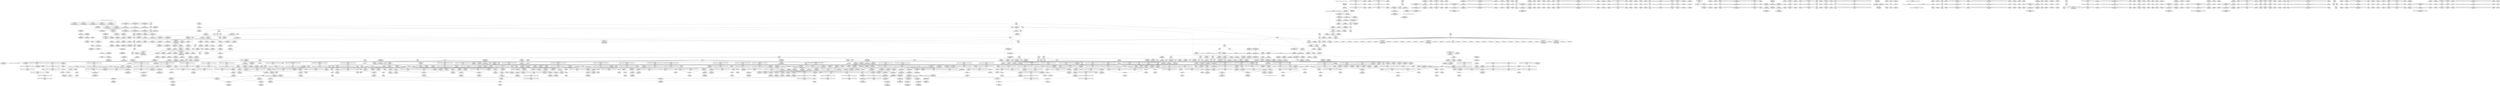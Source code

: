 digraph {
	CE0x423e990 [shape=record,shape=Mrecord,label="{CE0x423e990|sock_has_perm:_call6|security/selinux/hooks.c,3976|*SummSink*}"]
	CE0x4281e80 [shape=record,shape=Mrecord,label="{CE0x4281e80|i8*_getelementptr_inbounds_(_25_x_i8_,_25_x_i8_*_.str45,_i32_0,_i32_0)|*Constant*|*SummSink*}"]
	CE0x42c0740 [shape=record,shape=Mrecord,label="{CE0x42c0740|__rcu_read_unlock:_tmp6|include/linux/rcupdate.h,245|*SummSink*}"]
	CE0x423c0d0 [shape=record,shape=Mrecord,label="{CE0x423c0d0|task_sid:_task|Function::task_sid&Arg::task::|*SummSource*}"]
	CE0x42be160 [shape=record,shape=Mrecord,label="{CE0x42be160|__rcu_read_lock:_do.body|*SummSource*}"]
	CE0x42df110 [shape=record,shape=Mrecord,label="{CE0x42df110|__rcu_read_unlock:_tmp4|include/linux/rcupdate.h,244|*SummSink*}"]
	CE0x4201650 [shape=record,shape=Mrecord,label="{CE0x4201650|__rcu_read_lock:_entry|*SummSource*}"]
	CE0x41aca10 [shape=record,shape=Mrecord,label="{CE0x41aca10|GLOBAL:___llvm_gcov_ctr366|Global_var:__llvm_gcov_ctr366|*SummSink*}"]
	CE0x429a020 [shape=record,shape=Mrecord,label="{CE0x429a020|i8*_getelementptr_inbounds_(_44_x_i8_,_44_x_i8_*_.str47,_i32_0,_i32_0)|*Constant*|*SummSource*}"]
	CE0x41bf020 [shape=record,shape=Mrecord,label="{CE0x41bf020|selinux_socket_setsockopt:_tmp4|security/selinux/hooks.c,4239|*SummSource*}"]
	CE0x42fa900 [shape=record,shape=Mrecord,label="{CE0x42fa900|i64*_getelementptr_inbounds_(_4_x_i64_,_4_x_i64_*___llvm_gcov_ctr135,_i64_0,_i64_0)|*Constant*|*SummSource*}"]
	CE0x4246e00 [shape=record,shape=Mrecord,label="{CE0x4246e00|task_sid:_tobool|security/selinux/hooks.c,208|*SummSink*}"]
	CE0x41aa010 [shape=record,shape=Mrecord,label="{CE0x41aa010|i64*_getelementptr_inbounds_(_6_x_i64_,_6_x_i64_*___llvm_gcov_ctr366,_i64_0,_i64_5)|*Constant*}"]
	CE0x4285d20 [shape=record,shape=Mrecord,label="{CE0x4285d20|rcu_read_lock:_tmp21|include/linux/rcupdate.h,884}"]
	CE0x4259a90 [shape=record,shape=Mrecord,label="{CE0x4259a90|i64*_getelementptr_inbounds_(_11_x_i64_,_11_x_i64_*___llvm_gcov_ctr132,_i64_0,_i64_10)|*Constant*|*SummSink*}"]
	CE0x4204ff0 [shape=record,shape=Mrecord,label="{CE0x4204ff0|i64*_getelementptr_inbounds_(_11_x_i64_,_11_x_i64_*___llvm_gcov_ctr127,_i64_0,_i64_0)|*Constant*|*SummSource*}"]
	CE0x425c5a0 [shape=record,shape=Mrecord,label="{CE0x425c5a0|__rcu_read_unlock:_entry}"]
	CE0x42402e0 [shape=record,shape=Mrecord,label="{CE0x42402e0|avc_has_perm:_requested|Function::avc_has_perm&Arg::requested::}"]
	CE0x4279e30 [shape=record,shape=Mrecord,label="{CE0x4279e30|_call_void___preempt_count_add(i32_1)_#10,_!dbg_!27711|include/linux/rcupdate.h,239|*SummSource*}"]
	CE0x42d8b80 [shape=record,shape=Mrecord,label="{CE0x42d8b80|rcu_lock_release:_tmp6}"]
	CE0x424f3b0 [shape=record,shape=Mrecord,label="{CE0x424f3b0|rcu_read_lock:_do.body|*SummSink*}"]
	CE0x4297720 [shape=record,shape=Mrecord,label="{CE0x4297720|rcu_read_unlock:_tobool1|include/linux/rcupdate.h,933}"]
	CE0x4291ac0 [shape=record,shape=Mrecord,label="{CE0x4291ac0|GLOBAL:___preempt_count_add|*Constant*|*SummSource*}"]
	CE0x4280be0 [shape=record,shape=Mrecord,label="{CE0x4280be0|rcu_read_lock:_tmp15|include/linux/rcupdate.h,882|*SummSink*}"]
	CE0x42be950 [shape=record,shape=Mrecord,label="{CE0x42be950|rcu_lock_acquire:_bb}"]
	CE0x41e9540 [shape=record,shape=Mrecord,label="{CE0x41e9540|sock_has_perm:_cleanup|*SummSource*}"]
	CE0x41f9440 [shape=record,shape=Mrecord,label="{CE0x41f9440|i32_2|*Constant*|*SummSink*}"]
	CE0x42834f0 [shape=record,shape=Mrecord,label="{CE0x42834f0|i64*_getelementptr_inbounds_(_11_x_i64_,_11_x_i64_*___llvm_gcov_ctr127,_i64_0,_i64_9)|*Constant*|*SummSink*}"]
	CE0x4297690 [shape=record,shape=Mrecord,label="{CE0x4297690|rcu_read_unlock:_tmp9|include/linux/rcupdate.h,933}"]
	CE0x41cc3c0 [shape=record,shape=Mrecord,label="{CE0x41cc3c0|sock_has_perm:_tmp10|security/selinux/hooks.c,3969|*SummSource*}"]
	CE0x4232af0 [shape=record,shape=Mrecord,label="{CE0x4232af0|8:_%struct.sock*,_:_SCME_0,4_|*MultipleSource*|security/selinux/hooks.c, 3966|security/selinux/hooks.c,3966|security/selinux/hooks.c,3966}"]
	CE0x4206130 [shape=record,shape=Mrecord,label="{CE0x4206130|i64_4|*Constant*}"]
	CE0x42bf5d0 [shape=record,shape=Mrecord,label="{CE0x42bf5d0|_ret_void,_!dbg_!27720|./arch/x86/include/asm/preempt.h,78|*SummSink*}"]
	CE0x41c7d80 [shape=record,shape=Mrecord,label="{CE0x41c7d80|task_sid:_tmp27|security/selinux/hooks.c,208}"]
	CE0x42d7660 [shape=record,shape=Mrecord,label="{CE0x42d7660|_call_void_lock_release(%struct.lockdep_map*_%map,_i32_1,_i64_ptrtoint_(i8*_blockaddress(_rcu_lock_release,_%__here)_to_i64))_#10,_!dbg_!27716|include/linux/rcupdate.h,423|*SummSink*}"]
	CE0x42d6020 [shape=record,shape=Mrecord,label="{CE0x42d6020|_ret_void,_!dbg_!27719|./arch/x86/include/asm/preempt.h,73}"]
	CE0x4cfa980 [shape=record,shape=Mrecord,label="{CE0x4cfa980|selinux_socket_setsockopt:_tmp11|security/selinux/hooks.c,4243}"]
	CE0x4273610 [shape=record,shape=Mrecord,label="{CE0x4273610|rcu_read_lock:_land.lhs.true2}"]
	CE0x4245230 [shape=record,shape=Mrecord,label="{CE0x4245230|rcu_read_lock:_tmp1|*SummSink*}"]
	CE0x421d140 [shape=record,shape=Mrecord,label="{CE0x421d140|1216:_i8*,_:_CRE_1216,1224_|*MultipleSource*|Function::sock_has_perm&Arg::sk::|security/selinux/hooks.c,3964|*LoadInst*|security/selinux/hooks.c,4238}"]
	CE0x4283390 [shape=record,shape=Mrecord,label="{CE0x4283390|i64*_getelementptr_inbounds_(_11_x_i64_,_11_x_i64_*___llvm_gcov_ctr127,_i64_0,_i64_9)|*Constant*|*SummSource*}"]
	CE0x4271100 [shape=record,shape=Mrecord,label="{CE0x4271100|cred_sid:_cred|Function::cred_sid&Arg::cred::|*SummSink*}"]
	CE0x41fcbf0 [shape=record,shape=Mrecord,label="{CE0x41fcbf0|get_current:_tmp4|./arch/x86/include/asm/current.h,14|*SummSink*}"]
	CE0x41a9cd0 [shape=record,shape=Mrecord,label="{CE0x41a9cd0|selinux_socket_setsockopt:_return|*SummSource*}"]
	CE0x4200570 [shape=record,shape=Mrecord,label="{CE0x4200570|rcu_read_lock:_tmp|*SummSink*}"]
	CE0x42904a0 [shape=record,shape=Mrecord,label="{CE0x42904a0|rcu_lock_acquire:_tmp2|*SummSource*}"]
	CE0x4229b50 [shape=record,shape=Mrecord,label="{CE0x4229b50|sock_has_perm:_type|security/selinux/hooks.c,3972|*SummSource*}"]
	CE0x428e420 [shape=record,shape=Mrecord,label="{CE0x428e420|GLOBAL:_lock_acquire|*Constant*}"]
	CE0x4315870 [shape=record,shape=Mrecord,label="{CE0x4315870|__preempt_count_sub:_tmp1}"]
	CE0x4293590 [shape=record,shape=Mrecord,label="{CE0x4293590|__preempt_count_sub:_sub|./arch/x86/include/asm/preempt.h,77}"]
	CE0x42465a0 [shape=record,shape=Mrecord,label="{CE0x42465a0|task_sid:_land.lhs.true|*SummSource*}"]
	CE0x429d5b0 [shape=record,shape=Mrecord,label="{CE0x429d5b0|i32_934|*Constant*|*SummSource*}"]
	CE0x4288d00 [shape=record,shape=Mrecord,label="{CE0x4288d00|rcu_read_unlock:_tmp14|include/linux/rcupdate.h,933}"]
	CE0x424d670 [shape=record,shape=Mrecord,label="{CE0x424d670|rcu_read_lock:_tmp}"]
	CE0x4233f40 [shape=record,shape=Mrecord,label="{CE0x4233f40|8:_%struct.sock*,_:_SCME_34,35_}"]
	CE0x4273e20 [shape=record,shape=Mrecord,label="{CE0x4273e20|cred_sid:_tmp5|security/selinux/hooks.c,196|*SummSink*}"]
	CE0x4250640 [shape=record,shape=Mrecord,label="{CE0x4250640|_call_void___rcu_read_lock()_#10,_!dbg_!27710|include/linux/rcupdate.h,879|*SummSource*}"]
	CE0x4315cd0 [shape=record,shape=Mrecord,label="{CE0x4315cd0|i64_1|*Constant*}"]
	CE0x4251710 [shape=record,shape=Mrecord,label="{CE0x4251710|task_sid:_if.then|*SummSource*}"]
	CE0x4307bf0 [shape=record,shape=Mrecord,label="{CE0x4307bf0|__preempt_count_add:_tmp1}"]
	CE0x42460d0 [shape=record,shape=Mrecord,label="{CE0x42460d0|__rcu_read_lock:_tmp6|include/linux/rcupdate.h,240|*SummSource*}"]
	CE0x4296560 [shape=record,shape=Mrecord,label="{CE0x4296560|rcu_read_unlock:_if.then|*SummSource*}"]
	CE0x4242620 [shape=record,shape=Mrecord,label="{CE0x4242620|sock_has_perm:_tmp20|security/selinux/hooks.c,3977|*SummSource*}"]
	CE0x4284640 [shape=record,shape=Mrecord,label="{CE0x4284640|i8_1|*Constant*}"]
	CE0x42ddd80 [shape=record,shape=Mrecord,label="{CE0x42ddd80|rcu_lock_release:_tmp7}"]
	CE0x41d4e90 [shape=record,shape=Mrecord,label="{CE0x41d4e90|selinux_socket_setsockopt:_level|Function::selinux_socket_setsockopt&Arg::level::|*SummSource*}"]
	CE0x41c43c0 [shape=record,shape=Mrecord,label="{CE0x41c43c0|selinux_socket_setsockopt:_tmp8|security/selinux/hooks.c,4240|*SummSource*}"]
	CE0x41d0ec0 [shape=record,shape=Mrecord,label="{CE0x41d0ec0|sock_has_perm:_tmp15|security/selinux/hooks.c,3974|*SummSource*}"]
	CE0x428fe70 [shape=record,shape=Mrecord,label="{CE0x428fe70|rcu_read_unlock:_do.end|*SummSink*}"]
	CE0x42c4eb0 [shape=record,shape=Mrecord,label="{CE0x42c4eb0|i64*_getelementptr_inbounds_(_4_x_i64_,_4_x_i64_*___llvm_gcov_ctr133,_i64_0,_i64_0)|*Constant*|*SummSource*}"]
	CE0x41ca690 [shape=record,shape=Mrecord,label="{CE0x41ca690|sock_has_perm:_tmp7|security/selinux/hooks.c,3969}"]
	CE0x41ff820 [shape=record,shape=Mrecord,label="{CE0x41ff820|_call_void_mcount()_#3|*SummSink*}"]
	CE0x4299fb0 [shape=record,shape=Mrecord,label="{CE0x4299fb0|i8*_getelementptr_inbounds_(_44_x_i8_,_44_x_i8_*_.str47,_i32_0,_i32_0)|*Constant*}"]
	CE0x4270fc0 [shape=record,shape=Mrecord,label="{CE0x4270fc0|cred_sid:_cred|Function::cred_sid&Arg::cred::}"]
	CE0x419f710 [shape=record,shape=Mrecord,label="{CE0x419f710|selinux_socket_setsockopt:_call|security/selinux/hooks.c,4238|*SummSink*}"]
	CE0x42d4ad0 [shape=record,shape=Mrecord,label="{CE0x42d4ad0|i64*_getelementptr_inbounds_(_4_x_i64_,_4_x_i64_*___llvm_gcov_ctr133,_i64_0,_i64_2)|*Constant*}"]
	CE0x43012e0 [shape=record,shape=Mrecord,label="{CE0x43012e0|__preempt_count_sub:_tmp6|./arch/x86/include/asm/preempt.h,78|*SummSource*}"]
	CE0x41fb280 [shape=record,shape=Mrecord,label="{CE0x41fb280|i64*_getelementptr_inbounds_(_13_x_i64_,_13_x_i64_*___llvm_gcov_ctr126,_i64_0,_i64_0)|*Constant*|*SummSink*}"]
	CE0x41a4da0 [shape=record,shape=Mrecord,label="{CE0x41a4da0|__rcu_read_lock:_tmp5|include/linux/rcupdate.h,239}"]
	CE0x4273950 [shape=record,shape=Mrecord,label="{CE0x4273950|rcu_read_lock:_if.then|*SummSink*}"]
	CE0x4263f20 [shape=record,shape=Mrecord,label="{CE0x4263f20|%struct.lockdep_map*_null|*Constant*}"]
	CE0x4233080 [shape=record,shape=Mrecord,label="{CE0x4233080|8:_%struct.sock*,_:_SCME_20,22_|*MultipleSource*|security/selinux/hooks.c, 3966|security/selinux/hooks.c,3966|security/selinux/hooks.c,3966}"]
	CE0x42579c0 [shape=record,shape=Mrecord,label="{CE0x42579c0|task_sid:_tmp22|security/selinux/hooks.c,208}"]
	CE0x41c0020 [shape=record,shape=Mrecord,label="{CE0x41c0020|selinux_socket_setsockopt:_tmp12|security/selinux/hooks.c,4243}"]
	CE0x4241580 [shape=record,shape=Mrecord,label="{CE0x4241580|i64*_getelementptr_inbounds_(_6_x_i64_,_6_x_i64_*___llvm_gcov_ctr327,_i64_0,_i64_5)|*Constant*}"]
	CE0x428aab0 [shape=record,shape=Mrecord,label="{CE0x428aab0|rcu_read_unlock:_call3|include/linux/rcupdate.h,933|*SummSource*}"]
	CE0x4207240 [shape=record,shape=Mrecord,label="{CE0x4207240|__rcu_read_lock:_tmp}"]
	CE0x41c1e80 [shape=record,shape=Mrecord,label="{CE0x41c1e80|sock_has_perm:_tmp12|security/selinux/hooks.c,3970|*SummSink*}"]
	CE0x4283b20 [shape=record,shape=Mrecord,label="{CE0x4283b20|rcu_read_lock:_tmp17|include/linux/rcupdate.h,882}"]
	CE0x423c560 [shape=record,shape=Mrecord,label="{CE0x423c560|sock_has_perm:_tmp3|security/selinux/hooks.c,3964|*SummSource*}"]
	CE0x425e1b0 [shape=record,shape=Mrecord,label="{CE0x425e1b0|_call_void_lock_acquire(%struct.lockdep_map*_%map,_i32_0,_i32_0,_i32_2,_i32_0,_%struct.lockdep_map*_null,_i64_ptrtoint_(i8*_blockaddress(_rcu_lock_acquire,_%__here)_to_i64))_#10,_!dbg_!27716|include/linux/rcupdate.h,418|*SummSink*}"]
	CE0x4275b40 [shape=record,shape=Mrecord,label="{CE0x4275b40|rcu_read_unlock:_tmp}"]
	CE0x41bbe20 [shape=record,shape=Mrecord,label="{CE0x41bbe20|sock_has_perm:_ad|security/selinux/hooks.c, 3965|*SummSource*}"]
	CE0x42c4810 [shape=record,shape=Mrecord,label="{CE0x42c4810|GLOBAL:_lock_acquire|*Constant*|*SummSource*}"]
	CE0x425f560 [shape=record,shape=Mrecord,label="{CE0x425f560|_call_void_mcount()_#3|*SummSink*}"]
	CE0x41a12d0 [shape=record,shape=Mrecord,label="{CE0x41a12d0|selinux_socket_setsockopt:_bb|*SummSink*}"]
	CE0x4296d30 [shape=record,shape=Mrecord,label="{CE0x4296d30|GLOBAL:_rcu_read_unlock.__warned|Global_var:rcu_read_unlock.__warned}"]
	CE0x41fd190 [shape=record,shape=Mrecord,label="{CE0x41fd190|sock_has_perm:_if.then}"]
	CE0x4282ec0 [shape=record,shape=Mrecord,label="{CE0x4282ec0|i8*_getelementptr_inbounds_(_42_x_i8_,_42_x_i8_*_.str46,_i32_0,_i32_0)|*Constant*|*SummSource*}"]
	CE0x41fa290 [shape=record,shape=Mrecord,label="{CE0x41fa290|16:_i32,_24:_i16,_:_CRE_24,26_|*MultipleSource*|*LoadInst*|security/selinux/hooks.c,3964|security/selinux/hooks.c,3964|security/selinux/hooks.c,3969}"]
	CE0x41999b0 [shape=record,shape=Mrecord,label="{CE0x41999b0|get_current:_entry|*SummSource*}"]
	CE0x41beef0 [shape=record,shape=Mrecord,label="{CE0x41beef0|i32_32768|*Constant*|*SummSource*}"]
	CE0x4cfaa50 [shape=record,shape=Mrecord,label="{CE0x4cfaa50|selinux_socket_setsockopt:_tmp11|security/selinux/hooks.c,4243|*SummSink*}"]
	CE0x42d59d0 [shape=record,shape=Mrecord,label="{CE0x42d59d0|__rcu_read_lock:_tmp3|*SummSource*}"]
	CE0x4260e50 [shape=record,shape=Mrecord,label="{CE0x4260e50|__rcu_read_unlock:_bb}"]
	CE0x4263bd0 [shape=record,shape=Mrecord,label="{CE0x4263bd0|__rcu_read_lock:_tmp2|*SummSource*}"]
	CE0x4260f60 [shape=record,shape=Mrecord,label="{CE0x4260f60|__rcu_read_unlock:_do.end|*SummSink*}"]
	CE0x425d150 [shape=record,shape=Mrecord,label="{CE0x425d150|__rcu_read_lock:_do.end}"]
	CE0x41f9230 [shape=record,shape=Mrecord,label="{CE0x41f9230|_ret_i32_%call7,_!dbg_!27749|security/selinux/hooks.c,210|*SummSource*}"]
	CE0x4257f20 [shape=record,shape=Mrecord,label="{CE0x4257f20|i64*_getelementptr_inbounds_(_13_x_i64_,_13_x_i64_*___llvm_gcov_ctr126,_i64_0,_i64_10)|*Constant*|*SummSource*}"]
	CE0x42de8e0 [shape=record,shape=Mrecord,label="{CE0x42de8e0|__rcu_read_unlock:_tmp7|include/linux/rcupdate.h,245|*SummSink*}"]
	CE0x42d5080 [shape=record,shape=Mrecord,label="{CE0x42d5080|_call_void_mcount()_#3|*SummSink*}"]
	CE0x422dd60 [shape=record,shape=Mrecord,label="{CE0x422dd60|sock_has_perm:_u2|security/selinux/hooks.c,3974|*SummSource*}"]
	CE0x42c4cf0 [shape=record,shape=Mrecord,label="{CE0x42c4cf0|i32_0|*Constant*}"]
	CE0x42747d0 [shape=record,shape=Mrecord,label="{CE0x42747d0|0:_i8,_:_GCMR_rcu_read_unlock.__warned_internal_global_i8_0,_section_.data.unlikely_,_align_1:_elem_0:default:}"]
	CE0x427f620 [shape=record,shape=Mrecord,label="{CE0x427f620|rcu_read_unlock:_tmp12|include/linux/rcupdate.h,933|*SummSink*}"]
	CE0x41bd130 [shape=record,shape=Mrecord,label="{CE0x41bd130|selinux_socket_setsockopt:_retval.0}"]
	CE0x424dc00 [shape=record,shape=Mrecord,label="{CE0x424dc00|cred_sid:_tmp5|security/selinux/hooks.c,196|*SummSource*}"]
	CE0x423cc80 [shape=record,shape=Mrecord,label="{CE0x423cc80|sock_has_perm:_tmp5|security/selinux/hooks.c,3966}"]
	CE0x4236070 [shape=record,shape=Mrecord,label="{CE0x4236070|i64_56|*Constant*}"]
	CE0x4283320 [shape=record,shape=Mrecord,label="{CE0x4283320|i64*_getelementptr_inbounds_(_11_x_i64_,_11_x_i64_*___llvm_gcov_ctr127,_i64_0,_i64_9)|*Constant*}"]
	CE0x41a9950 [shape=record,shape=Mrecord,label="{CE0x41a9950|%struct.task_struct*_(%struct.task_struct**)*_asm_movq_%gs:$_1:P_,$0_,_r,im,_dirflag_,_fpsr_,_flags_}"]
	CE0x42015e0 [shape=record,shape=Mrecord,label="{CE0x42015e0|GLOBAL:___rcu_read_lock|*Constant*|*SummSource*}"]
	CE0x4271720 [shape=record,shape=Mrecord,label="{CE0x4271720|GLOBAL:_rcu_read_unlock|*Constant*}"]
	CE0x4252350 [shape=record,shape=Mrecord,label="{CE0x4252350|cred_sid:_tmp|*SummSink*}"]
	CE0x42926d0 [shape=record,shape=Mrecord,label="{CE0x42926d0|i64*_getelementptr_inbounds_(_4_x_i64_,_4_x_i64_*___llvm_gcov_ctr133,_i64_0,_i64_1)|*Constant*}"]
	CE0x41abed0 [shape=record,shape=Mrecord,label="{CE0x41abed0|sock_has_perm:_sk|Function::sock_has_perm&Arg::sk::}"]
	CE0x425e630 [shape=record,shape=Mrecord,label="{CE0x425e630|i64*_getelementptr_inbounds_(_4_x_i64_,_4_x_i64_*___llvm_gcov_ctr133,_i64_0,_i64_1)|*Constant*|*SummSource*}"]
	CE0x428df40 [shape=record,shape=Mrecord,label="{CE0x428df40|i64*_getelementptr_inbounds_(_11_x_i64_,_11_x_i64_*___llvm_gcov_ctr132,_i64_0,_i64_0)|*Constant*|*SummSource*}"]
	CE0x41ca800 [shape=record,shape=Mrecord,label="{CE0x41ca800|sock_has_perm:_tmp7|security/selinux/hooks.c,3969|*SummSource*}"]
	CE0x41ae1b0 [shape=record,shape=Mrecord,label="{CE0x41ae1b0|sock_has_perm:_tmp14|security/selinux/hooks.c,3972|*SummSink*}"]
	CE0x4287600 [shape=record,shape=Mrecord,label="{CE0x4287600|rcu_read_unlock:_tmp14|include/linux/rcupdate.h,933|*SummSource*}"]
	CE0x41bd760 [shape=record,shape=Mrecord,label="{CE0x41bd760|selinux_socket_setsockopt:_optname|Function::selinux_socket_setsockopt&Arg::optname::|*SummSink*}"]
	CE0x4296230 [shape=record,shape=Mrecord,label="{CE0x4296230|i64*_getelementptr_inbounds_(_4_x_i64_,_4_x_i64_*___llvm_gcov_ctr130,_i64_0,_i64_2)|*Constant*|*SummSink*}"]
	CE0x4246d90 [shape=record,shape=Mrecord,label="{CE0x4246d90|i64_3|*Constant*}"]
	CE0x4239040 [shape=record,shape=Mrecord,label="{CE0x4239040|task_sid:_tmp16|security/selinux/hooks.c,208}"]
	CE0x4240730 [shape=record,shape=Mrecord,label="{CE0x4240730|avc_has_perm:_auditdata|Function::avc_has_perm&Arg::auditdata::}"]
	CE0x41a1640 [shape=record,shape=Mrecord,label="{CE0x41a1640|COLLAPSED:_GCMRE___llvm_gcov_ctr366_internal_global_6_x_i64_zeroinitializer:_elem_0:default:}"]
	CE0x41a03b0 [shape=record,shape=Mrecord,label="{CE0x41a03b0|selinux_socket_setsockopt:_if.then|*SummSource*}"]
	CE0x425ecb0 [shape=record,shape=Mrecord,label="{CE0x425ecb0|rcu_lock_release:_indirectgoto|*SummSource*}"]
	CE0x42822a0 [shape=record,shape=Mrecord,label="{CE0x42822a0|GLOBAL:_lockdep_rcu_suspicious|*Constant*}"]
	CE0x42471b0 [shape=record,shape=Mrecord,label="{CE0x42471b0|cred_sid:_tmp2|*SummSource*}"]
	CE0x42fe140 [shape=record,shape=Mrecord,label="{CE0x42fe140|__rcu_read_unlock:_tmp6|include/linux/rcupdate.h,245}"]
	CE0x42d4bf0 [shape=record,shape=Mrecord,label="{CE0x42d4bf0|rcu_lock_release:_tmp3|*SummSink*}"]
	CE0x4300910 [shape=record,shape=Mrecord,label="{CE0x4300910|i64*_getelementptr_inbounds_(_4_x_i64_,_4_x_i64_*___llvm_gcov_ctr129,_i64_0,_i64_1)|*Constant*|*SummSink*}"]
	CE0x4244290 [shape=record,shape=Mrecord,label="{CE0x4244290|cred_sid:_tmp3}"]
	CE0x41c2ca0 [shape=record,shape=Mrecord,label="{CE0x41c2ca0|COLLAPSED:_GCMRE_current_task_external_global_%struct.task_struct*:_elem_0:default:}"]
	CE0x42614d0 [shape=record,shape=Mrecord,label="{CE0x42614d0|__preempt_count_add:_do.end}"]
	CE0x419e980 [shape=record,shape=Mrecord,label="{CE0x419e980|sock_has_perm:_entry|*SummSource*}"]
	CE0x41ab130 [shape=record,shape=Mrecord,label="{CE0x41ab130|GLOBAL:_get_current|*Constant*|*SummSource*}"]
	CE0x4279370 [shape=record,shape=Mrecord,label="{CE0x4279370|rcu_read_unlock:_tmp6|include/linux/rcupdate.h,933|*SummSource*}"]
	CE0x4268bd0 [shape=record,shape=Mrecord,label="{CE0x4268bd0|__rcu_read_unlock:_tmp5|include/linux/rcupdate.h,244}"]
	CE0x423cf50 [shape=record,shape=Mrecord,label="{CE0x423cf50|sock_has_perm:_tmp5|security/selinux/hooks.c,3966|*SummSink*}"]
	CE0x427f4b0 [shape=record,shape=Mrecord,label="{CE0x427f4b0|rcu_read_unlock:_tmp12|include/linux/rcupdate.h,933|*SummSource*}"]
	CE0x428ec70 [shape=record,shape=Mrecord,label="{CE0x428ec70|_call_void_asm_addl_$1,_%gs:$0_,_*m,ri,*m,_dirflag_,_fpsr_,_flags_(i32*___preempt_count,_i32_%sub,_i32*___preempt_count)_#3,_!dbg_!27717,_!srcloc_!27718|./arch/x86/include/asm/preempt.h,77}"]
	CE0x41fbf80 [shape=record,shape=Mrecord,label="{CE0x41fbf80|sock_has_perm:_sk_security|security/selinux/hooks.c,3964|*SummSource*}"]
	CE0x41ff080 [shape=record,shape=Mrecord,label="{CE0x41ff080|task_sid:_call|security/selinux/hooks.c,208|*SummSource*}"]
	CE0x41d1c40 [shape=record,shape=Mrecord,label="{CE0x41d1c40|GLOBAL:_rcu_read_lock.__warned|Global_var:rcu_read_lock.__warned}"]
	CE0x4271e90 [shape=record,shape=Mrecord,label="{CE0x4271e90|GLOBAL:_rcu_read_unlock|*Constant*|*SummSource*}"]
	CE0x41bdc80 [shape=record,shape=Mrecord,label="{CE0x41bdc80|GLOBAL:_selinux_netlbl_socket_setsockopt|*Constant*|*SummSink*}"]
	CE0x4273a80 [shape=record,shape=Mrecord,label="{CE0x4273a80|rcu_read_lock:_bb}"]
	CE0x41ac910 [shape=record,shape=Mrecord,label="{CE0x41ac910|GLOBAL:___llvm_gcov_ctr366|Global_var:__llvm_gcov_ctr366|*SummSource*}"]
	CE0x41b24a0 [shape=record,shape=Mrecord,label="{CE0x41b24a0|i32_5|*Constant*|*SummSink*}"]
	CE0x4276780 [shape=record,shape=Mrecord,label="{CE0x4276780|rcu_read_lock:_tmp5|include/linux/rcupdate.h,882|*SummSink*}"]
	CE0x424c310 [shape=record,shape=Mrecord,label="{CE0x424c310|task_sid:_tmp5|security/selinux/hooks.c,208|*SummSink*}"]
	CE0x4256ff0 [shape=record,shape=Mrecord,label="{CE0x4256ff0|task_sid:_tmp20|security/selinux/hooks.c,208}"]
	CE0x4287a50 [shape=record,shape=Mrecord,label="{CE0x4287a50|rcu_read_unlock:_tmp15|include/linux/rcupdate.h,933}"]
	CE0x41de890 [shape=record,shape=Mrecord,label="{CE0x41de890|sock_has_perm:_perms|Function::sock_has_perm&Arg::perms::|*SummSink*}"]
	CE0x41c9970 [shape=record,shape=Mrecord,label="{CE0x41c9970|GLOBAL:_rcu_lock_map|Global_var:rcu_lock_map|*SummSource*}"]
	CE0x4241fe0 [shape=record,shape=Mrecord,label="{CE0x4241fe0|sock_has_perm:_tmp19|security/selinux/hooks.c,3977}"]
	CE0x4243920 [shape=record,shape=Mrecord,label="{CE0x4243920|rcu_read_lock:_tmp2|*SummSource*}"]
	CE0x428c390 [shape=record,shape=Mrecord,label="{CE0x428c390|__preempt_count_add:_tmp5|./arch/x86/include/asm/preempt.h,72}"]
	CE0x41becd0 [shape=record,shape=Mrecord,label="{CE0x41becd0|selinux_socket_setsockopt:_tmp5|security/selinux/hooks.c,4239|*SummSource*}"]
	CE0x4273200 [shape=record,shape=Mrecord,label="{CE0x4273200|rcu_read_unlock:_tmp5|include/linux/rcupdate.h,933|*SummSink*}"]
	CE0x41a1170 [shape=record,shape=Mrecord,label="{CE0x41a1170|_call_void_mcount()_#3}"]
	CE0x4cfa880 [shape=record,shape=Mrecord,label="{CE0x4cfa880|selinux_socket_setsockopt:_tmp11|security/selinux/hooks.c,4243|*SummSource*}"]
	CE0x42505d0 [shape=record,shape=Mrecord,label="{CE0x42505d0|_call_void___rcu_read_lock()_#10,_!dbg_!27710|include/linux/rcupdate.h,879}"]
	CE0x423c060 [shape=record,shape=Mrecord,label="{CE0x423c060|task_sid:_task|Function::task_sid&Arg::task::}"]
	CE0x4200200 [shape=record,shape=Mrecord,label="{CE0x4200200|i32_77|*Constant*}"]
	CE0x425dbc0 [shape=record,shape=Mrecord,label="{CE0x425dbc0|rcu_lock_acquire:_tmp4|include/linux/rcupdate.h,418|*SummSink*}"]
	CE0x41a53c0 [shape=record,shape=Mrecord,label="{CE0x41a53c0|get_current:_tmp4|./arch/x86/include/asm/current.h,14|*SummSource*}"]
	CE0x425fb70 [shape=record,shape=Mrecord,label="{CE0x425fb70|COLLAPSED:_GCMRE___llvm_gcov_ctr129_internal_global_4_x_i64_zeroinitializer:_elem_0:default:}"]
	CE0x424b490 [shape=record,shape=Mrecord,label="{CE0x424b490|i64*_getelementptr_inbounds_(_11_x_i64_,_11_x_i64_*___llvm_gcov_ctr127,_i64_0,_i64_1)|*Constant*|*SummSink*}"]
	CE0x429b180 [shape=record,shape=Mrecord,label="{CE0x429b180|rcu_read_unlock:_tmp20|include/linux/rcupdate.h,933}"]
	CE0x42fcac0 [shape=record,shape=Mrecord,label="{CE0x42fcac0|__preempt_count_sub:_tmp3}"]
	CE0x41cb0e0 [shape=record,shape=Mrecord,label="{CE0x41cb0e0|sock_has_perm:_tmp8|security/selinux/hooks.c,3969}"]
	CE0x423d4a0 [shape=record,shape=Mrecord,label="{CE0x423d4a0|sock_has_perm:_sclass|security/selinux/hooks.c,3976|*SummSink*}"]
	CE0x41a0670 [shape=record,shape=Mrecord,label="{CE0x41a0670|selinux_socket_setsockopt:_call|security/selinux/hooks.c,4238|*SummSource*}"]
	CE0x423f580 [shape=record,shape=Mrecord,label="{CE0x423f580|avc_has_perm:_ssid|Function::avc_has_perm&Arg::ssid::}"]
	CE0x429d830 [shape=record,shape=Mrecord,label="{CE0x429d830|i32_934|*Constant*|*SummSink*}"]
	CE0x42d6130 [shape=record,shape=Mrecord,label="{CE0x42d6130|__preempt_count_add:_val|Function::__preempt_count_add&Arg::val::}"]
	CE0x41ca910 [shape=record,shape=Mrecord,label="{CE0x41ca910|sock_has_perm:_tmp7|security/selinux/hooks.c,3969|*SummSink*}"]
	CE0x4204db0 [shape=record,shape=Mrecord,label="{CE0x4204db0|task_sid:_tmp10|security/selinux/hooks.c,208|*SummSink*}"]
	CE0x4273fa0 [shape=record,shape=Mrecord,label="{CE0x4273fa0|cred_sid:_sid|security/selinux/hooks.c,197}"]
	CE0x4253a00 [shape=record,shape=Mrecord,label="{CE0x4253a00|GLOBAL:_rcu_lock_acquire|*Constant*|*SummSource*}"]
	CE0x41c82c0 [shape=record,shape=Mrecord,label="{CE0x41c82c0|sock_has_perm:_tmp12|security/selinux/hooks.c,3970}"]
	CE0x4272b30 [shape=record,shape=Mrecord,label="{CE0x4272b30|rcu_read_lock:_land.lhs.true|*SummSource*}"]
	CE0x422ce50 [shape=record,shape=Mrecord,label="{CE0x422ce50|sock_has_perm:_u|security/selinux/hooks.c,3973|*SummSink*}"]
	CE0x428a4c0 [shape=record,shape=Mrecord,label="{CE0x428a4c0|i64*_getelementptr_inbounds_(_4_x_i64_,_4_x_i64_*___llvm_gcov_ctr128,_i64_0,_i64_3)|*Constant*}"]
	CE0x428ac20 [shape=record,shape=Mrecord,label="{CE0x428ac20|rcu_read_unlock:_call3|include/linux/rcupdate.h,933|*SummSink*}"]
	CE0x4225fc0 [shape=record,shape=Mrecord,label="{CE0x4225fc0|COLLAPSED:_GCMRE___llvm_gcov_ctr135_internal_global_4_x_i64_zeroinitializer:_elem_0:default:}"]
	CE0x4292e40 [shape=record,shape=Mrecord,label="{CE0x4292e40|rcu_read_unlock:_tmp10|include/linux/rcupdate.h,933|*SummSink*}"]
	"CONST[source:0(mediator),value:2(dynamic)][purpose:{object}]"
	CE0x41a3820 [shape=record,shape=Mrecord,label="{CE0x41a3820|GLOBAL:_selinux_netlbl_socket_setsockopt|*Constant*}"]
	CE0x41ab1a0 [shape=record,shape=Mrecord,label="{CE0x41ab1a0|get_current:_entry}"]
	CE0x42838b0 [shape=record,shape=Mrecord,label="{CE0x42838b0|COLLAPSED:_GCMRE___llvm_gcov_ctr128_internal_global_4_x_i64_zeroinitializer:_elem_0:default:}"]
	CE0x4206020 [shape=record,shape=Mrecord,label="{CE0x4206020|task_sid:_tobool1|security/selinux/hooks.c,208|*SummSource*}"]
	CE0x42d7000 [shape=record,shape=Mrecord,label="{CE0x42d7000|rcu_lock_release:_bb}"]
	CE0x4264810 [shape=record,shape=Mrecord,label="{CE0x4264810|i64_ptrtoint_(i8*_blockaddress(_rcu_lock_acquire,_%__here)_to_i64)|*Constant*|*SummSink*}"]
	CE0x42fd230 [shape=record,shape=Mrecord,label="{CE0x42fd230|__preempt_count_add:_tmp3}"]
	CE0x4296620 [shape=record,shape=Mrecord,label="{CE0x4296620|rcu_read_unlock:_if.then|*SummSink*}"]
	CE0x423cdb0 [shape=record,shape=Mrecord,label="{CE0x423cdb0|sock_has_perm:_tmp5|security/selinux/hooks.c,3966|*SummSource*}"]
	CE0x4256850 [shape=record,shape=Mrecord,label="{CE0x4256850|i32_208|*Constant*|*SummSink*}"]
	CE0x43009e0 [shape=record,shape=Mrecord,label="{CE0x43009e0|_call_void_mcount()_#3|*SummSource*}"]
	CE0x426e0f0 [shape=record,shape=Mrecord,label="{CE0x426e0f0|__rcu_read_unlock:_tmp3}"]
	CE0x427cb60 [shape=record,shape=Mrecord,label="{CE0x427cb60|rcu_read_lock:_tobool1|include/linux/rcupdate.h,882|*SummSource*}"]
	CE0x41c2200 [shape=record,shape=Mrecord,label="{CE0x41c2200|i64*_getelementptr_inbounds_(_6_x_i64_,_6_x_i64_*___llvm_gcov_ctr327,_i64_0,_i64_4)|*Constant*|*SummSink*}"]
	CE0x4291a50 [shape=record,shape=Mrecord,label="{CE0x4291a50|GLOBAL:___preempt_count_add|*Constant*|*SummSink*}"]
	CE0x41b9790 [shape=record,shape=Mrecord,label="{CE0x41b9790|i32_0|*Constant*|*SummSink*}"]
	CE0x425f030 [shape=record,shape=Mrecord,label="{CE0x425f030|__rcu_read_lock:_tmp5|include/linux/rcupdate.h,239|*SummSink*}"]
	CE0x425c3d0 [shape=record,shape=Mrecord,label="{CE0x425c3d0|GLOBAL:___rcu_read_unlock|*Constant*|*SummSink*}"]
	CE0x42d6330 [shape=record,shape=Mrecord,label="{CE0x42d6330|i64*_getelementptr_inbounds_(_4_x_i64_,_4_x_i64_*___llvm_gcov_ctr134,_i64_0,_i64_1)|*Constant*|*SummSink*}"]
	CE0x41a5a80 [shape=record,shape=Mrecord,label="{CE0x41a5a80|_call_void_mcount()_#3|*SummSink*}"]
	CE0x4226a60 [shape=record,shape=Mrecord,label="{CE0x4226a60|_call_void_mcount()_#3}"]
	CE0x42590a0 [shape=record,shape=Mrecord,label="{CE0x42590a0|i64*_getelementptr_inbounds_(_13_x_i64_,_13_x_i64_*___llvm_gcov_ctr126,_i64_0,_i64_9)|*Constant*}"]
	CE0x4234b20 [shape=record,shape=Mrecord,label="{CE0x4234b20|8:_%struct.sock*,_:_SCME_44,45_}"]
	CE0x4235a90 [shape=record,shape=Mrecord,label="{CE0x4235a90|i32_8|*Constant*|*SummSource*}"]
	CE0x424aab0 [shape=record,shape=Mrecord,label="{CE0x424aab0|task_sid:_tmp2|*SummSource*}"]
	CE0x4258040 [shape=record,shape=Mrecord,label="{CE0x4258040|task_sid:_tmp22|security/selinux/hooks.c,208|*SummSink*}"]
	CE0x4272fe0 [shape=record,shape=Mrecord,label="{CE0x4272fe0|rcu_read_lock:_call|include/linux/rcupdate.h,882}"]
	CE0x4291330 [shape=record,shape=Mrecord,label="{CE0x4291330|_ret_void,_!dbg_!27719|./arch/x86/include/asm/preempt.h,73|*SummSource*}"]
	CE0x4255ee0 [shape=record,shape=Mrecord,label="{CE0x4255ee0|GLOBAL:_lockdep_rcu_suspicious|*Constant*|*SummSource*}"]
	CE0x4253e60 [shape=record,shape=Mrecord,label="{CE0x4253e60|task_sid:_tmp7|security/selinux/hooks.c,208|*SummSink*}"]
	CE0x41cf110 [shape=record,shape=Mrecord,label="{CE0x41cf110|task_sid:_tmp12|security/selinux/hooks.c,208}"]
	CE0x424ae00 [shape=record,shape=Mrecord,label="{CE0x424ae00|rcu_read_lock:_tmp3|*SummSource*}"]
	CE0x4281460 [shape=record,shape=Mrecord,label="{CE0x4281460|i64*_getelementptr_inbounds_(_11_x_i64_,_11_x_i64_*___llvm_gcov_ctr127,_i64_0,_i64_8)|*Constant*}"]
	CE0x41b9ca0 [shape=record,shape=Mrecord,label="{CE0x41b9ca0|selinux_socket_setsockopt:_call1|security/selinux/hooks.c,4238}"]
	CE0x4273770 [shape=record,shape=Mrecord,label="{CE0x4273770|rcu_read_lock:_land.lhs.true2|*SummSink*}"]
	CE0x423ed20 [shape=record,shape=Mrecord,label="{CE0x423ed20|i32_(i32,_i32,_i16,_i32,_%struct.common_audit_data*)*_bitcast_(i32_(i32,_i32,_i16,_i32,_%struct.common_audit_data.495*)*_avc_has_perm_to_i32_(i32,_i32,_i16,_i32,_%struct.common_audit_data*)*)|*Constant*|*SummSource*}"]
	CE0x42bff00 [shape=record,shape=Mrecord,label="{CE0x42bff00|GLOBAL:___preempt_count|Global_var:__preempt_count}"]
	CE0x4208520 [shape=record,shape=Mrecord,label="{CE0x4208520|rcu_read_unlock:_tmp1}"]
	CE0x42be700 [shape=record,shape=Mrecord,label="{CE0x42be700|rcu_lock_release:_tmp1|*SummSink*}"]
	CE0x42395e0 [shape=record,shape=Mrecord,label="{CE0x42395e0|task_sid:_tmp17|security/selinux/hooks.c,208|*SummSource*}"]
	CE0x42431e0 [shape=record,shape=Mrecord,label="{CE0x42431e0|_call_void_mcount()_#3|*SummSource*}"]
	CE0x42617e0 [shape=record,shape=Mrecord,label="{CE0x42617e0|__preempt_count_add:_do.end|*SummSource*}"]
	CE0x41d1490 [shape=record,shape=Mrecord,label="{CE0x41d1490|sock_has_perm:_sk4|security/selinux/hooks.c,3974|*SummSink*}"]
	CE0x4254210 [shape=record,shape=Mrecord,label="{CE0x4254210|i64*_getelementptr_inbounds_(_2_x_i64_,_2_x_i64_*___llvm_gcov_ctr131,_i64_0,_i64_0)|*Constant*}"]
	CE0x41d2780 [shape=record,shape=Mrecord,label="{CE0x41d2780|rcu_read_lock:_tobool1|include/linux/rcupdate.h,882|*SummSink*}"]
	CE0x41a37b0 [shape=record,shape=Mrecord,label="{CE0x41a37b0|selinux_socket_setsockopt:_call2|security/selinux/hooks.c,4242}"]
	CE0x424b570 [shape=record,shape=Mrecord,label="{CE0x424b570|rcu_read_lock:_tmp1}"]
	CE0x4277960 [shape=record,shape=Mrecord,label="{CE0x4277960|rcu_read_lock:_tmp7|include/linux/rcupdate.h,882|*SummSink*}"]
	CE0x42872d0 [shape=record,shape=Mrecord,label="{CE0x42872d0|cred_sid:_bb|*SummSink*}"]
	CE0x42927b0 [shape=record,shape=Mrecord,label="{CE0x42927b0|rcu_lock_release:_tmp1}"]
	CE0x42c51a0 [shape=record,shape=Mrecord,label="{CE0x42c51a0|rcu_lock_release:_tmp}"]
	CE0x427a420 [shape=record,shape=Mrecord,label="{CE0x427a420|rcu_lock_acquire:_indirectgoto|*SummSource*}"]
	CE0x4233280 [shape=record,shape=Mrecord,label="{CE0x4233280|8:_%struct.sock*,_:_SCME_24,25_}"]
	CE0x428d810 [shape=record,shape=Mrecord,label="{CE0x428d810|rcu_read_unlock:_call|include/linux/rcupdate.h,933|*SummSource*}"]
	CE0x42691c0 [shape=record,shape=Mrecord,label="{CE0x42691c0|void_(i32*,_i32,_i32*)*_asm_addl_$1,_%gs:$0_,_*m,ri,*m,_dirflag_,_fpsr_,_flags_|*SummSource*}"]
	CE0x428b5b0 [shape=record,shape=Mrecord,label="{CE0x428b5b0|rcu_read_unlock:_tmp4|include/linux/rcupdate.h,933|*SummSource*}"]
	CE0x41d4dd0 [shape=record,shape=Mrecord,label="{CE0x41d4dd0|selinux_socket_setsockopt:_level|Function::selinux_socket_setsockopt&Arg::level::}"]
	CE0x4236a60 [shape=record,shape=Mrecord,label="{CE0x4236a60|i32_2|*Constant*}"]
	CE0x4258230 [shape=record,shape=Mrecord,label="{CE0x4258230|task_sid:_tmp23|security/selinux/hooks.c,208}"]
	CE0x424f180 [shape=record,shape=Mrecord,label="{CE0x424f180|rcu_read_lock:_do.body}"]
	CE0x423f1a0 [shape=record,shape=Mrecord,label="{CE0x423f1a0|avc_has_perm:_entry|*SummSink*}"]
	CE0x4291d30 [shape=record,shape=Mrecord,label="{CE0x4291d30|rcu_read_unlock:_do.body|*SummSource*}"]
	CE0x4250430 [shape=record,shape=Mrecord,label="{CE0x4250430|COLLAPSED:_GCMRE___llvm_gcov_ctr126_internal_global_13_x_i64_zeroinitializer:_elem_0:default:}"]
	CE0x4305f20 [shape=record,shape=Mrecord,label="{CE0x4305f20|__preempt_count_sub:_tmp5|./arch/x86/include/asm/preempt.h,77}"]
	CE0x42825d0 [shape=record,shape=Mrecord,label="{CE0x42825d0|i32_883|*Constant*|*SummSink*}"]
	CE0x4224d10 [shape=record,shape=Mrecord,label="{CE0x4224d10|__preempt_count_sub:_tmp4|./arch/x86/include/asm/preempt.h,77}"]
	CE0x424bcb0 [shape=record,shape=Mrecord,label="{CE0x424bcb0|_call_void_mcount()_#3}"]
	CE0x42df360 [shape=record,shape=Mrecord,label="{CE0x42df360|_call_void_asm_sideeffect_,_memory_,_dirflag_,_fpsr_,_flags_()_#3,_!dbg_!27711,_!srcloc_!27714|include/linux/rcupdate.h,244}"]
	CE0x4285510 [shape=record,shape=Mrecord,label="{CE0x4285510|rcu_read_lock:_tmp21|include/linux/rcupdate.h,884|*SummSource*}"]
	CE0x41bf960 [shape=record,shape=Mrecord,label="{CE0x41bf960|selinux_socket_setsockopt:_tmp7|security/selinux/hooks.c,4240|*SummSink*}"]
	CE0x42dea80 [shape=record,shape=Mrecord,label="{CE0x42dea80|__rcu_read_unlock:_tmp7|include/linux/rcupdate.h,245}"]
	CE0x41ce570 [shape=record,shape=Mrecord,label="{CE0x41ce570|sock_has_perm:_net|security/selinux/hooks.c, 3966}"]
	CE0x42910e0 [shape=record,shape=Mrecord,label="{CE0x42910e0|__preempt_count_add:_val|Function::__preempt_count_add&Arg::val::|*SummSource*}"]
	CE0x41acab0 [shape=record,shape=Mrecord,label="{CE0x41acab0|get_current:_tmp|*SummSink*}"]
	CE0x425a9d0 [shape=record,shape=Mrecord,label="{CE0x425a9d0|rcu_lock_release:_entry|*SummSource*}"]
	CE0x41a6910 [shape=record,shape=Mrecord,label="{CE0x41a6910|i32_59|*Constant*}"]
	CE0x42792b0 [shape=record,shape=Mrecord,label="{CE0x42792b0|GLOBAL:___llvm_gcov_ctr127|Global_var:__llvm_gcov_ctr127|*SummSource*}"]
	CE0x41a0720 [shape=record,shape=Mrecord,label="{CE0x41a0720|selinux_socket_setsockopt:_tmp1|*SummSink*}"]
	CE0x41c3f00 [shape=record,shape=Mrecord,label="{CE0x41c3f00|selinux_socket_setsockopt:_sk|security/selinux/hooks.c,4238|*SummSink*}"]
	CE0x423ffc0 [shape=record,shape=Mrecord,label="{CE0x423ffc0|avc_has_perm:_tclass|Function::avc_has_perm&Arg::tclass::|*SummSink*}"]
	CE0x4284ca0 [shape=record,shape=Mrecord,label="{CE0x4284ca0|_call_void_lockdep_rcu_suspicious(i8*_getelementptr_inbounds_(_25_x_i8_,_25_x_i8_*_.str45,_i32_0,_i32_0),_i32_883,_i8*_getelementptr_inbounds_(_42_x_i8_,_42_x_i8_*_.str46,_i32_0,_i32_0))_#10,_!dbg_!27728|include/linux/rcupdate.h,882|*SummSink*}"]
	CE0x4244de0 [shape=record,shape=Mrecord,label="{CE0x4244de0|task_sid:_real_cred|security/selinux/hooks.c,208|*SummSink*}"]
	CE0x425fa20 [shape=record,shape=Mrecord,label="{CE0x425fa20|__rcu_read_unlock:_bb|*SummSink*}"]
	CE0x42e1910 [shape=record,shape=Mrecord,label="{CE0x42e1910|rcu_lock_acquire:___here|*SummSink*}"]
	CE0x4272c10 [shape=record,shape=Mrecord,label="{CE0x4272c10|rcu_read_lock:_land.lhs.true|*SummSink*}"]
	CE0x425d940 [shape=record,shape=Mrecord,label="{CE0x425d940|rcu_lock_acquire:_tmp4|include/linux/rcupdate.h,418|*SummSource*}"]
	CE0x41f8fd0 [shape=record,shape=Mrecord,label="{CE0x41f8fd0|COLLAPSED:_GCMRE___llvm_gcov_ctr98_internal_global_2_x_i64_zeroinitializer:_elem_0:default:}"]
	CE0x41c8960 [shape=record,shape=Mrecord,label="{CE0x41c8960|cred_sid:_security|security/selinux/hooks.c,196|*SummSource*}"]
	CE0x428cfb0 [shape=record,shape=Mrecord,label="{CE0x428cfb0|rcu_read_unlock:_tmp9|include/linux/rcupdate.h,933|*SummSource*}"]
	CE0x42c3e40 [shape=record,shape=Mrecord,label="{CE0x42c3e40|i64*_getelementptr_inbounds_(_4_x_i64_,_4_x_i64_*___llvm_gcov_ctr133,_i64_0,_i64_2)|*Constant*|*SummSink*}"]
	CE0x41c61c0 [shape=record,shape=Mrecord,label="{CE0x41c61c0|i64*_getelementptr_inbounds_(_13_x_i64_,_13_x_i64_*___llvm_gcov_ctr126,_i64_0,_i64_1)|*Constant*|*SummSink*}"]
	CE0x41c2820 [shape=record,shape=Mrecord,label="{CE0x41c2820|selinux_socket_setsockopt:_tmp12|security/selinux/hooks.c,4243|*SummSink*}"]
	CE0x4238c90 [shape=record,shape=Mrecord,label="{CE0x4238c90|task_sid:_tmp15|security/selinux/hooks.c,208|*SummSource*}"]
	CE0x42889c0 [shape=record,shape=Mrecord,label="{CE0x42889c0|rcu_read_unlock:_tmp13|include/linux/rcupdate.h,933|*SummSink*}"]
	CE0x41fdeb0 [shape=record,shape=Mrecord,label="{CE0x41fdeb0|get_current:_tmp3|*SummSource*}"]
	CE0x4276d90 [shape=record,shape=Mrecord,label="{CE0x4276d90|_call_void_asm_sideeffect_,_memory_,_dirflag_,_fpsr_,_flags_()_#3,_!dbg_!27711,_!srcloc_!27714|include/linux/rcupdate.h,244|*SummSink*}"]
	CE0x4244b40 [shape=record,shape=Mrecord,label="{CE0x4244b40|_call_void_mcount()_#3|*SummSource*}"]
	CE0x41fb2f0 [shape=record,shape=Mrecord,label="{CE0x41fb2f0|task_sid:_land.lhs.true2}"]
	CE0x42ddf40 [shape=record,shape=Mrecord,label="{CE0x42ddf40|rcu_lock_release:_tmp7|*SummSink*}"]
	CE0x4288420 [shape=record,shape=Mrecord,label="{CE0x4288420|_ret_void,_!dbg_!27720|./arch/x86/include/asm/preempt.h,78|*SummSource*}"]
	CE0x4255db0 [shape=record,shape=Mrecord,label="{CE0x4255db0|GLOBAL:_lockdep_rcu_suspicious|*Constant*}"]
	CE0x4251c30 [shape=record,shape=Mrecord,label="{CE0x4251c30|task_sid:_do.body|*SummSink*}"]
	CE0x419f990 [shape=record,shape=Mrecord,label="{CE0x419f990|GLOBAL:_get_current|*Constant*|*SummSink*}"]
	CE0x42d48c0 [shape=record,shape=Mrecord,label="{CE0x42d48c0|_call_void___preempt_count_sub(i32_1)_#10,_!dbg_!27715|include/linux/rcupdate.h,244|*SummSink*}"]
	CE0x41c6230 [shape=record,shape=Mrecord,label="{CE0x41c6230|i64_1|*Constant*}"]
	CE0x4234eb0 [shape=record,shape=Mrecord,label="{CE0x4234eb0|8:_%struct.sock*,_:_SCME_47,48_}"]
	CE0x4287160 [shape=record,shape=Mrecord,label="{CE0x4287160|cred_sid:_bb|*SummSource*}"]
	CE0x429ad60 [shape=record,shape=Mrecord,label="{CE0x429ad60|rcu_read_unlock:_tmp19|include/linux/rcupdate.h,933|*SummSource*}"]
	CE0x4300200 [shape=record,shape=Mrecord,label="{CE0x4300200|i64*_getelementptr_inbounds_(_4_x_i64_,_4_x_i64_*___llvm_gcov_ctr135,_i64_0,_i64_2)|*Constant*|*SummSource*}"]
	CE0x4236150 [shape=record,shape=Mrecord,label="{CE0x4236150|i64_56|*Constant*|*SummSink*}"]
	CE0x4315ec0 [shape=record,shape=Mrecord,label="{CE0x4315ec0|__preempt_count_add:_tmp2|*SummSource*}"]
	CE0x4229670 [shape=record,shape=Mrecord,label="{CE0x4229670|sock_has_perm:_tmp14|security/selinux/hooks.c,3972|*SummSource*}"]
	CE0x425ff60 [shape=record,shape=Mrecord,label="{CE0x425ff60|i64*_getelementptr_inbounds_(_4_x_i64_,_4_x_i64_*___llvm_gcov_ctr129,_i64_0,_i64_0)|*Constant*|*SummSink*}"]
	CE0x4268d20 [shape=record,shape=Mrecord,label="{CE0x4268d20|__rcu_read_unlock:_tmp5|include/linux/rcupdate.h,244|*SummSource*}"]
	CE0x41c2f20 [shape=record,shape=Mrecord,label="{CE0x41c2f20|_call_void_mcount()_#3}"]
	CE0x425d6f0 [shape=record,shape=Mrecord,label="{CE0x425d6f0|__rcu_read_lock:_tmp4|include/linux/rcupdate.h,239|*SummSink*}"]
	CE0x4284300 [shape=record,shape=Mrecord,label="{CE0x4284300|rcu_read_lock:_tmp18|include/linux/rcupdate.h,882|*SummSink*}"]
	CE0x41b9ee0 [shape=record,shape=Mrecord,label="{CE0x41b9ee0|i64*_getelementptr_inbounds_(_6_x_i64_,_6_x_i64_*___llvm_gcov_ctr366,_i64_0,_i64_0)|*Constant*|*SummSource*}"]
	CE0x4269af0 [shape=record,shape=Mrecord,label="{CE0x4269af0|i64*_getelementptr_inbounds_(_13_x_i64_,_13_x_i64_*___llvm_gcov_ctr126,_i64_0,_i64_11)|*Constant*}"]
	CE0x4274030 [shape=record,shape=Mrecord,label="{CE0x4274030|cred_sid:_sid|security/selinux/hooks.c,197|*SummSink*}"]
	CE0x41d7b90 [shape=record,shape=Mrecord,label="{CE0x41d7b90|selinux_socket_setsockopt:_tobool|security/selinux/hooks.c,4239|*SummSink*}"]
	CE0x4272620 [shape=record,shape=Mrecord,label="{CE0x4272620|_ret_void,_!dbg_!27735|include/linux/rcupdate.h,938}"]
	CE0x41ff2c0 [shape=record,shape=Mrecord,label="{CE0x41ff2c0|sock_has_perm:_cleanup|*SummSink*}"]
	CE0x41bc3e0 [shape=record,shape=Mrecord,label="{CE0x41bc3e0|selinux_socket_setsockopt:_tmp10|security/selinux/hooks.c,4242}"]
	CE0x42d3900 [shape=record,shape=Mrecord,label="{CE0x42d3900|rcu_lock_release:_tmp5|include/linux/rcupdate.h,423|*SummSource*}"]
	CE0x4251f30 [shape=record,shape=Mrecord,label="{CE0x4251f30|task_sid:_if.end|*SummSink*}"]
	CE0x423c3f0 [shape=record,shape=Mrecord,label="{CE0x423c3f0|sock_has_perm:_tmp3|security/selinux/hooks.c,3964}"]
	CE0x4233bb0 [shape=record,shape=Mrecord,label="{CE0x4233bb0|8:_%struct.sock*,_:_SCME_31,32_}"]
	CE0x41acb20 [shape=record,shape=Mrecord,label="{CE0x41acb20|i64_1|*Constant*}"]
	CE0x424a0c0 [shape=record,shape=Mrecord,label="{CE0x424a0c0|i64_3|*Constant*|*SummSink*}"]
	CE0x41bec60 [shape=record,shape=Mrecord,label="{CE0x41bec60|selinux_socket_setsockopt:_tmp6|security/selinux/hooks.c,4239}"]
	CE0x42788c0 [shape=record,shape=Mrecord,label="{CE0x42788c0|i64_0|*Constant*}"]
	CE0x41af3a0 [shape=record,shape=Mrecord,label="{CE0x41af3a0|selinux_socket_setsockopt:_tmp5|security/selinux/hooks.c,4239|*SummSink*}"]
	CE0x4290dc0 [shape=record,shape=Mrecord,label="{CE0x4290dc0|rcu_read_unlock:_if.end}"]
	CE0x429c220 [shape=record,shape=Mrecord,label="{CE0x429c220|rcu_read_unlock:_tmp17|include/linux/rcupdate.h,933|*SummSink*}"]
	CE0x428d280 [shape=record,shape=Mrecord,label="{CE0x428d280|__rcu_read_lock:_tmp7|include/linux/rcupdate.h,240}"]
	CE0x41ffb90 [shape=record,shape=Mrecord,label="{CE0x41ffb90|rcu_read_unlock:_land.lhs.true2|*SummSink*}"]
	CE0x4265d00 [shape=record,shape=Mrecord,label="{CE0x4265d00|i64*_getelementptr_inbounds_(_4_x_i64_,_4_x_i64_*___llvm_gcov_ctr130,_i64_0,_i64_0)|*Constant*|*SummSource*}"]
	CE0x41db210 [shape=record,shape=Mrecord,label="{CE0x41db210|sock_has_perm:_entry}"]
	CE0x41dc470 [shape=record,shape=Mrecord,label="{CE0x41dc470|selinux_socket_setsockopt:_tobool|security/selinux/hooks.c,4239|*SummSource*}"]
	CE0x427c960 [shape=record,shape=Mrecord,label="{CE0x427c960|i64_4|*Constant*}"]
	CE0x42c0620 [shape=record,shape=Mrecord,label="{CE0x42c0620|__rcu_read_unlock:_tmp6|include/linux/rcupdate.h,245|*SummSource*}"]
	CE0x41c7b20 [shape=record,shape=Mrecord,label="{CE0x41c7b20|i64*_getelementptr_inbounds_(_13_x_i64_,_13_x_i64_*___llvm_gcov_ctr126,_i64_0,_i64_12)|*Constant*|*SummSink*}"]
	CE0x41a9f30 [shape=record,shape=Mrecord,label="{CE0x41a9f30|selinux_socket_setsockopt:_retval.0|*SummSink*}"]
	CE0x428a270 [shape=record,shape=Mrecord,label="{CE0x428a270|rcu_read_unlock:_tmp2|*SummSource*}"]
	CE0x4279c90 [shape=record,shape=Mrecord,label="{CE0x4279c90|GLOBAL:___preempt_count_add|*Constant*}"]
	CE0x42fe970 [shape=record,shape=Mrecord,label="{CE0x42fe970|__preempt_count_sub:_bb}"]
	CE0x4283b90 [shape=record,shape=Mrecord,label="{CE0x4283b90|rcu_read_lock:_tmp17|include/linux/rcupdate.h,882|*SummSource*}"]
	CE0x4246b00 [shape=record,shape=Mrecord,label="{CE0x4246b00|_ret_void,_!dbg_!27717|include/linux/rcupdate.h,240|*SummSource*}"]
	CE0x42613e0 [shape=record,shape=Mrecord,label="{CE0x42613e0|__rcu_read_unlock:_do.end|*SummSource*}"]
	CE0x423ee90 [shape=record,shape=Mrecord,label="{CE0x423ee90|i32_(i32,_i32,_i16,_i32,_%struct.common_audit_data*)*_bitcast_(i32_(i32,_i32,_i16,_i32,_%struct.common_audit_data.495*)*_avc_has_perm_to_i32_(i32,_i32,_i16,_i32,_%struct.common_audit_data*)*)|*Constant*|*SummSink*}"]
	CE0x4250bb0 [shape=record,shape=Mrecord,label="{CE0x4250bb0|rcu_lock_release:_tmp2}"]
	CE0x426dfe0 [shape=record,shape=Mrecord,label="{CE0x426dfe0|i64*_getelementptr_inbounds_(_4_x_i64_,_4_x_i64_*___llvm_gcov_ctr134,_i64_0,_i64_2)|*Constant*}"]
	CE0x41ffb20 [shape=record,shape=Mrecord,label="{CE0x41ffb20|rcu_read_unlock:_land.lhs.true2}"]
	CE0x425b210 [shape=record,shape=Mrecord,label="{CE0x425b210|rcu_lock_release:_entry|*SummSink*}"]
	CE0x41b26c0 [shape=record,shape=Mrecord,label="{CE0x41b26c0|selinux_socket_setsockopt:_tmp10|security/selinux/hooks.c,4242|*SummSource*}"]
	CE0x4291420 [shape=record,shape=Mrecord,label="{CE0x4291420|GLOBAL:___llvm_gcov_ctr132|Global_var:__llvm_gcov_ctr132}"]
	CE0x422a3d0 [shape=record,shape=Mrecord,label="{CE0x422a3d0|i8_2|*Constant*}"]
	CE0x4233e10 [shape=record,shape=Mrecord,label="{CE0x4233e10|8:_%struct.sock*,_:_SCME_33,34_}"]
	CE0x4238500 [shape=record,shape=Mrecord,label="{CE0x4238500|i64_7|*Constant*|*SummSink*}"]
	CE0x4255910 [shape=record,shape=Mrecord,label="{CE0x4255910|i8*_getelementptr_inbounds_(_25_x_i8_,_25_x_i8_*_.str3,_i32_0,_i32_0)|*Constant*}"]
	CE0x4249490 [shape=record,shape=Mrecord,label="{CE0x4249490|cred_sid:_tmp1|*SummSource*}"]
	CE0x41cc980 [shape=record,shape=Mrecord,label="{CE0x41cc980|i64*_getelementptr_inbounds_(_6_x_i64_,_6_x_i64_*___llvm_gcov_ctr327,_i64_0,_i64_3)|*Constant*|*SummSource*}"]
	CE0x41c0d00 [shape=record,shape=Mrecord,label="{CE0x41c0d00|selinux_socket_setsockopt:_entry}"]
	CE0x422d870 [shape=record,shape=Mrecord,label="{CE0x422d870|sock_has_perm:_u|security/selinux/hooks.c,3973|*SummSource*}"]
	CE0x424ab20 [shape=record,shape=Mrecord,label="{CE0x424ab20|task_sid:_tmp2|*SummSink*}"]
	CE0x4282f30 [shape=record,shape=Mrecord,label="{CE0x4282f30|i8*_getelementptr_inbounds_(_42_x_i8_,_42_x_i8_*_.str46,_i32_0,_i32_0)|*Constant*|*SummSink*}"]
	CE0x41fdf50 [shape=record,shape=Mrecord,label="{CE0x41fdf50|get_current:_tmp3|*SummSink*}"]
	CE0x4256510 [shape=record,shape=Mrecord,label="{CE0x4256510|i32_208|*Constant*|*SummSource*}"]
	CE0x41ca2b0 [shape=record,shape=Mrecord,label="{CE0x41ca2b0|i64*_getelementptr_inbounds_(_6_x_i64_,_6_x_i64_*___llvm_gcov_ctr327,_i64_0,_i64_3)|*Constant*|*SummSink*}"]
	CE0x4315fa0 [shape=record,shape=Mrecord,label="{CE0x4315fa0|i64*_getelementptr_inbounds_(_4_x_i64_,_4_x_i64_*___llvm_gcov_ctr129,_i64_0,_i64_2)|*Constant*}"]
	CE0x42dd8b0 [shape=record,shape=Mrecord,label="{CE0x42dd8b0|rcu_lock_release:_tmp6|*SummSource*}"]
	CE0x41ca560 [shape=record,shape=Mrecord,label="{CE0x41ca560|i64_2|*Constant*}"]
	CE0x41abf40 [shape=record,shape=Mrecord,label="{CE0x41abf40|sock_has_perm:_task|Function::sock_has_perm&Arg::task::|*SummSink*}"]
	CE0x4235240 [shape=record,shape=Mrecord,label="{CE0x4235240|8:_%struct.sock*,_:_SCME_50,51_}"]
	CE0x42406c0 [shape=record,shape=Mrecord,label="{CE0x42406c0|sock_has_perm:_retval.0}"]
	CE0x42375b0 [shape=record,shape=Mrecord,label="{CE0x42375b0|task_sid:_call3|security/selinux/hooks.c,208|*SummSource*}"]
	CE0x42d41c0 [shape=record,shape=Mrecord,label="{CE0x42d41c0|_call_void_asm_addl_$1,_%gs:$0_,_*m,ri,*m,_dirflag_,_fpsr_,_flags_(i32*___preempt_count,_i32_%val,_i32*___preempt_count)_#3,_!dbg_!27714,_!srcloc_!27717|./arch/x86/include/asm/preempt.h,72|*SummSource*}"]
	CE0x4315c60 [shape=record,shape=Mrecord,label="{CE0x4315c60|__preempt_count_sub:_tmp2}"]
	CE0x41cd460 [shape=record,shape=Mrecord,label="{CE0x41cd460|task_sid:_tmp27|security/selinux/hooks.c,208|*SummSink*}"]
	CE0x42fd4f0 [shape=record,shape=Mrecord,label="{CE0x42fd4f0|_call_void_mcount()_#3}"]
	CE0x423bd20 [shape=record,shape=Mrecord,label="{CE0x423bd20|task_sid:_entry}"]
	CE0x42574e0 [shape=record,shape=Mrecord,label="{CE0x42574e0|task_sid:_tmp21|security/selinux/hooks.c,208}"]
	CE0x42383b0 [shape=record,shape=Mrecord,label="{CE0x42383b0|i64_7|*Constant*}"]
	CE0x42f60d0 [shape=record,shape=Mrecord,label="{CE0x42f60d0|i64*_getelementptr_inbounds_(_4_x_i64_,_4_x_i64_*___llvm_gcov_ctr129,_i64_0,_i64_2)|*Constant*|*SummSink*}"]
	CE0x42694a0 [shape=record,shape=Mrecord,label="{CE0x42694a0|rcu_lock_release:___here}"]
	CE0x41c37d0 [shape=record,shape=Mrecord,label="{CE0x41c37d0|i64*_getelementptr_inbounds_(_6_x_i64_,_6_x_i64_*___llvm_gcov_ctr366,_i64_0,_i64_3)|*Constant*|*SummSink*}"]
	CE0x42d8bf0 [shape=record,shape=Mrecord,label="{CE0x42d8bf0|i64*_getelementptr_inbounds_(_4_x_i64_,_4_x_i64_*___llvm_gcov_ctr133,_i64_0,_i64_3)|*Constant*|*SummSink*}"]
	CE0x4251840 [shape=record,shape=Mrecord,label="{CE0x4251840|i64*_getelementptr_inbounds_(_2_x_i64_,_2_x_i64_*___llvm_gcov_ctr131,_i64_0,_i64_1)|*Constant*|*SummSink*}"]
	CE0x4248d10 [shape=record,shape=Mrecord,label="{CE0x4248d10|i64*_getelementptr_inbounds_(_11_x_i64_,_11_x_i64_*___llvm_gcov_ctr127,_i64_0,_i64_1)|*Constant*|*SummSource*}"]
	CE0x4301530 [shape=record,shape=Mrecord,label="{CE0x4301530|__preempt_count_sub:_tmp7|./arch/x86/include/asm/preempt.h,78|*SummSink*}"]
	CE0x42d74c0 [shape=record,shape=Mrecord,label="{CE0x42d74c0|GLOBAL:_lock_release|*Constant*}"]
	CE0x41d1dc0 [shape=record,shape=Mrecord,label="{CE0x41d1dc0|GLOBAL:_rcu_read_lock.__warned|Global_var:rcu_read_lock.__warned|*SummSource*}"]
	CE0x4235830 [shape=record,shape=Mrecord,label="{CE0x4235830|8:_%struct.sock*,_:_SCME_55,56_}"]
	CE0x42bec60 [shape=record,shape=Mrecord,label="{CE0x42bec60|i64*_getelementptr_inbounds_(_4_x_i64_,_4_x_i64_*___llvm_gcov_ctr128,_i64_0,_i64_0)|*Constant*|*SummSink*}"]
	CE0x4276c60 [shape=record,shape=Mrecord,label="{CE0x4276c60|_call_void_asm_sideeffect_,_memory_,_dirflag_,_fpsr_,_flags_()_#3,_!dbg_!27711,_!srcloc_!27714|include/linux/rcupdate.h,244|*SummSource*}"]
	CE0x42d70c0 [shape=record,shape=Mrecord,label="{CE0x42d70c0|rcu_lock_release:_bb|*SummSource*}"]
	CE0x42c5d90 [shape=record,shape=Mrecord,label="{CE0x42c5d90|GLOBAL:___preempt_count|Global_var:__preempt_count}"]
	CE0x4250790 [shape=record,shape=Mrecord,label="{CE0x4250790|_call_void___rcu_read_lock()_#10,_!dbg_!27710|include/linux/rcupdate.h,879|*SummSink*}"]
	CE0x424d6e0 [shape=record,shape=Mrecord,label="{CE0x424d6e0|COLLAPSED:_GCMRE___llvm_gcov_ctr127_internal_global_11_x_i64_zeroinitializer:_elem_0:default:}"]
	CE0x42c6100 [shape=record,shape=Mrecord,label="{CE0x42c6100|void_(i32*,_i32,_i32*)*_asm_addl_$1,_%gs:$0_,_*m,ri,*m,_dirflag_,_fpsr_,_flags_|*SummSink*}"]
	CE0x4276180 [shape=record,shape=Mrecord,label="{CE0x4276180|rcu_lock_acquire:_indirectgoto}"]
	CE0x41ae3e0 [shape=record,shape=Mrecord,label="{CE0x41ae3e0|_ret_i32_%retval.0,_!dbg_!27726|security/selinux/hooks.c,4243|*SummSource*}"]
	CE0x4295a60 [shape=record,shape=Mrecord,label="{CE0x4295a60|rcu_lock_release:_tmp3|*SummSource*}"]
	CE0x4254c30 [shape=record,shape=Mrecord,label="{CE0x4254c30|i64_2|*Constant*}"]
	CE0x42c3fa0 [shape=record,shape=Mrecord,label="{CE0x42c3fa0|i64*_getelementptr_inbounds_(_4_x_i64_,_4_x_i64_*___llvm_gcov_ctr135,_i64_0,_i64_3)|*Constant*|*SummSource*}"]
	CE0x423ac10 [shape=record,shape=Mrecord,label="{CE0x423ac10|i8_1|*Constant*|*SummSource*}"]
	CE0x42757c0 [shape=record,shape=Mrecord,label="{CE0x42757c0|i64*_getelementptr_inbounds_(_4_x_i64_,_4_x_i64_*___llvm_gcov_ctr130,_i64_0,_i64_2)|*Constant*}"]
	CE0x423fb80 [shape=record,shape=Mrecord,label="{CE0x423fb80|avc_has_perm:_tsid|Function::avc_has_perm&Arg::tsid::|*SummSink*}"]
	CE0x42629c0 [shape=record,shape=Mrecord,label="{CE0x42629c0|i64*_getelementptr_inbounds_(_4_x_i64_,_4_x_i64_*___llvm_gcov_ctr135,_i64_0,_i64_1)|*Constant*|*SummSink*}"]
	CE0x41addc0 [shape=record,shape=Mrecord,label="{CE0x41addc0|sock_has_perm:_tmp13|security/selinux/hooks.c,3972}"]
	CE0x41d8e80 [shape=record,shape=Mrecord,label="{CE0x41d8e80|i64_2|*Constant*|*SummSink*}"]
	CE0x427e2a0 [shape=record,shape=Mrecord,label="{CE0x427e2a0|rcu_read_lock:_tmp12|include/linux/rcupdate.h,882|*SummSource*}"]
	CE0x42be510 [shape=record,shape=Mrecord,label="{CE0x42be510|rcu_lock_release:_tmp1|*SummSource*}"]
	CE0x4272730 [shape=record,shape=Mrecord,label="{CE0x4272730|_ret_void,_!dbg_!27735|include/linux/rcupdate.h,938|*SummSource*}"]
	CE0x41bda80 [shape=record,shape=Mrecord,label="{CE0x41bda80|selinux_socket_setsockopt:_optname|Function::selinux_socket_setsockopt&Arg::optname::}"]
	CE0x4236bf0 [shape=record,shape=Mrecord,label="{CE0x4236bf0|i32_2|*Constant*|*SummSource*}"]
	CE0x4278070 [shape=record,shape=Mrecord,label="{CE0x4278070|_call_void_mcount()_#3|*SummSink*}"]
	CE0x4225870 [shape=record,shape=Mrecord,label="{CE0x4225870|__preempt_count_sub:_tmp2|*SummSink*}"]
	CE0x41ac070 [shape=record,shape=Mrecord,label="{CE0x41ac070|sock_has_perm:_sk|Function::sock_has_perm&Arg::sk::|*SummSource*}"]
	CE0x4200de0 [shape=record,shape=Mrecord,label="{CE0x4200de0|cred_sid:_tmp6|security/selinux/hooks.c,197|*SummSink*}"]
	CE0x423e6f0 [shape=record,shape=Mrecord,label="{CE0x423e6f0|sock_has_perm:_call6|security/selinux/hooks.c,3976}"]
	CE0x4290080 [shape=record,shape=Mrecord,label="{CE0x4290080|rcu_read_unlock:_bb|*SummSource*}"]
	CE0x42d7cb0 [shape=record,shape=Mrecord,label="{CE0x42d7cb0|GLOBAL:_lock_release|*Constant*|*SummSink*}"]
	CE0x4239480 [shape=record,shape=Mrecord,label="{CE0x4239480|task_sid:_tmp17|security/selinux/hooks.c,208}"]
	CE0x4277cc0 [shape=record,shape=Mrecord,label="{CE0x4277cc0|rcu_read_unlock:_tmp5|include/linux/rcupdate.h,933|*SummSource*}"]
	CE0x42dfc00 [shape=record,shape=Mrecord,label="{CE0x42dfc00|rcu_lock_acquire:_tmp7|*SummSink*}"]
	CE0x42c4450 [shape=record,shape=Mrecord,label="{CE0x42c4450|rcu_lock_release:___here|*SummSink*}"]
	CE0x4280630 [shape=record,shape=Mrecord,label="{CE0x4280630|rcu_read_lock:_tmp14|include/linux/rcupdate.h,882|*SummSink*}"]
	CE0x4250df0 [shape=record,shape=Mrecord,label="{CE0x4250df0|rcu_read_unlock:_tmp3}"]
	CE0x425fc80 [shape=record,shape=Mrecord,label="{CE0x425fc80|i64*_getelementptr_inbounds_(_4_x_i64_,_4_x_i64_*___llvm_gcov_ctr134,_i64_0,_i64_0)|*Constant*}"]
	CE0x423d7b0 [shape=record,shape=Mrecord,label="{CE0x423d7b0|sock_has_perm:_tmp16|security/selinux/hooks.c,3976|*SummSink*}"]
	CE0x41c6670 [shape=record,shape=Mrecord,label="{CE0x41c6670|i32_0|*Constant*}"]
	CE0x41a0d50 [shape=record,shape=Mrecord,label="{CE0x41a0d50|selinux_socket_setsockopt:_sk|security/selinux/hooks.c,4238}"]
	CE0x42374a0 [shape=record,shape=Mrecord,label="{CE0x42374a0|task_sid:_call3|security/selinux/hooks.c,208}"]
	CE0x4204990 [shape=record,shape=Mrecord,label="{CE0x4204990|i64_5|*Constant*|*SummSource*}"]
	CE0x4206950 [shape=record,shape=Mrecord,label="{CE0x4206950|rcu_lock_acquire:_map|Function::rcu_lock_acquire&Arg::map::}"]
	CE0x41ccf40 [shape=record,shape=Mrecord,label="{CE0x41ccf40|sock_has_perm:_tmp11|security/selinux/hooks.c,3970}"]
	CE0x4307b80 [shape=record,shape=Mrecord,label="{CE0x4307b80|i64_1|*Constant*}"]
	CE0x41c6710 [shape=record,shape=Mrecord,label="{CE0x41c6710|sock_has_perm:_sk_security|security/selinux/hooks.c,3964}"]
	CE0x4280940 [shape=record,shape=Mrecord,label="{CE0x4280940|rcu_read_lock:_tmp15|include/linux/rcupdate.h,882}"]
	CE0x41a45a0 [shape=record,shape=Mrecord,label="{CE0x41a45a0|selinux_socket_setsockopt:_tmp8|security/selinux/hooks.c,4240}"]
	CE0x4208070 [shape=record,shape=Mrecord,label="{CE0x4208070|rcu_read_lock:_entry|*SummSource*}"]
	CE0x41dd6f0 [shape=record,shape=Mrecord,label="{CE0x41dd6f0|_ret_i32_%retval.0,_!dbg_!27740|security/selinux/hooks.c,3977|*SummSink*}"]
	CE0x4248490 [shape=record,shape=Mrecord,label="{CE0x4248490|i64*_getelementptr_inbounds_(_2_x_i64_,_2_x_i64_*___llvm_gcov_ctr131,_i64_0,_i64_1)|*Constant*}"]
	CE0x424cf40 [shape=record,shape=Mrecord,label="{CE0x424cf40|rcu_read_lock:_call|include/linux/rcupdate.h,882|*SummSource*}"]
	CE0x4260580 [shape=record,shape=Mrecord,label="{CE0x4260580|__rcu_read_unlock:_tmp1|*SummSource*}"]
	CE0x4261b30 [shape=record,shape=Mrecord,label="{CE0x4261b30|__preempt_count_add:_tmp}"]
	CE0x4234070 [shape=record,shape=Mrecord,label="{CE0x4234070|8:_%struct.sock*,_:_SCME_35,36_}"]
	CE0x41a9fa0 [shape=record,shape=Mrecord,label="{CE0x41a9fa0|selinux_socket_setsockopt:_retval.0|*SummSource*}"]
	CE0x42c0520 [shape=record,shape=Mrecord,label="{CE0x42c0520|i64*_getelementptr_inbounds_(_4_x_i64_,_4_x_i64_*___llvm_gcov_ctr134,_i64_0,_i64_3)|*Constant*|*SummSink*}"]
	CE0x428ccb0 [shape=record,shape=Mrecord,label="{CE0x428ccb0|rcu_read_unlock:_tobool1|include/linux/rcupdate.h,933|*SummSource*}"]
	CE0x424cfb0 [shape=record,shape=Mrecord,label="{CE0x424cfb0|rcu_read_lock:_call|include/linux/rcupdate.h,882|*SummSink*}"]
	CE0x423bdb0 [shape=record,shape=Mrecord,label="{CE0x423bdb0|task_sid:_entry|*SummSource*}"]
	CE0x422e0a0 [shape=record,shape=Mrecord,label="{CE0x422e0a0|sock_has_perm:_net1|security/selinux/hooks.c,3973}"]
	CE0x42535a0 [shape=record,shape=Mrecord,label="{CE0x42535a0|task_sid:_do.end|*SummSink*}"]
	CE0x425b160 [shape=record,shape=Mrecord,label="{CE0x425b160|rcu_lock_release:_entry}"]
	CE0x428ead0 [shape=record,shape=Mrecord,label="{CE0x428ead0|__preempt_count_sub:_sub|./arch/x86/include/asm/preempt.h,77|*SummSink*}"]
	CE0x4237b20 [shape=record,shape=Mrecord,label="{CE0x4237b20|task_sid:_tobool4|security/selinux/hooks.c,208}"]
	CE0x4233880 [shape=record,shape=Mrecord,label="{CE0x4233880|8:_%struct.sock*,_:_SCME_28,29_}"]
	CE0x4252790 [shape=record,shape=Mrecord,label="{CE0x4252790|GLOBAL:_task_sid.__warned|Global_var:task_sid.__warned}"]
	CE0x4315d70 [shape=record,shape=Mrecord,label="{CE0x4315d70|i64*_getelementptr_inbounds_(_4_x_i64_,_4_x_i64_*___llvm_gcov_ctr129,_i64_0,_i64_0)|*Constant*|*SummSource*}"]
	CE0x41d1030 [shape=record,shape=Mrecord,label="{CE0x41d1030|sock_has_perm:_tmp15|security/selinux/hooks.c,3974|*SummSink*}"]
	CE0x4276bf0 [shape=record,shape=Mrecord,label="{CE0x4276bf0|_call_void___preempt_count_sub(i32_1)_#10,_!dbg_!27715|include/linux/rcupdate.h,244}"]
	CE0x4293480 [shape=record,shape=Mrecord,label="{CE0x4293480|void_(i32*,_i32,_i32*)*_asm_addl_$1,_%gs:$0_,_*m,ri,*m,_dirflag_,_fpsr_,_flags_}"]
	CE0x42f5aa0 [shape=record,shape=Mrecord,label="{CE0x42f5aa0|__preempt_count_sub:_tmp4|./arch/x86/include/asm/preempt.h,77|*SummSink*}"]
	CE0x41e95e0 [shape=record,shape=Mrecord,label="{CE0x41e95e0|8:_%struct.sock*,_:_SCME_16,18_|*MultipleSource*|security/selinux/hooks.c, 3966|security/selinux/hooks.c,3966|security/selinux/hooks.c,3966}"]
	CE0x4277010 [shape=record,shape=Mrecord,label="{CE0x4277010|i64*_getelementptr_inbounds_(_11_x_i64_,_11_x_i64_*___llvm_gcov_ctr132,_i64_0,_i64_1)|*Constant*|*SummSink*}"]
	CE0x425b560 [shape=record,shape=Mrecord,label="{CE0x425b560|rcu_lock_release:_map|Function::rcu_lock_release&Arg::map::}"]
	CE0x42728a0 [shape=record,shape=Mrecord,label="{CE0x42728a0|rcu_read_lock:_land.lhs.true}"]
	CE0x42d3360 [shape=record,shape=Mrecord,label="{CE0x42d3360|rcu_lock_release:_tmp4|include/linux/rcupdate.h,423|*SummSink*}"]
	CE0x41fb3f0 [shape=record,shape=Mrecord,label="{CE0x41fb3f0|task_sid:_land.lhs.true2|*SummSource*}"]
	CE0x4254ab0 [shape=record,shape=Mrecord,label="{CE0x4254ab0|i64_3|*Constant*}"]
	CE0x4295fe0 [shape=record,shape=Mrecord,label="{CE0x4295fe0|rcu_read_unlock:_tmp7|include/linux/rcupdate.h,933|*SummSink*}"]
	CE0x422d170 [shape=record,shape=Mrecord,label="{CE0x422d170|sock_has_perm:_sid5|security/selinux/hooks.c,3976|*SummSink*}"]
	CE0x423d9b0 [shape=record,shape=Mrecord,label="{CE0x423d9b0|i32_4|*Constant*}"]
	CE0x4261670 [shape=record,shape=Mrecord,label="{CE0x4261670|__preempt_count_add:_do.body|*SummSink*}"]
	CE0x4238600 [shape=record,shape=Mrecord,label="{CE0x4238600|task_sid:_tmp14|security/selinux/hooks.c,208}"]
	CE0x4268ab0 [shape=record,shape=Mrecord,label="{CE0x4268ab0|__rcu_read_unlock:_tmp1|*SummSink*}"]
	CE0x41a7140 [shape=record,shape=Mrecord,label="{CE0x41a7140|sock_has_perm:_sid|security/selinux/hooks.c,3969|*SummSink*}"]
	CE0x4206800 [shape=record,shape=Mrecord,label="{CE0x4206800|GLOBAL:_rcu_lock_map|Global_var:rcu_lock_map|*SummSink*}"]
	CE0x4292640 [shape=record,shape=Mrecord,label="{CE0x4292640|rcu_lock_release:_tmp|*SummSink*}"]
	CE0x41de900 [shape=record,shape=Mrecord,label="{CE0x41de900|_ret_i32_%retval.0,_!dbg_!27740|security/selinux/hooks.c,3977|*SummSource*}"]
	CE0x4290a20 [shape=record,shape=Mrecord,label="{CE0x4290a20|rcu_lock_release:_tmp|*SummSource*}"]
	CE0x42d7180 [shape=record,shape=Mrecord,label="{CE0x42d7180|rcu_lock_release:_bb|*SummSink*}"]
	CE0x42fc9f0 [shape=record,shape=Mrecord,label="{CE0x42fc9f0|i64*_getelementptr_inbounds_(_4_x_i64_,_4_x_i64_*___llvm_gcov_ctr135,_i64_0,_i64_2)|*Constant*}"]
	CE0x429dd80 [shape=record,shape=Mrecord,label="{CE0x429dd80|rcu_lock_acquire:_tmp5|include/linux/rcupdate.h,418}"]
	CE0x41d8d10 [shape=record,shape=Mrecord,label="{CE0x41d8d10|selinux_socket_setsockopt:_tmp3|security/selinux/hooks.c,4239}"]
	CE0x4205870 [shape=record,shape=Mrecord,label="{CE0x4205870|task_sid:_tmp4|*LoadInst*|security/selinux/hooks.c,208|*SummSink*}"]
	CE0x42d2920 [shape=record,shape=Mrecord,label="{CE0x42d2920|i64*_getelementptr_inbounds_(_4_x_i64_,_4_x_i64_*___llvm_gcov_ctr128,_i64_0,_i64_1)|*Constant*|*SummSource*}"]
	CE0x4207d00 [shape=record,shape=Mrecord,label="{CE0x4207d00|_ret_void,_!dbg_!27735|include/linux/rcupdate.h,884|*SummSink*}"]
	CE0x425b730 [shape=record,shape=Mrecord,label="{CE0x425b730|rcu_lock_release:_map|Function::rcu_lock_release&Arg::map::|*SummSink*}"]
	CE0x42fe9e0 [shape=record,shape=Mrecord,label="{CE0x42fe9e0|__preempt_count_sub:_do.end}"]
	CE0x42804c0 [shape=record,shape=Mrecord,label="{CE0x42804c0|rcu_read_lock:_tmp14|include/linux/rcupdate.h,882|*SummSource*}"]
	CE0x41abcf0 [shape=record,shape=Mrecord,label="{CE0x41abcf0|selinux_socket_setsockopt:_return|*SummSink*}"]
	CE0x428e730 [shape=record,shape=Mrecord,label="{CE0x428e730|rcu_read_unlock:_call|include/linux/rcupdate.h,933}"]
	CE0x4239b80 [shape=record,shape=Mrecord,label="{CE0x4239b80|i64*_getelementptr_inbounds_(_13_x_i64_,_13_x_i64_*___llvm_gcov_ctr126,_i64_0,_i64_8)|*Constant*|*SummSource*}"]
	CE0x427a0e0 [shape=record,shape=Mrecord,label="{CE0x427a0e0|__preempt_count_sub:_entry}"]
	CE0x41b08f0 [shape=record,shape=Mrecord,label="{CE0x41b08f0|_ret_void,_!dbg_!27717|include/linux/rcupdate.h,419|*SummSink*}"]
	CE0x4252ab0 [shape=record,shape=Mrecord,label="{CE0x4252ab0|rcu_read_lock:_tmp4|include/linux/rcupdate.h,882|*SummSource*}"]
	CE0x425eda0 [shape=record,shape=Mrecord,label="{CE0x425eda0|rcu_lock_release:_indirectgoto|*SummSink*}"]
	CE0x4265520 [shape=record,shape=Mrecord,label="{CE0x4265520|i64*_getelementptr_inbounds_(_4_x_i64_,_4_x_i64_*___llvm_gcov_ctr133,_i64_0,_i64_0)|*Constant*|*SummSink*}"]
	CE0x423f620 [shape=record,shape=Mrecord,label="{CE0x423f620|avc_has_perm:_ssid|Function::avc_has_perm&Arg::ssid::|*SummSource*}"]
	CE0x42d8a60 [shape=record,shape=Mrecord,label="{CE0x42d8a60|i64*_getelementptr_inbounds_(_4_x_i64_,_4_x_i64_*___llvm_gcov_ctr133,_i64_0,_i64_3)|*Constant*|*SummSource*}"]
	CE0x4275350 [shape=record,shape=Mrecord,label="{CE0x4275350|rcu_lock_acquire:_entry|*SummSource*}"]
	CE0x4288120 [shape=record,shape=Mrecord,label="{CE0x4288120|__preempt_count_sub:_val|Function::__preempt_count_sub&Arg::val::|*SummSource*}"]
	CE0x42fcc40 [shape=record,shape=Mrecord,label="{CE0x42fcc40|__preempt_count_add:_tmp1|*SummSource*}"]
	CE0x4233980 [shape=record,shape=Mrecord,label="{CE0x4233980|8:_%struct.sock*,_:_SCME_29,30_}"]
	CE0x42c3a40 [shape=record,shape=Mrecord,label="{CE0x42c3a40|_call_void_mcount()_#3|*SummSource*}"]
	CE0x425bd10 [shape=record,shape=Mrecord,label="{CE0x425bd10|_call_void___rcu_read_unlock()_#10,_!dbg_!27734|include/linux/rcupdate.h,937}"]
	CE0x4282450 [shape=record,shape=Mrecord,label="{CE0x4282450|i32_883|*Constant*}"]
	CE0x41f9700 [shape=record,shape=Mrecord,label="{CE0x41f9700|sock_has_perm:_sid|security/selinux/hooks.c,3969|*SummSource*}"]
	CE0x4271860 [shape=record,shape=Mrecord,label="{CE0x4271860|_call_void_rcu_read_unlock()_#10,_!dbg_!27748|security/selinux/hooks.c,209}"]
	CE0x41ade30 [shape=record,shape=Mrecord,label="{CE0x41ade30|sock_has_perm:_tmp13|security/selinux/hooks.c,3972|*SummSource*}"]
	CE0x41fb210 [shape=record,shape=Mrecord,label="{CE0x41fb210|task_sid:_if.then|*SummSink*}"]
	CE0x424de90 [shape=record,shape=Mrecord,label="{CE0x424de90|GLOBAL:_task_sid.__warned|Global_var:task_sid.__warned|*SummSource*}"]
	CE0x4239710 [shape=record,shape=Mrecord,label="{CE0x4239710|task_sid:_tmp17|security/selinux/hooks.c,208|*SummSink*}"]
	CE0x42f62d0 [shape=record,shape=Mrecord,label="{CE0x42f62d0|i64*_getelementptr_inbounds_(_4_x_i64_,_4_x_i64_*___llvm_gcov_ctr129,_i64_0,_i64_2)|*Constant*|*SummSource*}"]
	CE0x41a8e00 [shape=record,shape=Mrecord,label="{CE0x41a8e00|i64_0|*Constant*|*SummSource*}"]
	CE0x4199d30 [shape=record,shape=Mrecord,label="{CE0x4199d30|i32_5|*Constant*}"]
	CE0x4207730 [shape=record,shape=Mrecord,label="{CE0x4207730|sock_has_perm:_tmp17|security/selinux/hooks.c,3976|*SummSource*}"]
	CE0x4259110 [shape=record,shape=Mrecord,label="{CE0x4259110|i64*_getelementptr_inbounds_(_13_x_i64_,_13_x_i64_*___llvm_gcov_ctr126,_i64_0,_i64_9)|*Constant*|*SummSource*}"]
	CE0x4254280 [shape=record,shape=Mrecord,label="{CE0x4254280|i64*_getelementptr_inbounds_(_2_x_i64_,_2_x_i64_*___llvm_gcov_ctr131,_i64_0,_i64_0)|*Constant*|*SummSource*}"]
	CE0x426ddd0 [shape=record,shape=Mrecord,label="{CE0x426ddd0|__rcu_read_unlock:_tmp2|*SummSink*}"]
	CE0x4259680 [shape=record,shape=Mrecord,label="{CE0x4259680|GLOBAL:___rcu_read_lock|*Constant*}"]
	CE0x41c2e40 [shape=record,shape=Mrecord,label="{CE0x41c2e40|GLOBAL:_current_task|Global_var:current_task|*SummSource*}"]
	CE0x428d3f0 [shape=record,shape=Mrecord,label="{CE0x428d3f0|__rcu_read_lock:_tmp7|include/linux/rcupdate.h,240|*SummSource*}"]
	CE0x423e820 [shape=record,shape=Mrecord,label="{CE0x423e820|sock_has_perm:_call6|security/selinux/hooks.c,3976|*SummSource*}"]
	CE0x41a1bc0 [shape=record,shape=Mrecord,label="{CE0x41a1bc0|get_current:_entry|*SummSink*}"]
	CE0x4208930 [shape=record,shape=Mrecord,label="{CE0x4208930|sock_has_perm:_bb}"]
	CE0x419e610 [shape=record,shape=Mrecord,label="{CE0x419e610|_call_void_mcount()_#3|*SummSource*}"]
	CE0x42bf750 [shape=record,shape=Mrecord,label="{CE0x42bf750|i64*_getelementptr_inbounds_(_4_x_i64_,_4_x_i64_*___llvm_gcov_ctr134,_i64_0,_i64_3)|*Constant*}"]
	CE0x4256b40 [shape=record,shape=Mrecord,label="{CE0x4256b40|i8*_getelementptr_inbounds_(_41_x_i8_,_41_x_i8_*_.str44,_i32_0,_i32_0)|*Constant*|*SummSource*}"]
	CE0x429b470 [shape=record,shape=Mrecord,label="{CE0x429b470|rcu_read_unlock:_tmp20|include/linux/rcupdate.h,933|*SummSink*}"]
	CE0x41cb250 [shape=record,shape=Mrecord,label="{CE0x41cb250|sock_has_perm:_tmp8|security/selinux/hooks.c,3969|*SummSource*}"]
	CE0x4237c80 [shape=record,shape=Mrecord,label="{CE0x4237c80|task_sid:_tobool4|security/selinux/hooks.c,208|*SummSource*}"]
	CE0x4240da0 [shape=record,shape=Mrecord,label="{CE0x4240da0|_ret_i32_%retval.0,_!dbg_!27728|security/selinux/avc.c,775|*SummSink*}"]
	CE0x427f010 [shape=record,shape=Mrecord,label="{CE0x427f010|rcu_read_unlock:_tmp11|include/linux/rcupdate.h,933|*SummSource*}"]
	CE0x4293b90 [shape=record,shape=Mrecord,label="{CE0x4293b90|rcu_read_unlock:_tmp10|include/linux/rcupdate.h,933}"]
	CE0x41db3b0 [shape=record,shape=Mrecord,label="{CE0x41db3b0|selinux_socket_setsockopt:_call1|security/selinux/hooks.c,4238|*SummSource*}"]
	CE0x41d5170 [shape=record,shape=Mrecord,label="{CE0x41d5170|i32_22|*Constant*|*SummSink*}"]
	CE0x41da070 [shape=record,shape=Mrecord,label="{CE0x41da070|i64_2|*Constant*}"]
	CE0x4315f30 [shape=record,shape=Mrecord,label="{CE0x4315f30|__preempt_count_add:_tmp2|*SummSink*}"]
	CE0x4255180 [shape=record,shape=Mrecord,label="{CE0x4255180|rcu_read_unlock:_tmp8|include/linux/rcupdate.h,933|*SummSource*}"]
	CE0x427d110 [shape=record,shape=Mrecord,label="{CE0x427d110|rcu_read_lock:_tmp13|include/linux/rcupdate.h,882|*SummSink*}"]
	CE0x41a8290 [shape=record,shape=Mrecord,label="{CE0x41a8290|get_current:_tmp|*SummSource*}"]
	CE0x41d1320 [shape=record,shape=Mrecord,label="{CE0x41d1320|sock_has_perm:_sk4|security/selinux/hooks.c,3974|*SummSource*}"]
	CE0x4290510 [shape=record,shape=Mrecord,label="{CE0x4290510|rcu_lock_acquire:_tmp2|*SummSink*}"]
	CE0x42c4ae0 [shape=record,shape=Mrecord,label="{CE0x42c4ae0|GLOBAL:_lock_acquire|*Constant*|*SummSink*}"]
	CE0x42fdc40 [shape=record,shape=Mrecord,label="{CE0x42fdc40|__preempt_count_add:_tmp6|./arch/x86/include/asm/preempt.h,73|*SummSource*}"]
	CE0x42392d0 [shape=record,shape=Mrecord,label="{CE0x42392d0|task_sid:_tmp16|security/selinux/hooks.c,208|*SummSink*}"]
	CE0x4257150 [shape=record,shape=Mrecord,label="{CE0x4257150|task_sid:_tmp20|security/selinux/hooks.c,208|*SummSource*}"]
	CE0x4299460 [shape=record,shape=Mrecord,label="{CE0x4299460|rcu_read_unlock:_tmp16|include/linux/rcupdate.h,933|*SummSink*}"]
	CE0x42743c0 [shape=record,shape=Mrecord,label="{CE0x42743c0|rcu_read_lock:_tobool|include/linux/rcupdate.h,882}"]
	CE0x4241ab0 [shape=record,shape=Mrecord,label="{CE0x4241ab0|sock_has_perm:_tmp18|security/selinux/hooks.c,3977|*SummSink*}"]
	CE0x42d35a0 [shape=record,shape=Mrecord,label="{CE0x42d35a0|rcu_lock_release:_tmp5|include/linux/rcupdate.h,423|*SummSink*}"]
	CE0x4246ed0 [shape=record,shape=Mrecord,label="{CE0x4246ed0|GLOBAL:___llvm_gcov_ctr126|Global_var:__llvm_gcov_ctr126|*SummSource*}"]
	CE0x41b8fb0 [shape=record,shape=Mrecord,label="{CE0x41b8fb0|i64*_getelementptr_inbounds_(_2_x_i64_,_2_x_i64_*___llvm_gcov_ctr98,_i64_0,_i64_0)|*Constant*|*SummSink*}"]
	CE0x4243990 [shape=record,shape=Mrecord,label="{CE0x4243990|rcu_read_lock:_tmp2|*SummSink*}"]
	CE0x4295c00 [shape=record,shape=Mrecord,label="{CE0x4295c00|rcu_lock_release:_tmp3}"]
	CE0x4315980 [shape=record,shape=Mrecord,label="{CE0x4315980|__preempt_count_add:_bb|*SummSink*}"]
	CE0x429c4e0 [shape=record,shape=Mrecord,label="{CE0x429c4e0|rcu_read_unlock:_tmp18|include/linux/rcupdate.h,933}"]
	CE0x427df30 [shape=record,shape=Mrecord,label="{CE0x427df30|rcu_read_lock:_tmp11|include/linux/rcupdate.h,882|*SummSink*}"]
	CE0x429acf0 [shape=record,shape=Mrecord,label="{CE0x429acf0|rcu_read_unlock:_tmp19|include/linux/rcupdate.h,933}"]
	CE0x4238dc0 [shape=record,shape=Mrecord,label="{CE0x4238dc0|task_sid:_tmp15|security/selinux/hooks.c,208|*SummSink*}"]
	CE0x427ea50 [shape=record,shape=Mrecord,label="{CE0x427ea50|rcu_read_lock:_call3|include/linux/rcupdate.h,882|*SummSink*}"]
	CE0x42beac0 [shape=record,shape=Mrecord,label="{CE0x42beac0|__rcu_read_lock:_tmp2}"]
	CE0x41a7dd0 [shape=record,shape=Mrecord,label="{CE0x41a7dd0|selinux_socket_setsockopt:_tmp3|security/selinux/hooks.c,4239|*SummSink*}"]
	CE0x4296ad0 [shape=record,shape=Mrecord,label="{CE0x4296ad0|__preempt_count_add:_tmp5|./arch/x86/include/asm/preempt.h,72|*SummSink*}"]
	CE0x43018a0 [shape=record,shape=Mrecord,label="{CE0x43018a0|__preempt_count_sub:_do.end|*SummSink*}"]
	CE0x41cdd20 [shape=record,shape=Mrecord,label="{CE0x41cdd20|GLOBAL:_cred_sid|*Constant*}"]
	CE0x4206d80 [shape=record,shape=Mrecord,label="{CE0x4206d80|GLOBAL:_rcu_read_lock|*Constant*|*SummSink*}"]
	CE0x4260000 [shape=record,shape=Mrecord,label="{CE0x4260000|i64*_getelementptr_inbounds_(_4_x_i64_,_4_x_i64_*___llvm_gcov_ctr129,_i64_0,_i64_0)|*Constant*}"]
	CE0x422e350 [shape=record,shape=Mrecord,label="{CE0x422e350|sock_has_perm:_net1|security/selinux/hooks.c,3973|*SummSink*}"]
	CE0x42763f0 [shape=record,shape=Mrecord,label="{CE0x42763f0|GLOBAL:___llvm_gcov_ctr132|Global_var:__llvm_gcov_ctr132|*SummSource*}"]
	CE0x4292be0 [shape=record,shape=Mrecord,label="{CE0x4292be0|rcu_lock_acquire:_tmp}"]
	CE0x41bbc90 [shape=record,shape=Mrecord,label="{CE0x41bbc90|GLOBAL:_sock_has_perm|*Constant*|*SummSource*}"]
	CE0x4271940 [shape=record,shape=Mrecord,label="{CE0x4271940|_call_void_rcu_read_unlock()_#10,_!dbg_!27748|security/selinux/hooks.c,209|*SummSource*}"]
	CE0x425de50 [shape=record,shape=Mrecord,label="{CE0x425de50|__rcu_read_unlock:_do.end}"]
	CE0x424b360 [shape=record,shape=Mrecord,label="{CE0x424b360|task_sid:_do.body5|*SummSource*}"]
	CE0x41aaa10 [shape=record,shape=Mrecord,label="{CE0x41aaa10|i64*_getelementptr_inbounds_(_6_x_i64_,_6_x_i64_*___llvm_gcov_ctr366,_i64_0,_i64_4)|*Constant*}"]
	CE0x4259b00 [shape=record,shape=Mrecord,label="{CE0x4259b00|rcu_read_unlock:_tmp21|include/linux/rcupdate.h,935|*SummSource*}"]
	CE0x41b1e30 [shape=record,shape=Mrecord,label="{CE0x41b1e30|sock_has_perm:_sk|Function::sock_has_perm&Arg::sk::|*SummSink*}"]
	CE0x41ac8a0 [shape=record,shape=Mrecord,label="{CE0x41ac8a0|selinux_socket_setsockopt:_tmp4|security/selinux/hooks.c,4239}"]
	CE0x4259300 [shape=record,shape=Mrecord,label="{CE0x4259300|i64*_getelementptr_inbounds_(_13_x_i64_,_13_x_i64_*___llvm_gcov_ctr126,_i64_0,_i64_9)|*Constant*|*SummSink*}"]
	CE0x423f6e0 [shape=record,shape=Mrecord,label="{CE0x423f6e0|avc_has_perm:_ssid|Function::avc_has_perm&Arg::ssid::|*SummSink*}"]
	"CONST[source:0(mediator),value:0(static)][purpose:{operation}]"
	CE0x4259cf0 [shape=record,shape=Mrecord,label="{CE0x4259cf0|rcu_read_unlock:_tmp22|include/linux/rcupdate.h,935|*SummSink*}"]
	CE0x429b300 [shape=record,shape=Mrecord,label="{CE0x429b300|rcu_read_unlock:_tmp20|include/linux/rcupdate.h,933|*SummSource*}"]
	CE0x42d92e0 [shape=record,shape=Mrecord,label="{CE0x42d92e0|i64*_getelementptr_inbounds_(_4_x_i64_,_4_x_i64_*___llvm_gcov_ctr134,_i64_0,_i64_2)|*Constant*|*SummSource*}"]
	CE0x4292230 [shape=record,shape=Mrecord,label="{CE0x4292230|__preempt_count_sub:_entry|*SummSource*}"]
	CE0x41db280 [shape=record,shape=Mrecord,label="{CE0x41db280|selinux_socket_setsockopt:_tmp2|*LoadInst*|security/selinux/hooks.c,4238|*SummSink*}"]
	CE0x4315720 [shape=record,shape=Mrecord,label="{CE0x4315720|__preempt_count_add:_bb|*SummSource*}"]
	CE0x42934f0 [shape=record,shape=Mrecord,label="{CE0x42934f0|i32_0|*Constant*}"]
	CE0x42beb30 [shape=record,shape=Mrecord,label="{CE0x42beb30|__rcu_read_lock:_tmp1}"]
	CE0x4265f00 [shape=record,shape=Mrecord,label="{CE0x4265f00|__rcu_read_lock:_tmp3|*SummSink*}"]
	CE0x429a6d0 [shape=record,shape=Mrecord,label="{CE0x429a6d0|i64*_getelementptr_inbounds_(_11_x_i64_,_11_x_i64_*___llvm_gcov_ctr132,_i64_0,_i64_9)|*Constant*|*SummSink*}"]
	CE0x41ad260 [shape=record,shape=Mrecord,label="{CE0x41ad260|_ret_%struct.task_struct*_%tmp4,_!dbg_!27714|./arch/x86/include/asm/current.h,14|*SummSource*}"]
	CE0x424a2f0 [shape=record,shape=Mrecord,label="{CE0x424a2f0|GLOBAL:___llvm_gcov_ctr126|Global_var:__llvm_gcov_ctr126}"]
	CE0x429c470 [shape=record,shape=Mrecord,label="{CE0x429c470|i32_934|*Constant*}"]
	CE0x42ff570 [shape=record,shape=Mrecord,label="{CE0x42ff570|__preempt_count_sub:_do.body}"]
	CE0x4245960 [shape=record,shape=Mrecord,label="{CE0x4245960|task_sid:_tmp13|security/selinux/hooks.c,208|*SummSink*}"]
	CE0x423efb0 [shape=record,shape=Mrecord,label="{CE0x423efb0|avc_has_perm:_entry|*SummSource*}"]
	CE0x41ae4c0 [shape=record,shape=Mrecord,label="{CE0x41ae4c0|get_current:_bb}"]
	CE0x4299800 [shape=record,shape=Mrecord,label="{CE0x4299800|i64*_getelementptr_inbounds_(_11_x_i64_,_11_x_i64_*___llvm_gcov_ctr132,_i64_0,_i64_8)|*Constant*|*SummSource*}"]
	CE0x4270dc0 [shape=record,shape=Mrecord,label="{CE0x4270dc0|cred_sid:_entry|*SummSink*}"]
	CE0x42c4030 [shape=record,shape=Mrecord,label="{CE0x42c4030|__preempt_count_sub:_tmp6|./arch/x86/include/asm/preempt.h,78}"]
	CE0x429cb90 [shape=record,shape=Mrecord,label="{CE0x429cb90|_call_void_lockdep_rcu_suspicious(i8*_getelementptr_inbounds_(_25_x_i8_,_25_x_i8_*_.str45,_i32_0,_i32_0),_i32_934,_i8*_getelementptr_inbounds_(_44_x_i8_,_44_x_i8_*_.str47,_i32_0,_i32_0))_#10,_!dbg_!27726|include/linux/rcupdate.h,933|*SummSink*}"]
	CE0x424b500 [shape=record,shape=Mrecord,label="{CE0x424b500|i64_1|*Constant*}"]
	CE0x4263dc0 [shape=record,shape=Mrecord,label="{CE0x4263dc0|i32_2|*Constant*}"]
	CE0x424ce20 [shape=record,shape=Mrecord,label="{CE0x424ce20|_ret_void,_!dbg_!27717|include/linux/rcupdate.h,419|*SummSource*}"]
	CE0x42d3790 [shape=record,shape=Mrecord,label="{CE0x42d3790|rcu_lock_release:_tmp5|include/linux/rcupdate.h,423}"]
	CE0x425e570 [shape=record,shape=Mrecord,label="{CE0x425e570|i64*_getelementptr_inbounds_(_4_x_i64_,_4_x_i64_*___llvm_gcov_ctr133,_i64_0,_i64_1)|*Constant*|*SummSink*}"]
	CE0x4228e00 [shape=record,shape=Mrecord,label="{CE0x4228e00|__preempt_count_sub:_tmp3|*SummSource*}"]
	CE0x425f810 [shape=record,shape=Mrecord,label="{CE0x425f810|__rcu_read_unlock:_bb|*SummSource*}"]
	CE0x42536c0 [shape=record,shape=Mrecord,label="{CE0x42536c0|task_sid:_do.body}"]
	CE0x423d1e0 [shape=record,shape=Mrecord,label="{CE0x423d1e0|i8_0|*Constant*|*SummSource*}"]
	CE0x4cfab50 [shape=record,shape=Mrecord,label="{CE0x4cfab50|_ret_i32_%retval.0,_!dbg_!27726|security/selinux/hooks.c,4243}"]
	CE0x41cdfb0 [shape=record,shape=Mrecord,label="{CE0x41cdfb0|GLOBAL:_cred_sid|*Constant*|*SummSink*}"]
	CE0x427f380 [shape=record,shape=Mrecord,label="{CE0x427f380|rcu_read_unlock:_tmp12|include/linux/rcupdate.h,933}"]
	CE0x4296950 [shape=record,shape=Mrecord,label="{CE0x4296950|__preempt_count_add:_tmp4|./arch/x86/include/asm/preempt.h,72|*SummSink*}"]
	CE0x425c8e0 [shape=record,shape=Mrecord,label="{CE0x425c8e0|__rcu_read_unlock:_entry|*SummSink*}"]
	CE0x4272040 [shape=record,shape=Mrecord,label="{CE0x4272040|rcu_read_unlock:_entry}"]
	CE0x424b260 [shape=record,shape=Mrecord,label="{CE0x424b260|task_sid:_do.body5}"]
	CE0x4247220 [shape=record,shape=Mrecord,label="{CE0x4247220|cred_sid:_tmp2|*SummSink*}"]
	CE0x41b3dd0 [shape=record,shape=Mrecord,label="{CE0x41b3dd0|i8*_undef|*Constant*|*SummSink*}"]
	CE0x428b540 [shape=record,shape=Mrecord,label="{CE0x428b540|rcu_read_unlock:_tmp4|include/linux/rcupdate.h,933|*SummSink*}"]
	CE0x4232810 [shape=record,shape=Mrecord,label="{CE0x4232810|sock_has_perm:_net3|security/selinux/hooks.c,3974|*SummSource*}"]
	CE0x41ca390 [shape=record,shape=Mrecord,label="{CE0x41ca390|sock_has_perm:_cmp|security/selinux/hooks.c,3969|*SummSink*}"]
	CE0x4255f50 [shape=record,shape=Mrecord,label="{CE0x4255f50|GLOBAL:_lockdep_rcu_suspicious|*Constant*|*SummSink*}"]
	CE0x4244830 [shape=record,shape=Mrecord,label="{CE0x4244830|cred_sid:_tmp3|*SummSink*}"]
	CE0x42852c0 [shape=record,shape=Mrecord,label="{CE0x42852c0|rcu_read_lock:_tmp19|include/linux/rcupdate.h,882}"]
	CE0x423aab0 [shape=record,shape=Mrecord,label="{CE0x423aab0|i8_1|*Constant*}"]
	CE0x423dc50 [shape=record,shape=Mrecord,label="{CE0x423dc50|i32_4|*Constant*|*SummSink*}"]
	CE0x4294a80 [shape=record,shape=Mrecord,label="{CE0x4294a80|rcu_lock_acquire:_tmp1|*SummSource*}"]
	CE0x425c440 [shape=record,shape=Mrecord,label="{CE0x425c440|_ret_void,_!dbg_!27717|include/linux/rcupdate.h,245|*SummSink*}"]
	CE0x428fd80 [shape=record,shape=Mrecord,label="{CE0x428fd80|rcu_read_unlock:_do.end|*SummSource*}"]
	CE0x4263c40 [shape=record,shape=Mrecord,label="{CE0x4263c40|__rcu_read_lock:_tmp2|*SummSink*}"]
	CE0x425d680 [shape=record,shape=Mrecord,label="{CE0x425d680|__rcu_read_lock:_tmp4|include/linux/rcupdate.h,239|*SummSource*}"]
	CE0x425e320 [shape=record,shape=Mrecord,label="{CE0x425e320|i64*_getelementptr_inbounds_(_4_x_i64_,_4_x_i64_*___llvm_gcov_ctr130,_i64_0,_i64_3)|*Constant*}"]
	CE0x425b970 [shape=record,shape=Mrecord,label="{CE0x425b970|GLOBAL:___rcu_read_unlock|*Constant*}"]
	CE0x424d440 [shape=record,shape=Mrecord,label="{CE0x424d440|task_sid:_do.end}"]
	CE0x424c5a0 [shape=record,shape=Mrecord,label="{CE0x424c5a0|rcu_read_lock:_do.end}"]
	CE0x41c08e0 [shape=record,shape=Mrecord,label="{CE0x41c08e0|i64_1|*Constant*|*SummSource*}"]
	CE0x4200fe0 [shape=record,shape=Mrecord,label="{CE0x4200fe0|_ret_void,_!dbg_!27735|include/linux/rcupdate.h,884|*SummSource*}"]
	CE0x4253790 [shape=record,shape=Mrecord,label="{CE0x4253790|task_sid:_do.body|*SummSource*}"]
	CE0x4234660 [shape=record,shape=Mrecord,label="{CE0x4234660|8:_%struct.sock*,_:_SCME_40,41_}"]
	CE0x423c840 [shape=record,shape=Mrecord,label="{CE0x423c840|sock_has_perm:_tmp4|security/selinux/hooks.c,3966}"]
	CE0x41a42f0 [shape=record,shape=Mrecord,label="{CE0x41a42f0|GLOBAL:_get_current|*Constant*}"]
	CE0x4264f80 [shape=record,shape=Mrecord,label="{CE0x4264f80|rcu_lock_acquire:_tmp6}"]
	CE0x41a20c0 [shape=record,shape=Mrecord,label="{CE0x41a20c0|selinux_socket_setsockopt:_tmp9|security/selinux/hooks.c,4242|*SummSink*}"]
	CE0x426fc10 [shape=record,shape=Mrecord,label="{CE0x426fc10|__preempt_count_sub:_do.body|*SummSource*}"]
	CE0x42d3fd0 [shape=record,shape=Mrecord,label="{CE0x42d3fd0|_call_void_asm_addl_$1,_%gs:$0_,_*m,ri,*m,_dirflag_,_fpsr_,_flags_(i32*___preempt_count,_i32_%val,_i32*___preempt_count)_#3,_!dbg_!27714,_!srcloc_!27717|./arch/x86/include/asm/preempt.h,72}"]
	CE0x428fbc0 [shape=record,shape=Mrecord,label="{CE0x428fbc0|__preempt_count_add:_entry|*SummSource*}"]
	CE0x41c9e90 [shape=record,shape=Mrecord,label="{CE0x41c9e90|_call_void_rcu_read_lock()_#10,_!dbg_!27712|security/selinux/hooks.c,207}"]
	CE0x428ba60 [shape=record,shape=Mrecord,label="{CE0x428ba60|_call_void_asm_sideeffect_,_memory_,_dirflag_,_fpsr_,_flags_()_#3,_!dbg_!27714,_!srcloc_!27715|include/linux/rcupdate.h,239}"]
	CE0x4229500 [shape=record,shape=Mrecord,label="{CE0x4229500|sock_has_perm:_tmp14|security/selinux/hooks.c,3972}"]
	CE0x4281590 [shape=record,shape=Mrecord,label="{CE0x4281590|i64*_getelementptr_inbounds_(_11_x_i64_,_11_x_i64_*___llvm_gcov_ctr127,_i64_0,_i64_8)|*Constant*|*SummSource*}"]
	CE0x4208800 [shape=record,shape=Mrecord,label="{CE0x4208800|rcu_read_unlock:_tmp1|*SummSink*}"]
	CE0x419ea30 [shape=record,shape=Mrecord,label="{CE0x419ea30|32:_%struct.sock*,_:_CRE_4,6_|*MultipleSource*|Function::selinux_socket_setsockopt&Arg::sock::|security/selinux/hooks.c,4238}"]
	CE0x419a3a0 [shape=record,shape=Mrecord,label="{CE0x419a3a0|selinux_socket_setsockopt:_tmp|*SummSink*}"]
	CE0x4273130 [shape=record,shape=Mrecord,label="{CE0x4273130|_ret_void,_!dbg_!27717|include/linux/rcupdate.h,419}"]
	CE0x41ca000 [shape=record,shape=Mrecord,label="{CE0x41ca000|_call_void_rcu_read_lock()_#10,_!dbg_!27712|security/selinux/hooks.c,207|*SummSink*}"]
	CE0x4259b70 [shape=record,shape=Mrecord,label="{CE0x4259b70|rcu_read_unlock:_tmp21|include/linux/rcupdate.h,935|*SummSink*}"]
	CE0x4253120 [shape=record,shape=Mrecord,label="{CE0x4253120|cred_sid:_tmp}"]
	CE0x424f9a0 [shape=record,shape=Mrecord,label="{CE0x424f9a0|GLOBAL:___llvm_gcov_ctr126|Global_var:__llvm_gcov_ctr126|*SummSink*}"]
	CE0x42dd920 [shape=record,shape=Mrecord,label="{CE0x42dd920|rcu_lock_release:_tmp6|*SummSink*}"]
	CE0x4279840 [shape=record,shape=Mrecord,label="{CE0x4279840|i32_0|*Constant*}"]
	CE0x424df60 [shape=record,shape=Mrecord,label="{CE0x424df60|GLOBAL:_task_sid.__warned|Global_var:task_sid.__warned|*SummSink*}"]
	CE0x41baaf0 [shape=record,shape=Mrecord,label="{CE0x41baaf0|i64*_getelementptr_inbounds_(_2_x_i64_,_2_x_i64_*___llvm_gcov_ctr98,_i64_0,_i64_0)|*Constant*|*SummSource*}"]
	CE0x4277e60 [shape=record,shape=Mrecord,label="{CE0x4277e60|_call_void_mcount()_#3}"]
	CE0x41ffde0 [shape=record,shape=Mrecord,label="{CE0x41ffde0|rcu_read_unlock:_if.then}"]
	CE0x4264230 [shape=record,shape=Mrecord,label="{CE0x4264230|%struct.lockdep_map*_null|*Constant*|*SummSource*}"]
	CE0x42687f0 [shape=record,shape=Mrecord,label="{CE0x42687f0|i64*_getelementptr_inbounds_(_4_x_i64_,_4_x_i64_*___llvm_gcov_ctr135,_i64_0,_i64_0)|*Constant*}"]
	CE0x41ace20 [shape=record,shape=Mrecord,label="{CE0x41ace20|_ret_%struct.task_struct*_%tmp4,_!dbg_!27714|./arch/x86/include/asm/current.h,14}"]
	CE0x42453f0 [shape=record,shape=Mrecord,label="{CE0x42453f0|task_sid:_tmp12|security/selinux/hooks.c,208|*SummSource*}"]
	CE0x42652a0 [shape=record,shape=Mrecord,label="{CE0x42652a0|rcu_lock_acquire:_tmp6|*SummSink*}"]
	CE0x4252b80 [shape=record,shape=Mrecord,label="{CE0x4252b80|rcu_read_lock:_tmp4|include/linux/rcupdate.h,882|*SummSink*}"]
	CE0x4300780 [shape=record,shape=Mrecord,label="{CE0x4300780|_call_void_asm_addl_$1,_%gs:$0_,_*m,ri,*m,_dirflag_,_fpsr_,_flags_(i32*___preempt_count,_i32_%sub,_i32*___preempt_count)_#3,_!dbg_!27717,_!srcloc_!27718|./arch/x86/include/asm/preempt.h,77|*SummSink*}"]
	CE0x4229070 [shape=record,shape=Mrecord,label="{CE0x4229070|task_sid:_tmp25|security/selinux/hooks.c,208|*SummSource*}"]
	CE0x41c8430 [shape=record,shape=Mrecord,label="{CE0x41c8430|sock_has_perm:_tmp12|security/selinux/hooks.c,3970|*SummSource*}"]
	CE0x4240200 [shape=record,shape=Mrecord,label="{CE0x4240200|_ret_i32_%retval.0,_!dbg_!27728|security/selinux/avc.c,775}"]
	CE0x42853a0 [shape=record,shape=Mrecord,label="{CE0x42853a0|rcu_read_lock:_tmp19|include/linux/rcupdate.h,882|*SummSink*}"]
	CE0x424a700 [shape=record,shape=Mrecord,label="{CE0x424a700|cred_sid:_tmp6|security/selinux/hooks.c,197|*SummSource*}"]
	CE0x4205a30 [shape=record,shape=Mrecord,label="{CE0x4205a30|task_sid:_call|security/selinux/hooks.c,208}"]
	CE0x42e1490 [shape=record,shape=Mrecord,label="{CE0x42e1490|_call_void___preempt_count_sub(i32_1)_#10,_!dbg_!27715|include/linux/rcupdate.h,244|*SummSource*}"]
	CE0x41fa690 [shape=record,shape=Mrecord,label="{CE0x41fa690|sock_has_perm:_tmp6|security/selinux/hooks.c,3969|*SummSource*}"]
	CE0x4296870 [shape=record,shape=Mrecord,label="{CE0x4296870|__preempt_count_add:_tmp4|./arch/x86/include/asm/preempt.h,72}"]
	CE0x42048f0 [shape=record,shape=Mrecord,label="{CE0x42048f0|i64_5|*Constant*}"]
	CE0x4290f80 [shape=record,shape=Mrecord,label="{CE0x4290f80|rcu_read_unlock:_if.end|*SummSink*}"]
	CE0x423ebf0 [shape=record,shape=Mrecord,label="{CE0x423ebf0|i32_(i32,_i32,_i16,_i32,_%struct.common_audit_data*)*_bitcast_(i32_(i32,_i32,_i16,_i32,_%struct.common_audit_data.495*)*_avc_has_perm_to_i32_(i32,_i32,_i16,_i32,_%struct.common_audit_data*)*)|*Constant*}"]
	CE0x4226d40 [shape=record,shape=Mrecord,label="{CE0x4226d40|task_sid:_tmp26|security/selinux/hooks.c,208|*SummSource*}"]
	CE0x4285870 [shape=record,shape=Mrecord,label="{CE0x4285870|rcu_read_lock:_tmp20|include/linux/rcupdate.h,882|*SummSource*}"]
	CE0x427cfa0 [shape=record,shape=Mrecord,label="{CE0x427cfa0|rcu_read_lock:_tmp9|include/linux/rcupdate.h,882}"]
	CE0x4250e60 [shape=record,shape=Mrecord,label="{CE0x4250e60|rcu_read_unlock:_tmp3|*SummSource*}"]
	CE0x41ab430 [shape=record,shape=Mrecord,label="{CE0x41ab430|selinux_socket_setsockopt:_tmp8|security/selinux/hooks.c,4240|*SummSink*}"]
	CE0x42440d0 [shape=record,shape=Mrecord,label="{CE0x42440d0|i32_22|*Constant*}"]
	CE0x41bede0 [shape=record,shape=Mrecord,label="{CE0x41bede0|i32_32768|*Constant*}"]
	CE0x41aaa80 [shape=record,shape=Mrecord,label="{CE0x41aaa80|i64*_getelementptr_inbounds_(_6_x_i64_,_6_x_i64_*___llvm_gcov_ctr366,_i64_0,_i64_4)|*Constant*|*SummSink*}"]
	CE0x423fa10 [shape=record,shape=Mrecord,label="{CE0x423fa10|avc_has_perm:_tsid|Function::avc_has_perm&Arg::tsid::|*SummSource*}"]
	CE0x41ffc20 [shape=record,shape=Mrecord,label="{CE0x41ffc20|rcu_read_unlock:_land.lhs.true2|*SummSource*}"]
	CE0x42d3f60 [shape=record,shape=Mrecord,label="{CE0x42d3f60|void_(i32*,_i32,_i32*)*_asm_addl_$1,_%gs:$0_,_*m,ri,*m,_dirflag_,_fpsr_,_flags_}"]
	CE0x423f330 [shape=record,shape=Mrecord,label="{CE0x423f330|avc_has_perm:_requested|Function::avc_has_perm&Arg::requested::|*SummSink*}"]
	"CONST[source:1(input),value:2(dynamic)][purpose:{subject}]"
	CE0x428e490 [shape=record,shape=Mrecord,label="{CE0x428e490|_call_void_lock_acquire(%struct.lockdep_map*_%map,_i32_0,_i32_0,_i32_2,_i32_0,_%struct.lockdep_map*_null,_i64_ptrtoint_(i8*_blockaddress(_rcu_lock_acquire,_%__here)_to_i64))_#10,_!dbg_!27716|include/linux/rcupdate.h,418|*SummSource*}"]
	CE0x4300b20 [shape=record,shape=Mrecord,label="{CE0x4300b20|_call_void_mcount()_#3|*SummSink*}"]
	CE0x42587e0 [shape=record,shape=Mrecord,label="{CE0x42587e0|task_sid:_tmp23|security/selinux/hooks.c,208|*SummSink*}"]
	CE0x42d2bd0 [shape=record,shape=Mrecord,label="{CE0x42d2bd0|__rcu_read_unlock:_tmp}"]
	CE0x4286430 [shape=record,shape=Mrecord,label="{CE0x4286430|rcu_read_lock:_tmp22|include/linux/rcupdate.h,884|*SummSink*}"]
	CE0x425bd80 [shape=record,shape=Mrecord,label="{CE0x425bd80|_call_void___rcu_read_unlock()_#10,_!dbg_!27734|include/linux/rcupdate.h,937|*SummSource*}"]
	CE0x423fd20 [shape=record,shape=Mrecord,label="{CE0x423fd20|avc_has_perm:_tclass|Function::avc_has_perm&Arg::tclass::}"]
	CE0x4253d50 [shape=record,shape=Mrecord,label="{CE0x4253d50|task_sid:_tmp6|security/selinux/hooks.c,208|*SummSink*}"]
	CE0x41fd340 [shape=record,shape=Mrecord,label="{CE0x41fd340|sock_has_perm:_if.then|*SummSink*}"]
	CE0x53cd040 [shape=record,shape=Mrecord,label="{CE0x53cd040|32:_%struct.sock*,_:_CRE_32,40_|*MultipleSource*|Function::selinux_socket_setsockopt&Arg::sock::|security/selinux/hooks.c,4238}"]
	"CONST[source:1(input),value:2(dynamic)][purpose:{object}]"
	CE0x429bf20 [shape=record,shape=Mrecord,label="{CE0x429bf20|rcu_read_unlock:_tmp17|include/linux/rcupdate.h,933}"]
	CE0x4278730 [shape=record,shape=Mrecord,label="{CE0x4278730|GLOBAL:___llvm_gcov_ctr127|Global_var:__llvm_gcov_ctr127|*SummSink*}"]
	CE0x41c95f0 [shape=record,shape=Mrecord,label="{CE0x41c95f0|rcu_lock_acquire:_entry|*SummSink*}"]
	CE0x41c23a0 [shape=record,shape=Mrecord,label="{CE0x41c23a0|i64*_getelementptr_inbounds_(_6_x_i64_,_6_x_i64_*___llvm_gcov_ctr327,_i64_0,_i64_4)|*Constant*|*SummSource*}"]
	CE0x4233ce0 [shape=record,shape=Mrecord,label="{CE0x4233ce0|8:_%struct.sock*,_:_SCME_32,33_}"]
	CE0x41c01d0 [shape=record,shape=Mrecord,label="{CE0x41c01d0|get_current:_bb|*SummSource*}"]
	CE0x41a21a0 [shape=record,shape=Mrecord,label="{CE0x41a21a0|selinux_socket_setsockopt:_tmp9|security/selinux/hooks.c,4242|*SummSource*}"]
	CE0x419f7c0 [shape=record,shape=Mrecord,label="{CE0x419f7c0|selinux_socket_setsockopt:_entry|*SummSink*}"]
	CE0x4283920 [shape=record,shape=Mrecord,label="{CE0x4283920|__rcu_read_lock:_tmp|*SummSource*}"]
	CE0x4260ce0 [shape=record,shape=Mrecord,label="{CE0x4260ce0|__preempt_count_sub:_sub|./arch/x86/include/asm/preempt.h,77|*SummSource*}"]
	CE0x4246230 [shape=record,shape=Mrecord,label="{CE0x4246230|__rcu_read_lock:_tmp7|include/linux/rcupdate.h,240|*SummSink*}"]
	CE0x424b130 [shape=record,shape=Mrecord,label="{CE0x424b130|task_sid:_land.lhs.true2|*SummSink*}"]
	CE0x4277f20 [shape=record,shape=Mrecord,label="{CE0x4277f20|_call_void_mcount()_#3|*SummSource*}"]
	CE0x4256bf0 [shape=record,shape=Mrecord,label="{CE0x4256bf0|i8*_getelementptr_inbounds_(_41_x_i8_,_41_x_i8_*_.str44,_i32_0,_i32_0)|*Constant*|*SummSink*}"]
	CE0x41e8350 [shape=record,shape=Mrecord,label="{CE0x41e8350|task_sid:_tmp|*SummSink*}"]
	CE0x423f8e0 [shape=record,shape=Mrecord,label="{CE0x423f8e0|avc_has_perm:_tsid|Function::avc_has_perm&Arg::tsid::}"]
	CE0x42391a0 [shape=record,shape=Mrecord,label="{CE0x42391a0|task_sid:_tmp16|security/selinux/hooks.c,208|*SummSource*}"]
	CE0x427e170 [shape=record,shape=Mrecord,label="{CE0x427e170|rcu_read_lock:_tmp12|include/linux/rcupdate.h,882}"]
	CE0x423de10 [shape=record,shape=Mrecord,label="{CE0x423de10|sock_has_perm:_sclass|security/selinux/hooks.c,3976}"]
	CE0x4322510 [shape=record,shape=Mrecord,label="{CE0x4322510|__preempt_count_sub:_tmp5|./arch/x86/include/asm/preempt.h,77|*SummSink*}"]
	CE0x4275bb0 [shape=record,shape=Mrecord,label="{CE0x4275bb0|COLLAPSED:_GCMRE___llvm_gcov_ctr132_internal_global_11_x_i64_zeroinitializer:_elem_0:default:}"]
	CE0x41fe770 [shape=record,shape=Mrecord,label="{CE0x41fe770|task_sid:_bb|*SummSource*}"]
	CE0x42349f0 [shape=record,shape=Mrecord,label="{CE0x42349f0|8:_%struct.sock*,_:_SCME_43,44_}"]
	CE0x4246cd0 [shape=record,shape=Mrecord,label="{CE0x4246cd0|task_sid:_call|security/selinux/hooks.c,208|*SummSink*}"]
	CE0x4276620 [shape=record,shape=Mrecord,label="{CE0x4276620|rcu_read_lock:_tmp5|include/linux/rcupdate.h,882|*SummSource*}"]
	CE0x42debf0 [shape=record,shape=Mrecord,label="{CE0x42debf0|__rcu_read_unlock:_tmp7|include/linux/rcupdate.h,245|*SummSource*}"]
	CE0x4235960 [shape=record,shape=Mrecord,label="{CE0x4235960|i32_8|*Constant*}"]
	CE0x4237ff0 [shape=record,shape=Mrecord,label="{CE0x4237ff0|i64_6|*Constant*}"]
	CE0x4300880 [shape=record,shape=Mrecord,label="{CE0x4300880|__preempt_count_add:_tmp|*SummSink*}"]
	CE0x41d1920 [shape=record,shape=Mrecord,label="{CE0x41d1920|sock_has_perm:_sid5|security/selinux/hooks.c,3976}"]
	CE0x42920c0 [shape=record,shape=Mrecord,label="{CE0x42920c0|__rcu_read_lock:_tmp|*SummSink*}"]
	CE0x4272e60 [shape=record,shape=Mrecord,label="{CE0x4272e60|rcu_lock_acquire:_map|Function::rcu_lock_acquire&Arg::map::|*SummSink*}"]
	CE0x41b1120 [shape=record,shape=Mrecord,label="{CE0x41b1120|i32_1|*Constant*|*SummSource*}"]
	CE0x4241640 [shape=record,shape=Mrecord,label="{CE0x4241640|i64*_getelementptr_inbounds_(_6_x_i64_,_6_x_i64_*___llvm_gcov_ctr327,_i64_0,_i64_5)|*Constant*|*SummSource*}"]
	CE0x4269710 [shape=record,shape=Mrecord,label="{CE0x4269710|i64*_getelementptr_inbounds_(_4_x_i64_,_4_x_i64_*___llvm_gcov_ctr128,_i64_0,_i64_2)|*Constant*|*SummSink*}"]
	CE0x41f90d0 [shape=record,shape=Mrecord,label="{CE0x41f90d0|_ret_i32_%call7,_!dbg_!27749|security/selinux/hooks.c,210}"]
	CE0x42ddba0 [shape=record,shape=Mrecord,label="{CE0x42ddba0|__rcu_read_unlock:_do.body|*SummSink*}"]
	CE0x4274bf0 [shape=record,shape=Mrecord,label="{CE0x4274bf0|rcu_read_lock:_if.then}"]
	CE0x4266350 [shape=record,shape=Mrecord,label="{CE0x4266350|i64*_getelementptr_inbounds_(_4_x_i64_,_4_x_i64_*___llvm_gcov_ctr129,_i64_0,_i64_3)|*Constant*}"]
	CE0x4276560 [shape=record,shape=Mrecord,label="{CE0x4276560|GLOBAL:___llvm_gcov_ctr132|Global_var:__llvm_gcov_ctr132|*SummSink*}"]
	CE0x41ccfb0 [shape=record,shape=Mrecord,label="{CE0x41ccfb0|sock_has_perm:_tmp11|security/selinux/hooks.c,3970|*SummSource*}"]
	CE0x4200020 [shape=record,shape=Mrecord,label="{CE0x4200020|rcu_read_lock:_entry|*SummSink*}"]
	CE0x427f990 [shape=record,shape=Mrecord,label="{CE0x427f990|rcu_read_lock:_tmp13|include/linux/rcupdate.h,882}"]
	CE0x427faf0 [shape=record,shape=Mrecord,label="{CE0x427faf0|rcu_read_lock:_tmp13|include/linux/rcupdate.h,882|*SummSource*}"]
	CE0x41a79f0 [shape=record,shape=Mrecord,label="{CE0x41a79f0|selinux_socket_setsockopt:_sock|Function::selinux_socket_setsockopt&Arg::sock::|*SummSink*}"]
	CE0x42354a0 [shape=record,shape=Mrecord,label="{CE0x42354a0|8:_%struct.sock*,_:_SCME_52,53_}"]
	CE0x4244300 [shape=record,shape=Mrecord,label="{CE0x4244300|cred_sid:_tmp3|*SummSource*}"]
	CE0x4293fb0 [shape=record,shape=Mrecord,label="{CE0x4293fb0|_call_void_lockdep_rcu_suspicious(i8*_getelementptr_inbounds_(_25_x_i8_,_25_x_i8_*_.str45,_i32_0,_i32_0),_i32_934,_i8*_getelementptr_inbounds_(_44_x_i8_,_44_x_i8_*_.str47,_i32_0,_i32_0))_#10,_!dbg_!27726|include/linux/rcupdate.h,933}"]
	CE0x4235110 [shape=record,shape=Mrecord,label="{CE0x4235110|8:_%struct.sock*,_:_SCME_49,50_}"]
	CE0x427dc40 [shape=record,shape=Mrecord,label="{CE0x427dc40|rcu_read_lock:_tmp11|include/linux/rcupdate.h,882}"]
	CE0x42de170 [shape=record,shape=Mrecord,label="{CE0x42de170|i8*_undef|*Constant*}"]
	CE0x41a40e0 [shape=record,shape=Mrecord,label="{CE0x41a40e0|_call_void_mcount()_#3|*SummSink*}"]
	CE0x4285fc0 [shape=record,shape=Mrecord,label="{CE0x4285fc0|i64*_getelementptr_inbounds_(_11_x_i64_,_11_x_i64_*___llvm_gcov_ctr127,_i64_0,_i64_10)|*Constant*}"]
	CE0x42be080 [shape=record,shape=Mrecord,label="{CE0x42be080|__rcu_read_unlock:_tmp|*SummSink*}"]
	CE0x4224d80 [shape=record,shape=Mrecord,label="{CE0x4224d80|__preempt_count_sub:_tmp4|./arch/x86/include/asm/preempt.h,77|*SummSource*}"]
	CE0x41ac690 [shape=record,shape=Mrecord,label="{CE0x41ac690|get_current:_tmp1|*SummSink*}"]
	CE0x4291e50 [shape=record,shape=Mrecord,label="{CE0x4291e50|rcu_read_unlock:_do.body|*SummSink*}"]
	CE0x41cc090 [shape=record,shape=Mrecord,label="{CE0x41cc090|sock_has_perm:_tmp9|security/selinux/hooks.c,3969|*SummSink*}"]
	CE0x4244d70 [shape=record,shape=Mrecord,label="{CE0x4244d70|task_sid:_tobool|security/selinux/hooks.c,208|*SummSource*}"]
	CE0x428fcd0 [shape=record,shape=Mrecord,label="{CE0x428fcd0|__preempt_count_add:_entry|*SummSink*}"]
	CE0x4207d70 [shape=record,shape=Mrecord,label="{CE0x4207d70|rcu_read_lock:_entry}"]
	CE0x41cb5e0 [shape=record,shape=Mrecord,label="{CE0x41cb5e0|sock_has_perm:_tmp9|security/selinux/hooks.c,3969}"]
	CE0x42f5e90 [shape=record,shape=Mrecord,label="{CE0x42f5e90|i64*_getelementptr_inbounds_(_4_x_i64_,_4_x_i64_*___llvm_gcov_ctr129,_i64_0,_i64_1)|*Constant*|*SummSource*}"]
	CE0x41cafd0 [shape=record,shape=Mrecord,label="{CE0x41cafd0|i64_0|*Constant*}"]
	CE0x41aaaf0 [shape=record,shape=Mrecord,label="{CE0x41aaaf0|i64*_getelementptr_inbounds_(_6_x_i64_,_6_x_i64_*___llvm_gcov_ctr366,_i64_0,_i64_4)|*Constant*|*SummSource*}"]
	CE0x41adea0 [shape=record,shape=Mrecord,label="{CE0x41adea0|sock_has_perm:_tmp13|security/selinux/hooks.c,3972|*SummSink*}"]
	CE0x4232f80 [shape=record,shape=Mrecord,label="{CE0x4232f80|i64*_getelementptr_inbounds_(_4_x_i64_,_4_x_i64_*___llvm_gcov_ctr128,_i64_0,_i64_1)|*Constant*}"]
	CE0x42073d0 [shape=record,shape=Mrecord,label="{CE0x42073d0|8:_%struct.sock*,_:_SCME_18,20_|*MultipleSource*|security/selinux/hooks.c, 3966|security/selinux/hooks.c,3966|security/selinux/hooks.c,3966}"]
	CE0x4226cd0 [shape=record,shape=Mrecord,label="{CE0x4226cd0|task_sid:_tmp24|security/selinux/hooks.c,208|*SummSink*}"]
	CE0x42583d0 [shape=record,shape=Mrecord,label="{CE0x42583d0|task_sid:_tmp23|security/selinux/hooks.c,208|*SummSource*}"]
	CE0x4202860 [shape=record,shape=Mrecord,label="{CE0x4202860|cred_sid:_tmp4|*LoadInst*|security/selinux/hooks.c,196|*SummSink*}"]
	CE0x41ce9d0 [shape=record,shape=Mrecord,label="{CE0x41ce9d0|i64*_getelementptr_inbounds_(_11_x_i64_,_11_x_i64_*___llvm_gcov_ctr127,_i64_0,_i64_0)|*Constant*|*SummSink*}"]
	CE0x41d0d90 [shape=record,shape=Mrecord,label="{CE0x41d0d90|sock_has_perm:_tmp15|security/selinux/hooks.c,3974}"]
	CE0x42883b0 [shape=record,shape=Mrecord,label="{CE0x42883b0|i64*_getelementptr_inbounds_(_4_x_i64_,_4_x_i64_*___llvm_gcov_ctr134,_i64_0,_i64_3)|*Constant*|*SummSource*}"]
	CE0x41ff530 [shape=record,shape=Mrecord,label="{CE0x41ff530|sock_has_perm:_if.end|*SummSink*}"]
	CE0x4265650 [shape=record,shape=Mrecord,label="{CE0x4265650|__rcu_read_lock:_tmp1|*SummSink*}"]
	CE0x4278dd0 [shape=record,shape=Mrecord,label="{CE0x4278dd0|__rcu_read_lock:_tmp1|*SummSource*}"]
	CE0x41cd770 [shape=record,shape=Mrecord,label="{CE0x41cd770|task_sid:_call7|security/selinux/hooks.c,208}"]
	CE0x4242480 [shape=record,shape=Mrecord,label="{CE0x4242480|task_sid:_if.then}"]
	CE0x425e0d0 [shape=record,shape=Mrecord,label="{CE0x425e0d0|__rcu_read_unlock:_tmp2}"]
	CE0x41c7c00 [shape=record,shape=Mrecord,label="{CE0x41c7c00|_call_void_rcu_read_unlock()_#10,_!dbg_!27748|security/selinux/hooks.c,209|*SummSink*}"]
	CE0x41fa490 [shape=record,shape=Mrecord,label="{CE0x41fa490|sock_has_perm:_tmp6|security/selinux/hooks.c,3969}"]
	CE0x41e9190 [shape=record,shape=Mrecord,label="{CE0x41e9190|task_sid:_tmp4|*LoadInst*|security/selinux/hooks.c,208}"]
	CE0x427c9f0 [shape=record,shape=Mrecord,label="{CE0x427c9f0|rcu_read_lock:_tobool1|include/linux/rcupdate.h,882}"]
	CE0x42047a0 [shape=record,shape=Mrecord,label="{CE0x42047a0|i64_4|*Constant*|*SummSink*}"]
	CE0x41aa570 [shape=record,shape=Mrecord,label="{CE0x41aa570|i32_1|*Constant*}"]
	CE0x42326e0 [shape=record,shape=Mrecord,label="{CE0x42326e0|sock_has_perm:_net3|security/selinux/hooks.c,3974}"]
	CE0x4264420 [shape=record,shape=Mrecord,label="{CE0x4264420|%struct.lockdep_map*_null|*Constant*|*SummSink*}"]
	CE0x41c9f00 [shape=record,shape=Mrecord,label="{CE0x41c9f00|_call_void_rcu_read_lock()_#10,_!dbg_!27712|security/selinux/hooks.c,207|*SummSource*}"]
	CE0x4253b80 [shape=record,shape=Mrecord,label="{CE0x4253b80|rcu_lock_acquire:_entry}"]
	CE0x4271cc0 [shape=record,shape=Mrecord,label="{CE0x4271cc0|GLOBAL:_rcu_read_unlock|*Constant*|*SummSink*}"]
	CE0x41b2b10 [shape=record,shape=Mrecord,label="{CE0x41b2b10|selinux_socket_setsockopt:_if.end|*SummSink*}"]
	CE0x41bf090 [shape=record,shape=Mrecord,label="{CE0x41bf090|selinux_socket_setsockopt:_tmp5|security/selinux/hooks.c,4239}"]
	CE0x4236340 [shape=record,shape=Mrecord,label="{CE0x4236340|sock_has_perm:_call|security/selinux/hooks.c,3967|*SummSource*}"]
	CE0x424a1b0 [shape=record,shape=Mrecord,label="{CE0x424a1b0|i64_2|*Constant*}"]
	CE0x42e1240 [shape=record,shape=Mrecord,label="{CE0x42e1240|i8*_undef|*Constant*}"]
	CE0x423a120 [shape=record,shape=Mrecord,label="{CE0x423a120|task_sid:_tmp18|security/selinux/hooks.c,208|*SummSource*}"]
	CE0x42412d0 [shape=record,shape=Mrecord,label="{CE0x42412d0|sock_has_perm:_retval.0|*SummSink*}"]
	CE0x42931f0 [shape=record,shape=Mrecord,label="{CE0x42931f0|__preempt_count_sub:_tmp5|./arch/x86/include/asm/preempt.h,77|*SummSource*}"]
	CE0x41a6e00 [shape=record,shape=Mrecord,label="{CE0x41a6e00|i64*_getelementptr_inbounds_(_6_x_i64_,_6_x_i64_*___llvm_gcov_ctr366,_i64_0,_i64_0)|*Constant*|*SummSink*}"]
	CE0x41fd650 [shape=record,shape=Mrecord,label="{CE0x41fd650|get_current:_tmp2|*SummSource*}"]
	CE0x424aa40 [shape=record,shape=Mrecord,label="{CE0x424aa40|task_sid:_tmp2}"]
	CE0x42c6090 [shape=record,shape=Mrecord,label="{CE0x42c6090|GLOBAL:___preempt_count|Global_var:__preempt_count|*SummSink*}"]
	CE0x427cdb0 [shape=record,shape=Mrecord,label="{CE0x427cdb0|rcu_read_lock:_tmp9|include/linux/rcupdate.h,882|*SummSource*}"]
	CE0x41cde80 [shape=record,shape=Mrecord,label="{CE0x41cde80|GLOBAL:_cred_sid|*Constant*|*SummSource*}"]
	CE0x423bb90 [shape=record,shape=Mrecord,label="{CE0x423bb90|GLOBAL:_task_sid|*Constant*|*SummSource*}"]
	CE0x4271330 [shape=record,shape=Mrecord,label="{CE0x4271330|_ret_i32_%tmp6,_!dbg_!27716|security/selinux/hooks.c,197}"]
	CE0x42518b0 [shape=record,shape=Mrecord,label="{CE0x42518b0|cred_sid:_tmp1}"]
	CE0x42e1300 [shape=record,shape=Mrecord,label="{CE0x42e1300|i8*_undef|*Constant*|*SummSource*}"]
	CE0x428dd00 [shape=record,shape=Mrecord,label="{CE0x428dd00|rcu_read_unlock:_bb|*SummSink*}"]
	CE0x42572d0 [shape=record,shape=Mrecord,label="{CE0x42572d0|task_sid:_tmp22|security/selinux/hooks.c,208|*SummSource*}"]
	CE0x42d8080 [shape=record,shape=Mrecord,label="{CE0x42d8080|i64_ptrtoint_(i8*_blockaddress(_rcu_lock_release,_%__here)_to_i64)|*Constant*}"]
	CE0x419fee0 [shape=record,shape=Mrecord,label="{CE0x419fee0|selinux_socket_setsockopt:_tmp}"]
	CE0x423bc70 [shape=record,shape=Mrecord,label="{CE0x423bc70|GLOBAL:_task_sid|*Constant*|*SummSink*}"]
	CE0x4284060 [shape=record,shape=Mrecord,label="{CE0x4284060|rcu_read_lock:_tmp18|include/linux/rcupdate.h,882}"]
	CE0x42d7f50 [shape=record,shape=Mrecord,label="{CE0x42d7f50|i32_1|*Constant*}"]
	CE0x421e7f0 [shape=record,shape=Mrecord,label="{CE0x421e7f0|sock_has_perm:_tmp2|*LoadInst*|security/selinux/hooks.c,3964|*SummSource*}"]
	CE0x4292740 [shape=record,shape=Mrecord,label="{CE0x4292740|i64_1|*Constant*}"]
	CE0x41e1f30 [shape=record,shape=Mrecord,label="{CE0x41e1f30|rcu_lock_acquire:_bb|*SummSink*}"]
	CE0x42734b0 [shape=record,shape=Mrecord,label="{CE0x42734b0|rcu_read_unlock:_tmp6|include/linux/rcupdate.h,933}"]
	CE0x53cd0b0 [shape=record,shape=Mrecord,label="{CE0x53cd0b0|32:_%struct.sock*,_:_CRE_40,48_|*MultipleSource*|Function::selinux_socket_setsockopt&Arg::sock::|security/selinux/hooks.c,4238}"]
	CE0x424b420 [shape=record,shape=Mrecord,label="{CE0x424b420|task_sid:_do.body5|*SummSink*}"]
	CE0x4235700 [shape=record,shape=Mrecord,label="{CE0x4235700|8:_%struct.sock*,_:_SCME_54,55_}"]
	CE0x41a8cf0 [shape=record,shape=Mrecord,label="{CE0x41a8cf0|i64_0|*Constant*}"]
	CE0x4249610 [shape=record,shape=Mrecord,label="{CE0x4249610|cred_sid:_tmp1|*SummSink*}"]
	CE0x41aa080 [shape=record,shape=Mrecord,label="{CE0x41aa080|i64*_getelementptr_inbounds_(_6_x_i64_,_6_x_i64_*___llvm_gcov_ctr366,_i64_0,_i64_5)|*Constant*|*SummSource*}"]
	CE0x41a5980 [shape=record,shape=Mrecord,label="{CE0x41a5980|_call_void_mcount()_#3|*SummSource*}"]
	CE0x42de6a0 [shape=record,shape=Mrecord,label="{CE0x42de6a0|__rcu_read_unlock:_do.body|*SummSource*}"]
	CE0x4245520 [shape=record,shape=Mrecord,label="{CE0x4245520|task_sid:_tmp12|security/selinux/hooks.c,208|*SummSink*}"]
	"CONST[source:2(external),value:2(dynamic)][purpose:{subject}]"
	CE0x42337d0 [shape=record,shape=Mrecord,label="{CE0x42337d0|8:_%struct.sock*,_:_SCME_27,28_}"]
	CE0x4316220 [shape=record,shape=Mrecord,label="{CE0x4316220|i64*_getelementptr_inbounds_(_4_x_i64_,_4_x_i64_*___llvm_gcov_ctr135,_i64_0,_i64_1)|*Constant*|*SummSource*}"]
	CE0x42466b0 [shape=record,shape=Mrecord,label="{CE0x42466b0|task_sid:_land.lhs.true|*SummSink*}"]
	CE0x4244420 [shape=record,shape=Mrecord,label="{CE0x4244420|i64*_getelementptr_inbounds_(_13_x_i64_,_13_x_i64_*___llvm_gcov_ctr126,_i64_0,_i64_1)|*Constant*|*SummSource*}"]
	CE0x4280050 [shape=record,shape=Mrecord,label="{CE0x4280050|i64*_getelementptr_inbounds_(_11_x_i64_,_11_x_i64_*___llvm_gcov_ctr127,_i64_0,_i64_8)|*Constant*|*SummSink*}"]
	CE0x424fcd0 [shape=record,shape=Mrecord,label="{CE0x424fcd0|task_sid:_tmp6|security/selinux/hooks.c,208}"]
	CE0x41a4f10 [shape=record,shape=Mrecord,label="{CE0x41a4f10|__rcu_read_lock:_tmp5|include/linux/rcupdate.h,239|*SummSource*}"]
	CE0x41c88f0 [shape=record,shape=Mrecord,label="{CE0x41c88f0|cred_sid:_security|security/selinux/hooks.c,196}"]
	CE0x4248500 [shape=record,shape=Mrecord,label="{CE0x4248500|i64*_getelementptr_inbounds_(_2_x_i64_,_2_x_i64_*___llvm_gcov_ctr131,_i64_0,_i64_1)|*Constant*|*SummSource*}"]
	CE0x4294020 [shape=record,shape=Mrecord,label="{CE0x4294020|rcu_read_unlock:_tmp11|include/linux/rcupdate.h,933}"]
	CE0x4238170 [shape=record,shape=Mrecord,label="{CE0x4238170|i64_6|*Constant*|*SummSource*}"]
	CE0x424d2d0 [shape=record,shape=Mrecord,label="{CE0x424d2d0|task_sid:_do.end6|*SummSink*}"]
	CE0x41c62a0 [shape=record,shape=Mrecord,label="{CE0x41c62a0|task_sid:_tmp1}"]
	CE0x42c5240 [shape=record,shape=Mrecord,label="{CE0x42c5240|COLLAPSED:_GCMRE___llvm_gcov_ctr130_internal_global_4_x_i64_zeroinitializer:_elem_0:default:}"]
	CE0x4249be0 [shape=record,shape=Mrecord,label="{CE0x4249be0|task_sid:_tmp3|*SummSource*}"]
	CE0x4246060 [shape=record,shape=Mrecord,label="{CE0x4246060|__rcu_read_lock:_tmp6|include/linux/rcupdate.h,240}"]
	CE0x42856f0 [shape=record,shape=Mrecord,label="{CE0x42856f0|rcu_read_lock:_tmp20|include/linux/rcupdate.h,882}"]
	CE0x41f9610 [shape=record,shape=Mrecord,label="{CE0x41f9610|sock_has_perm:_sid|security/selinux/hooks.c,3969}"]
	CE0x42dde40 [shape=record,shape=Mrecord,label="{CE0x42dde40|rcu_lock_release:_tmp7|*SummSource*}"]
	CE0x424e5e0 [shape=record,shape=Mrecord,label="{CE0x424e5e0|__rcu_read_lock:_entry|*SummSink*}"]
	CE0x424afe0 [shape=record,shape=Mrecord,label="{CE0x424afe0|rcu_read_lock:_tmp3}"]
	CE0x41fe6d0 [shape=record,shape=Mrecord,label="{CE0x41fe6d0|task_sid:_bb}"]
	CE0x4253ed0 [shape=record,shape=Mrecord,label="{CE0x4253ed0|task_sid:_tmp7|security/selinux/hooks.c,208|*SummSource*}"]
	CE0x419e400 [shape=record,shape=Mrecord,label="{CE0x419e400|sock_has_perm:_entry|*SummSink*}"]
	CE0x41a3990 [shape=record,shape=Mrecord,label="{CE0x41a3990|selinux_socket_setsockopt:_call2|security/selinux/hooks.c,4242|*SummSink*}"]
	CE0x41c2db0 [shape=record,shape=Mrecord,label="{CE0x41c2db0|GLOBAL:_current_task|Global_var:current_task}"]
	CE0x423ca90 [shape=record,shape=Mrecord,label="{CE0x423ca90|sock_has_perm:_tmp4|security/selinux/hooks.c,3966|*SummSink*}"]
	CE0x4291590 [shape=record,shape=Mrecord,label="{CE0x4291590|rcu_read_unlock:_tobool1|include/linux/rcupdate.h,933|*SummSink*}"]
	CE0x4287030 [shape=record,shape=Mrecord,label="{CE0x4287030|cred_sid:_bb}"]
	CE0x4257770 [shape=record,shape=Mrecord,label="{CE0x4257770|task_sid:_tmp21|security/selinux/hooks.c,208|*SummSink*}"]
	CE0x4252650 [shape=record,shape=Mrecord,label="{CE0x4252650|task_sid:_tmp8|security/selinux/hooks.c,208|*SummSink*}"]
	CE0x41a9080 [shape=record,shape=Mrecord,label="{CE0x41a9080|32:_%struct.sock*,_:_CRE_8,16_|*MultipleSource*|Function::selinux_socket_setsockopt&Arg::sock::|security/selinux/hooks.c,4238}"]
	CE0x41a5b40 [shape=record,shape=Mrecord,label="{CE0x41a5b40|get_current:_tmp4|./arch/x86/include/asm/current.h,14}"]
	CE0x4274610 [shape=record,shape=Mrecord,label="{CE0x4274610|rcu_read_unlock:_tmp8|include/linux/rcupdate.h,933}"]
	CE0x41af1a0 [shape=record,shape=Mrecord,label="{CE0x41af1a0|32:_%struct.sock*,_:_CRE_24,32_|*MultipleSource*|Function::selinux_socket_setsockopt&Arg::sock::|security/selinux/hooks.c,4238}"]
	CE0x42862a0 [shape=record,shape=Mrecord,label="{CE0x42862a0|i64*_getelementptr_inbounds_(_11_x_i64_,_11_x_i64_*___llvm_gcov_ctr127,_i64_0,_i64_10)|*Constant*|*SummSource*}"]
	CE0x4238420 [shape=record,shape=Mrecord,label="{CE0x4238420|i64_7|*Constant*|*SummSource*}"]
	CE0x42424f0 [shape=record,shape=Mrecord,label="{CE0x42424f0|sock_has_perm:_tmp20|security/selinux/hooks.c,3977}"]
	CE0x4249330 [shape=record,shape=Mrecord,label="{CE0x4249330|i64_3|*Constant*|*SummSource*}"]
	CE0x422cec0 [shape=record,shape=Mrecord,label="{CE0x422cec0|i8_2|*Constant*|*SummSink*}"]
	CE0x4257c50 [shape=record,shape=Mrecord,label="{CE0x4257c50|i64*_getelementptr_inbounds_(_13_x_i64_,_13_x_i64_*___llvm_gcov_ctr126,_i64_0,_i64_10)|*Constant*}"]
	CE0x426e1b0 [shape=record,shape=Mrecord,label="{CE0x426e1b0|__rcu_read_unlock:_tmp3|*SummSource*}"]
	CE0x42d7530 [shape=record,shape=Mrecord,label="{CE0x42d7530|_call_void_lock_release(%struct.lockdep_map*_%map,_i32_1,_i64_ptrtoint_(i8*_blockaddress(_rcu_lock_release,_%__here)_to_i64))_#10,_!dbg_!27716|include/linux/rcupdate.h,423|*SummSource*}"]
	CE0x425bbd0 [shape=record,shape=Mrecord,label="{CE0x425bbd0|_ret_void,_!dbg_!27717|include/linux/rcupdate.h,424|*SummSource*}"]
	CE0x42c0a40 [shape=record,shape=Mrecord,label="{CE0x42c0a40|_call_void_asm_addl_$1,_%gs:$0_,_*m,ri,*m,_dirflag_,_fpsr_,_flags_(i32*___preempt_count,_i32_%val,_i32*___preempt_count)_#3,_!dbg_!27714,_!srcloc_!27717|./arch/x86/include/asm/preempt.h,72|*SummSink*}"]
	CE0x41d50d0 [shape=record,shape=Mrecord,label="{CE0x41d50d0|i32_22|*Constant*|*SummSource*}"]
	CE0x428a980 [shape=record,shape=Mrecord,label="{CE0x428a980|rcu_read_unlock:_call3|include/linux/rcupdate.h,933}"]
	CE0x42c13d0 [shape=record,shape=Mrecord,label="{CE0x42c13d0|__rcu_read_unlock:_tmp4|include/linux/rcupdate.h,244}"]
	CE0x41d4f70 [shape=record,shape=Mrecord,label="{CE0x41d4f70|selinux_socket_setsockopt:_level|Function::selinux_socket_setsockopt&Arg::level::|*SummSink*}"]
	CE0x4296fa0 [shape=record,shape=Mrecord,label="{CE0x4296fa0|_call_void___preempt_count_add(i32_1)_#10,_!dbg_!27711|include/linux/rcupdate.h,239|*SummSink*}"]
	CE0x423d640 [shape=record,shape=Mrecord,label="{CE0x423d640|sock_has_perm:_tmp16|security/selinux/hooks.c,3976|*SummSource*}"]
	CE0x4253190 [shape=record,shape=Mrecord,label="{CE0x4253190|COLLAPSED:_GCMRE___llvm_gcov_ctr131_internal_global_2_x_i64_zeroinitializer:_elem_0:default:}"]
	CE0x42c3c50 [shape=record,shape=Mrecord,label="{CE0x42c3c50|i64*_getelementptr_inbounds_(_4_x_i64_,_4_x_i64_*___llvm_gcov_ctr133,_i64_0,_i64_2)|*Constant*|*SummSource*}"]
	CE0x4202a30 [shape=record,shape=Mrecord,label="{CE0x4202a30|cred_sid:_tmp5|security/selinux/hooks.c,196}"]
	CE0x5d38550 [shape=record,shape=Mrecord,label="{CE0x5d38550|GLOBAL:_sock_has_perm|*Constant*}"]
	CE0x4290880 [shape=record,shape=Mrecord,label="{CE0x4290880|rcu_read_unlock:_tobool|include/linux/rcupdate.h,933}"]
	CE0x425a860 [shape=record,shape=Mrecord,label="{CE0x425a860|_call_void_rcu_lock_release(%struct.lockdep_map*_rcu_lock_map)_#10,_!dbg_!27733|include/linux/rcupdate.h,935|*SummSink*}"]
	CE0x4299aa0 [shape=record,shape=Mrecord,label="{CE0x4299aa0|i64*_getelementptr_inbounds_(_11_x_i64_,_11_x_i64_*___llvm_gcov_ctr132,_i64_0,_i64_8)|*Constant*|*SummSink*}"]
	CE0x425d610 [shape=record,shape=Mrecord,label="{CE0x425d610|__rcu_read_lock:_tmp4|include/linux/rcupdate.h,239}"]
	CE0x424e7b0 [shape=record,shape=Mrecord,label="{CE0x424e7b0|_ret_void,_!dbg_!27717|include/linux/rcupdate.h,240|*SummSink*}"]
	CE0x41c07b0 [shape=record,shape=Mrecord,label="{CE0x41c07b0|i64*_getelementptr_inbounds_(_6_x_i64_,_6_x_i64_*___llvm_gcov_ctr366,_i64_0,_i64_0)|*Constant*}"]
	CE0x421e5e0 [shape=record,shape=Mrecord,label="{CE0x421e5e0|sock_has_perm:_tmp2|*LoadInst*|security/selinux/hooks.c,3964}"]
	CE0x4226fc0 [shape=record,shape=Mrecord,label="{CE0x4226fc0|__preempt_count_sub:_tmp|*SummSource*}"]
	CE0x42789d0 [shape=record,shape=Mrecord,label="{CE0x42789d0|rcu_read_lock:_tmp5|include/linux/rcupdate.h,882}"]
	CE0x424e9f0 [shape=record,shape=Mrecord,label="{CE0x424e9f0|_call_void_mcount()_#3|*SummSource*}"]
	CE0x424ac80 [shape=record,shape=Mrecord,label="{CE0x424ac80|GLOBAL:_rcu_read_lock|*Constant*}"]
	CE0x4236220 [shape=record,shape=Mrecord,label="{CE0x4236220|sock_has_perm:_call|security/selinux/hooks.c,3967}"]
	CE0x428b8e0 [shape=record,shape=Mrecord,label="{CE0x428b8e0|_ret_void,_!dbg_!27719|./arch/x86/include/asm/preempt.h,73|*SummSink*}"]
	CE0x4280f50 [shape=record,shape=Mrecord,label="{CE0x4280f50|rcu_read_lock:_tmp16|include/linux/rcupdate.h,882|*SummSource*}"]
	CE0x4cfa810 [shape=record,shape=Mrecord,label="{CE0x4cfa810|i64*_getelementptr_inbounds_(_6_x_i64_,_6_x_i64_*___llvm_gcov_ctr366,_i64_0,_i64_5)|*Constant*|*SummSink*}"]
	CE0x548b040 [shape=record,shape=Mrecord,label="{CE0x548b040|sock_has_perm:_task|Function::sock_has_perm&Arg::task::}"]
	CE0x427ce20 [shape=record,shape=Mrecord,label="{CE0x427ce20|i64_5|*Constant*}"]
	CE0x41a6980 [shape=record,shape=Mrecord,label="{CE0x41a6980|sock_has_perm:_tmp1}"]
	CE0x4278c90 [shape=record,shape=Mrecord,label="{CE0x4278c90|i64*_getelementptr_inbounds_(_4_x_i64_,_4_x_i64_*___llvm_gcov_ctr128,_i64_0,_i64_0)|*Constant*|*SummSource*}"]
	CE0x4273f30 [shape=record,shape=Mrecord,label="{CE0x4273f30|cred_sid:_sid|security/selinux/hooks.c,197|*SummSource*}"]
	CE0x4280e20 [shape=record,shape=Mrecord,label="{CE0x4280e20|rcu_read_lock:_tmp16|include/linux/rcupdate.h,882}"]
	CE0x41fae50 [shape=record,shape=Mrecord,label="{CE0x41fae50|sock_has_perm:_cmp|security/selinux/hooks.c,3969}"]
	CE0x41c0ed0 [shape=record,shape=Mrecord,label="{CE0x41c0ed0|selinux_socket_setsockopt:_tmp6|security/selinux/hooks.c,4239|*SummSink*}"]
	CE0x41a5350 [shape=record,shape=Mrecord,label="{CE0x41a5350|get_current:_tmp2|*SummSink*}"]
	CE0x4240880 [shape=record,shape=Mrecord,label="{CE0x4240880|avc_has_perm:_auditdata|Function::avc_has_perm&Arg::auditdata::|*SummSource*}"]
	CE0x41fe330 [shape=record,shape=Mrecord,label="{CE0x41fe330|COLLAPSED:_CMRE:_elem_0::|security/selinux/hooks.c,196}"]
	CE0x4277670 [shape=record,shape=Mrecord,label="{CE0x4277670|rcu_read_lock:_tmp7|include/linux/rcupdate.h,882}"]
	CE0x42066b0 [shape=record,shape=Mrecord,label="{CE0x42066b0|i64_4|*Constant*|*SummSource*}"]
	CE0x41fe460 [shape=record,shape=Mrecord,label="{CE0x41fe460|cred_sid:_tmp4|*LoadInst*|security/selinux/hooks.c,196}"]
	CE0x4287770 [shape=record,shape=Mrecord,label="{CE0x4287770|rcu_read_unlock:_tmp14|include/linux/rcupdate.h,933|*SummSink*}"]
	CE0x4199bd0 [shape=record,shape=Mrecord,label="{CE0x4199bd0|selinux_socket_setsockopt:_tmp|*SummSource*}"]
	CE0x41bf100 [shape=record,shape=Mrecord,label="{CE0x41bf100|selinux_socket_setsockopt:_tmp4|security/selinux/hooks.c,4239|*SummSink*}"]
	CE0x42d5960 [shape=record,shape=Mrecord,label="{CE0x42d5960|__rcu_read_lock:_tmp3}"]
	CE0x42c4540 [shape=record,shape=Mrecord,label="{CE0x42c4540|rcu_lock_release:_indirectgoto}"]
	CE0x4275220 [shape=record,shape=Mrecord,label="{CE0x4275220|_call_void_rcu_lock_acquire(%struct.lockdep_map*_rcu_lock_map)_#10,_!dbg_!27711|include/linux/rcupdate.h,881|*SummSink*}"]
	CE0x42d2c40 [shape=record,shape=Mrecord,label="{CE0x42d2c40|COLLAPSED:_GCMRE___llvm_gcov_ctr134_internal_global_4_x_i64_zeroinitializer:_elem_0:default:}"]
	CE0x425cfe0 [shape=record,shape=Mrecord,label="{CE0x425cfe0|_ret_void,_!dbg_!27717|include/linux/rcupdate.h,245|*SummSource*}"]
	CE0x4228e90 [shape=record,shape=Mrecord,label="{CE0x4228e90|__preempt_count_sub:_tmp3|*SummSink*}"]
	CE0x427e410 [shape=record,shape=Mrecord,label="{CE0x427e410|rcu_read_lock:_tmp12|include/linux/rcupdate.h,882|*SummSink*}"]
	CE0x4253490 [shape=record,shape=Mrecord,label="{CE0x4253490|task_sid:_do.end|*SummSource*}"]
	CE0x4295760 [shape=record,shape=Mrecord,label="{CE0x4295760|rcu_read_unlock:_land.lhs.true|*SummSink*}"]
	CE0x423a190 [shape=record,shape=Mrecord,label="{CE0x423a190|task_sid:_tmp18|security/selinux/hooks.c,208|*SummSink*}"]
	CE0x42483b0 [shape=record,shape=Mrecord,label="{CE0x42483b0|i32_0|*Constant*}"]
	CE0x4279780 [shape=record,shape=Mrecord,label="{CE0x4279780|rcu_read_lock:_tobool|include/linux/rcupdate.h,882|*SummSink*}"]
	CE0x41c0af0 [shape=record,shape=Mrecord,label="{CE0x41c0af0|selinux_socket_setsockopt:_sk|security/selinux/hooks.c,4238|*SummSource*}"]
	CE0x427f180 [shape=record,shape=Mrecord,label="{CE0x427f180|rcu_read_unlock:_tmp11|include/linux/rcupdate.h,933|*SummSink*}"]
	CE0x42382a0 [shape=record,shape=Mrecord,label="{CE0x42382a0|i64_6|*Constant*|*SummSink*}"]
	CE0x4293d00 [shape=record,shape=Mrecord,label="{CE0x4293d00|rcu_read_unlock:_tmp10|include/linux/rcupdate.h,933|*SummSource*}"]
	CE0x4232b60 [shape=record,shape=Mrecord,label="{CE0x4232b60|8:_%struct.sock*,_:_SCME_8,16_|*MultipleSource*|security/selinux/hooks.c, 3966|security/selinux/hooks.c,3966|security/selinux/hooks.c,3966}"]
	CE0x41d2350 [shape=record,shape=Mrecord,label="{CE0x41d2350|0:_i8,_:_GCMR_rcu_read_lock.__warned_internal_global_i8_0,_section_.data.unlikely_,_align_1:_elem_0:default:}"]
	CE0x425fcf0 [shape=record,shape=Mrecord,label="{CE0x425fcf0|i64*_getelementptr_inbounds_(_4_x_i64_,_4_x_i64_*___llvm_gcov_ctr134,_i64_0,_i64_0)|*Constant*|*SummSource*}"]
	CE0x38ea030 [shape=record,shape=Mrecord,label="{CE0x38ea030|GLOBAL:_sock_has_perm|*Constant*|*SummSink*}"]
	CE0x42d30f0 [shape=record,shape=Mrecord,label="{CE0x42d30f0|rcu_lock_release:_tmp4|include/linux/rcupdate.h,423}"]
	CE0x42061a0 [shape=record,shape=Mrecord,label="{CE0x42061a0|task_sid:_tobool1|security/selinux/hooks.c,208|*SummSink*}"]
	CE0x424a220 [shape=record,shape=Mrecord,label="{CE0x424a220|task_sid:_tmp5|security/selinux/hooks.c,208}"]
	CE0x4286350 [shape=record,shape=Mrecord,label="{CE0x4286350|i64*_getelementptr_inbounds_(_11_x_i64_,_11_x_i64_*___llvm_gcov_ctr127,_i64_0,_i64_10)|*Constant*|*SummSink*}"]
	CE0x4264ff0 [shape=record,shape=Mrecord,label="{CE0x4264ff0|i64*_getelementptr_inbounds_(_4_x_i64_,_4_x_i64_*___llvm_gcov_ctr130,_i64_0,_i64_3)|*Constant*|*SummSink*}"]
	CE0x4206ad0 [shape=record,shape=Mrecord,label="{CE0x4206ad0|rcu_lock_acquire:_map|Function::rcu_lock_acquire&Arg::map::|*SummSource*}"]
	CE0x4292cd0 [shape=record,shape=Mrecord,label="{CE0x4292cd0|rcu_read_unlock:_tmp9|include/linux/rcupdate.h,933|*SummSink*}"]
	CE0x428de70 [shape=record,shape=Mrecord,label="{CE0x428de70|i64*_getelementptr_inbounds_(_11_x_i64_,_11_x_i64_*___llvm_gcov_ctr132,_i64_0,_i64_0)|*Constant*}"]
	CE0x428b190 [shape=record,shape=Mrecord,label="{CE0x428b190|i64*_getelementptr_inbounds_(_4_x_i64_,_4_x_i64_*___llvm_gcov_ctr134,_i64_0,_i64_1)|*Constant*|*SummSource*}"]
	CE0x41d0ba0 [shape=record,shape=Mrecord,label="{CE0x41d0ba0|sock_has_perm:_net3|security/selinux/hooks.c,3974|*SummSink*}"]
	CE0x41e9400 [shape=record,shape=Mrecord,label="{CE0x41e9400|i64*_getelementptr_inbounds_(_6_x_i64_,_6_x_i64_*___llvm_gcov_ctr327,_i64_0,_i64_0)|*Constant*|*SummSink*}"]
	CE0x425c610 [shape=record,shape=Mrecord,label="{CE0x425c610|__rcu_read_unlock:_entry|*SummSource*}"]
	CE0x423ba10 [shape=record,shape=Mrecord,label="{CE0x423ba10|GLOBAL:_task_sid|*Constant*}"]
	CE0x42de330 [shape=record,shape=Mrecord,label="{CE0x42de330|__rcu_read_unlock:_do.body}"]
	CE0x4295650 [shape=record,shape=Mrecord,label="{CE0x4295650|rcu_read_unlock:_land.lhs.true|*SummSource*}"]
	CE0x42992f0 [shape=record,shape=Mrecord,label="{CE0x42992f0|rcu_read_unlock:_tmp16|include/linux/rcupdate.h,933|*SummSource*}"]
	CE0x42d2a30 [shape=record,shape=Mrecord,label="{CE0x42d2a30|i64*_getelementptr_inbounds_(_4_x_i64_,_4_x_i64_*___llvm_gcov_ctr128,_i64_0,_i64_1)|*Constant*|*SummSink*}"]
	CE0x43015e0 [shape=record,shape=Mrecord,label="{CE0x43015e0|__preempt_count_add:_do.end|*SummSink*}"]
	CE0x4245050 [shape=record,shape=Mrecord,label="{CE0x4245050|rcu_read_lock:_tmp1|*SummSource*}"]
	CE0x42964a0 [shape=record,shape=Mrecord,label="{CE0x42964a0|rcu_lock_acquire:_tmp4|include/linux/rcupdate.h,418}"]
	CE0x427d720 [shape=record,shape=Mrecord,label="{CE0x427d720|rcu_read_lock:_tmp10|include/linux/rcupdate.h,882}"]
	CE0x41fe9b0 [shape=record,shape=Mrecord,label="{CE0x41fe9b0|i64*_getelementptr_inbounds_(_13_x_i64_,_13_x_i64_*___llvm_gcov_ctr126,_i64_0,_i64_0)|*Constant*|*SummSource*}"]
	CE0x4245830 [shape=record,shape=Mrecord,label="{CE0x4245830|task_sid:_tmp13|security/selinux/hooks.c,208|*SummSource*}"]
	CE0x4243bf0 [shape=record,shape=Mrecord,label="{CE0x4243bf0|i32_77|*Constant*|*SummSource*}"]
	CE0x428f9e0 [shape=record,shape=Mrecord,label="{CE0x428f9e0|__preempt_count_add:_val|Function::__preempt_count_add&Arg::val::|*SummSink*}"]
	CE0x41ce190 [shape=record,shape=Mrecord,label="{CE0x41ce190|cred_sid:_entry|*SummSource*}"]
	CE0x4288720 [shape=record,shape=Mrecord,label="{CE0x4288720|rcu_read_unlock:_tmp13|include/linux/rcupdate.h,933}"]
	CE0x4284190 [shape=record,shape=Mrecord,label="{CE0x4284190|rcu_read_lock:_tmp18|include/linux/rcupdate.h,882|*SummSource*}"]
	CE0x41cee90 [shape=record,shape=Mrecord,label="{CE0x41cee90|task_sid:_tmp11|security/selinux/hooks.c,208|*SummSink*}"]
	CE0x427e8e0 [shape=record,shape=Mrecord,label="{CE0x427e8e0|rcu_read_lock:_call3|include/linux/rcupdate.h,882|*SummSource*}"]
	CE0x42951f0 [shape=record,shape=Mrecord,label="{CE0x42951f0|i64*_getelementptr_inbounds_(_4_x_i64_,_4_x_i64_*___llvm_gcov_ctr130,_i64_0,_i64_1)|*Constant*}"]
	CE0x42443b0 [shape=record,shape=Mrecord,label="{CE0x42443b0|i64*_getelementptr_inbounds_(_13_x_i64_,_13_x_i64_*___llvm_gcov_ctr126,_i64_0,_i64_1)|*Constant*}"]
	CE0x427a010 [shape=record,shape=Mrecord,label="{CE0x427a010|GLOBAL:___preempt_count_sub|*Constant*|*SummSource*}"]
	CE0x428d880 [shape=record,shape=Mrecord,label="{CE0x428d880|rcu_read_unlock:_call|include/linux/rcupdate.h,933|*SummSink*}"]
	CE0x41d11f0 [shape=record,shape=Mrecord,label="{CE0x41d11f0|sock_has_perm:_sk4|security/selinux/hooks.c,3974}"]
	CE0x41a69f0 [shape=record,shape=Mrecord,label="{CE0x41a69f0|sock_has_perm:_tmp1|*SummSource*}"]
	CE0x4204f50 [shape=record,shape=Mrecord,label="{CE0x4204f50|i64*_getelementptr_inbounds_(_11_x_i64_,_11_x_i64_*___llvm_gcov_ctr127,_i64_0,_i64_0)|*Constant*}"]
	CE0x41bd7d0 [shape=record,shape=Mrecord,label="{CE0x41bd7d0|selinux_socket_setsockopt:_optname|Function::selinux_socket_setsockopt&Arg::optname::|*SummSource*}"]
	CE0x42360e0 [shape=record,shape=Mrecord,label="{CE0x42360e0|i64_56|*Constant*|*SummSource*}"]
	CE0x429db90 [shape=record,shape=Mrecord,label="{CE0x429db90|rcu_lock_acquire:_tmp5|include/linux/rcupdate.h,418|*SummSink*}"]
	CE0x41cae00 [shape=record,shape=Mrecord,label="{CE0x41cae00|GLOBAL:___llvm_gcov_ctr327|Global_var:__llvm_gcov_ctr327|*SummSink*}"]
	CE0x4286750 [shape=record,shape=Mrecord,label="{CE0x4286750|rcu_read_lock:_tmp22|include/linux/rcupdate.h,884}"]
	CE0x41d7c00 [shape=record,shape=Mrecord,label="{CE0x41d7c00|selinux_socket_setsockopt:_tobool|security/selinux/hooks.c,4239}"]
	CE0x42d2ce0 [shape=record,shape=Mrecord,label="{CE0x42d2ce0|__rcu_read_lock:_do.body|*SummSink*}"]
	CE0x41b0a30 [shape=record,shape=Mrecord,label="{CE0x41b0a30|sock_has_perm:_tmp|*SummSink*}"]
	CE0x423c1a0 [shape=record,shape=Mrecord,label="{CE0x423c1a0|task_sid:_task|Function::task_sid&Arg::task::|*SummSink*}"]
	CE0x427a590 [shape=record,shape=Mrecord,label="{CE0x427a590|rcu_lock_acquire:_indirectgoto|*SummSink*}"]
	CE0x41ffe50 [shape=record,shape=Mrecord,label="{CE0x41ffe50|i64*_getelementptr_inbounds_(_11_x_i64_,_11_x_i64_*___llvm_gcov_ctr132,_i64_0,_i64_0)|*Constant*|*SummSink*}"]
	CE0x41c68b0 [shape=record,shape=Mrecord,label="{CE0x41c68b0|sock_has_perm:_sk_security|security/selinux/hooks.c,3964|*SummSink*}"]
	CE0x42d3160 [shape=record,shape=Mrecord,label="{CE0x42d3160|rcu_lock_release:_tmp4|include/linux/rcupdate.h,423|*SummSource*}"]
	CE0x4281c00 [shape=record,shape=Mrecord,label="{CE0x4281c00|i8*_getelementptr_inbounds_(_25_x_i8_,_25_x_i8_*_.str45,_i32_0,_i32_0)|*Constant*|*SummSource*}"]
	CE0x42488d0 [shape=record,shape=Mrecord,label="{CE0x42488d0|_call_void_mcount()_#3|*SummSink*}"]
	CE0x4237db0 [shape=record,shape=Mrecord,label="{CE0x4237db0|task_sid:_tobool4|security/selinux/hooks.c,208|*SummSink*}"]
	CE0x424bb00 [shape=record,shape=Mrecord,label="{CE0x424bb00|task_sid:_tmp1|*SummSink*}"]
	CE0x419a500 [shape=record,shape=Mrecord,label="{CE0x419a500|selinux_socket_setsockopt:_if.end|*SummSource*}"]
	CE0x41cac90 [shape=record,shape=Mrecord,label="{CE0x41cac90|GLOBAL:___llvm_gcov_ctr327|Global_var:__llvm_gcov_ctr327|*SummSource*}"]
	CE0x428e110 [shape=record,shape=Mrecord,label="{CE0x428e110|rcu_lock_acquire:_tmp5|include/linux/rcupdate.h,418|*SummSource*}"]
	CE0x42bfc70 [shape=record,shape=Mrecord,label="{CE0x42bfc70|__rcu_read_unlock:_tmp3|*SummSink*}"]
	CE0x424f2b0 [shape=record,shape=Mrecord,label="{CE0x424f2b0|rcu_read_lock:_do.body|*SummSource*}"]
	CE0x425fbe0 [shape=record,shape=Mrecord,label="{CE0x425fbe0|__preempt_count_add:_tmp|*SummSource*}"]
	CE0x42469f0 [shape=record,shape=Mrecord,label="{CE0x42469f0|_ret_void,_!dbg_!27717|include/linux/rcupdate.h,240}"]
	CE0x41c98b0 [shape=record,shape=Mrecord,label="{CE0x41c98b0|GLOBAL:_rcu_lock_map|Global_var:rcu_lock_map}"]
	CE0x4250f60 [shape=record,shape=Mrecord,label="{CE0x4250f60|rcu_read_unlock:_tmp3|*SummSink*}"]
	CE0x4207600 [shape=record,shape=Mrecord,label="{CE0x4207600|sock_has_perm:_tmp17|security/selinux/hooks.c,3976}"]
	CE0x41b07f0 [shape=record,shape=Mrecord,label="{CE0x41b07f0|GLOBAL:_rcu_lock_acquire|*Constant*|*SummSink*}"]
	CE0x4238700 [shape=record,shape=Mrecord,label="{CE0x4238700|task_sid:_tmp14|security/selinux/hooks.c,208|*SummSource*}"]
	CE0x4264e60 [shape=record,shape=Mrecord,label="{CE0x4264e60|i64*_getelementptr_inbounds_(_4_x_i64_,_4_x_i64_*___llvm_gcov_ctr130,_i64_0,_i64_3)|*Constant*|*SummSource*}"]
	CE0x424d750 [shape=record,shape=Mrecord,label="{CE0x424d750|rcu_read_lock:_tmp|*SummSource*}"]
	CE0x42c33d0 [shape=record,shape=Mrecord,label="{CE0x42c33d0|__preempt_count_add:_bb}"]
	CE0x423c920 [shape=record,shape=Mrecord,label="{CE0x423c920|sock_has_perm:_tmp4|security/selinux/hooks.c,3966|*SummSource*}"]
	CE0x41acc10 [shape=record,shape=Mrecord,label="{CE0x41acc10|_ret_%struct.task_struct*_%tmp4,_!dbg_!27714|./arch/x86/include/asm/current.h,14|*SummSink*}"]
	CE0x4234400 [shape=record,shape=Mrecord,label="{CE0x4234400|8:_%struct.sock*,_:_SCME_38,39_}"]
	CE0x424a3c0 [shape=record,shape=Mrecord,label="{CE0x424a3c0|task_sid:_tmp5|security/selinux/hooks.c,208|*SummSource*}"]
	CE0x428a310 [shape=record,shape=Mrecord,label="{CE0x428a310|_call_void_asm_sideeffect_,_memory_,_dirflag_,_fpsr_,_flags_()_#3,_!dbg_!27714,_!srcloc_!27715|include/linux/rcupdate.h,239|*SummSink*}"]
	CE0x41b1230 [shape=record,shape=Mrecord,label="{CE0x41b1230|i32_1|*Constant*|*SummSink*}"]
	CE0x424d1c0 [shape=record,shape=Mrecord,label="{CE0x424d1c0|task_sid:_do.end6|*SummSource*}"]
	CE0x38ea130 [shape=record,shape=Mrecord,label="{CE0x38ea130|sock_has_perm:_task|Function::sock_has_perm&Arg::task::|*SummSource*}"]
	CE0x419fd80 [shape=record,shape=Mrecord,label="{CE0x419fd80|sock_has_perm:_perms|Function::sock_has_perm&Arg::perms::|*SummSource*}"]
	CE0x429a470 [shape=record,shape=Mrecord,label="{CE0x429a470|i64*_getelementptr_inbounds_(_11_x_i64_,_11_x_i64_*___llvm_gcov_ctr132,_i64_0,_i64_9)|*Constant*}"]
	CE0x4260510 [shape=record,shape=Mrecord,label="{CE0x4260510|__rcu_read_unlock:_tmp1}"]
	CE0x427f820 [shape=record,shape=Mrecord,label="{CE0x427f820|i64_7|*Constant*}"]
	CE0x4251d50 [shape=record,shape=Mrecord,label="{CE0x4251d50|task_sid:_if.end}"]
	CE0x427eee0 [shape=record,shape=Mrecord,label="{CE0x427eee0|i64_6|*Constant*}"]
	CE0x4315af0 [shape=record,shape=Mrecord,label="{CE0x4315af0|__preempt_count_sub:_tmp|*SummSink*}"]
	CE0x41b0330 [shape=record,shape=Mrecord,label="{CE0x41b0330|i32_32768|*Constant*|*SummSink*}"]
	CE0x4286fc0 [shape=record,shape=Mrecord,label="{CE0x4286fc0|i64*_getelementptr_inbounds_(_2_x_i64_,_2_x_i64_*___llvm_gcov_ctr131,_i64_0,_i64_0)|*Constant*|*SummSink*}"]
	CE0x429a4e0 [shape=record,shape=Mrecord,label="{CE0x429a4e0|i64*_getelementptr_inbounds_(_11_x_i64_,_11_x_i64_*___llvm_gcov_ctr132,_i64_0,_i64_9)|*Constant*|*SummSource*}"]
	CE0x42fdbd0 [shape=record,shape=Mrecord,label="{CE0x42fdbd0|__preempt_count_add:_tmp6|./arch/x86/include/asm/preempt.h,73}"]
	CE0x4201b60 [shape=record,shape=Mrecord,label="{CE0x4201b60|i64*_getelementptr_inbounds_(_4_x_i64_,_4_x_i64_*___llvm_gcov_ctr128,_i64_0,_i64_3)|*Constant*|*SummSink*}"]
	CE0x42c12d0 [shape=record,shape=Mrecord,label="{CE0x42c12d0|i64*_getelementptr_inbounds_(_4_x_i64_,_4_x_i64_*___llvm_gcov_ctr129,_i64_0,_i64_3)|*Constant*|*SummSource*}"]
	CE0x42d2e80 [shape=record,shape=Mrecord,label="{CE0x42d2e80|__rcu_read_unlock:_tmp|*SummSource*}"]
	CE0x4275110 [shape=record,shape=Mrecord,label="{CE0x4275110|0:_i32,_4:_i32,_8:_i32,_12:_i32,_:_CMRE_4,8_|*MultipleSource*|security/selinux/hooks.c,196|security/selinux/hooks.c,197|*LoadInst*|security/selinux/hooks.c,196}"]
	CE0x427d850 [shape=record,shape=Mrecord,label="{CE0x427d850|rcu_read_lock:_tmp10|include/linux/rcupdate.h,882|*SummSource*}"]
	CE0x41a9450 [shape=record,shape=Mrecord,label="{CE0x41a9450|%struct.task_struct*_(%struct.task_struct**)*_asm_movq_%gs:$_1:P_,$0_,_r,im,_dirflag_,_fpsr_,_flags_|*SummSink*}"]
	CE0x41d29c0 [shape=record,shape=Mrecord,label="{CE0x41d29c0|rcu_read_lock:_tmp8|include/linux/rcupdate.h,882}"]
	CE0x41c3840 [shape=record,shape=Mrecord,label="{CE0x41c3840|i64*_getelementptr_inbounds_(_6_x_i64_,_6_x_i64_*___llvm_gcov_ctr366,_i64_0,_i64_3)|*Constant*|*SummSource*}"]
	CE0x425a180 [shape=record,shape=Mrecord,label="{CE0x425a180|rcu_read_unlock:_tmp22|include/linux/rcupdate.h,935}"]
	CE0x429bcc0 [shape=record,shape=Mrecord,label="{CE0x429bcc0|i64*_getelementptr_inbounds_(_11_x_i64_,_11_x_i64_*___llvm_gcov_ctr132,_i64_0,_i64_10)|*Constant*|*SummSource*}"]
	CE0x4238810 [shape=record,shape=Mrecord,label="{CE0x4238810|task_sid:_tmp14|security/selinux/hooks.c,208|*SummSink*}"]
	CE0x4204ca0 [shape=record,shape=Mrecord,label="{CE0x4204ca0|task_sid:_tmp10|security/selinux/hooks.c,208|*SummSource*}"]
	CE0x422dbf0 [shape=record,shape=Mrecord,label="{CE0x422dbf0|sock_has_perm:_u2|security/selinux/hooks.c,3974}"]
	CE0x423d380 [shape=record,shape=Mrecord,label="{CE0x423d380|i8_0|*Constant*|*SummSink*}"]
	CE0x41c0350 [shape=record,shape=Mrecord,label="{CE0x41c0350|get_current:_bb|*SummSink*}"]
	CE0x5f6ca80 [shape=record,shape=Mrecord,label="{CE0x5f6ca80|selinux_socket_setsockopt:_tmp2|*LoadInst*|security/selinux/hooks.c,4238|*SummSource*}"]
	CE0x4255b60 [shape=record,shape=Mrecord,label="{CE0x4255b60|i8*_getelementptr_inbounds_(_25_x_i8_,_25_x_i8_*_.str3,_i32_0,_i32_0)|*Constant*|*SummSource*}"]
	CE0x42d7ae0 [shape=record,shape=Mrecord,label="{CE0x42d7ae0|GLOBAL:_lock_release|*Constant*|*SummSource*}"]
	CE0x425adc0 [shape=record,shape=Mrecord,label="{CE0x425adc0|GLOBAL:_rcu_lock_release|*Constant*|*SummSink*}"]
	CE0x42be0f0 [shape=record,shape=Mrecord,label="{CE0x42be0f0|__rcu_read_lock:_do.body}"]
	CE0x4248c70 [shape=record,shape=Mrecord,label="{CE0x4248c70|i64*_getelementptr_inbounds_(_11_x_i64_,_11_x_i64_*___llvm_gcov_ctr127,_i64_0,_i64_1)|*Constant*}"]
	CE0x423d510 [shape=record,shape=Mrecord,label="{CE0x423d510|sock_has_perm:_tmp16|security/selinux/hooks.c,3976}"]
	CE0x41de970 [shape=record,shape=Mrecord,label="{CE0x41de970|_ret_i32_%retval.0,_!dbg_!27740|security/selinux/hooks.c,3977}"]
	CE0x419a5b0 [shape=record,shape=Mrecord,label="{CE0x419a5b0|i32_5|*Constant*|*SummSource*}"]
	CE0x41fe940 [shape=record,shape=Mrecord,label="{CE0x41fe940|i64*_getelementptr_inbounds_(_13_x_i64_,_13_x_i64_*___llvm_gcov_ctr126,_i64_0,_i64_0)|*Constant*}"]
	CE0x425cbb0 [shape=record,shape=Mrecord,label="{CE0x425cbb0|_ret_void,_!dbg_!27717|include/linux/rcupdate.h,245}"]
	CE0x4261c40 [shape=record,shape=Mrecord,label="{CE0x4261c40|i64*_getelementptr_inbounds_(_4_x_i64_,_4_x_i64_*___llvm_gcov_ctr134,_i64_0,_i64_0)|*Constant*|*SummSink*}"]
	CE0x41fde10 [shape=record,shape=Mrecord,label="{CE0x41fde10|get_current:_tmp3}"]
	CE0x4242e90 [shape=record,shape=Mrecord,label="{CE0x4242e90|task_sid:_tmp3|*SummSink*}"]
	CE0x41baec0 [shape=record,shape=Mrecord,label="{CE0x41baec0|sock_has_perm:_net|security/selinux/hooks.c, 3966|*SummSink*}"]
	CE0x42819b0 [shape=record,shape=Mrecord,label="{CE0x42819b0|i8*_getelementptr_inbounds_(_25_x_i8_,_25_x_i8_*_.str45,_i32_0,_i32_0)|*Constant*}"]
	CE0x42991c0 [shape=record,shape=Mrecord,label="{CE0x42991c0|rcu_read_unlock:_tmp16|include/linux/rcupdate.h,933}"]
	CE0x4225f50 [shape=record,shape=Mrecord,label="{CE0x4225f50|__preempt_count_sub:_tmp}"]
	CE0x41abdc0 [shape=record,shape=Mrecord,label="{CE0x41abdc0|i64*_getelementptr_inbounds_(_2_x_i64_,_2_x_i64_*___llvm_gcov_ctr98,_i64_0,_i64_1)|*Constant*|*SummSource*}"]
	CE0x4234790 [shape=record,shape=Mrecord,label="{CE0x4234790|8:_%struct.sock*,_:_SCME_41,42_}"]
	CE0x424f0a0 [shape=record,shape=Mrecord,label="{CE0x424f0a0|cred_sid:_tmp6|security/selinux/hooks.c,197}"]
	CE0x41a9ad0 [shape=record,shape=Mrecord,label="{CE0x41a9ad0|get_current:_tmp1|*SummSource*}"]
	CE0x424eb40 [shape=record,shape=Mrecord,label="{CE0x424eb40|_call_void_mcount()_#3|*SummSink*}"]
	CE0x41e8960 [shape=record,shape=Mrecord,label="{CE0x41e8960|i64*_getelementptr_inbounds_(_11_x_i64_,_11_x_i64_*___llvm_gcov_ctr132,_i64_0,_i64_1)|*Constant*}"]
	CE0x42751b0 [shape=record,shape=Mrecord,label="{CE0x42751b0|_call_void_rcu_lock_acquire(%struct.lockdep_map*_rcu_lock_map)_#10,_!dbg_!27711|include/linux/rcupdate.h,881|*SummSource*}"]
	CE0x425a6c0 [shape=record,shape=Mrecord,label="{CE0x425a6c0|GLOBAL:_rcu_lock_release|*Constant*}"]
	CE0x4271490 [shape=record,shape=Mrecord,label="{CE0x4271490|_ret_i32_%tmp6,_!dbg_!27716|security/selinux/hooks.c,197|*SummSource*}"]
	CE0x41cc290 [shape=record,shape=Mrecord,label="{CE0x41cc290|sock_has_perm:_tmp10|security/selinux/hooks.c,3969}"]
	CE0x4263250 [shape=record,shape=Mrecord,label="{CE0x4263250|__preempt_count_sub:_tmp1|*SummSink*}"]
	CE0x42526c0 [shape=record,shape=Mrecord,label="{CE0x42526c0|task_sid:_tmp8|security/selinux/hooks.c,208|*SummSource*}"]
	CE0x4225650 [shape=record,shape=Mrecord,label="{CE0x4225650|__preempt_count_sub:_tmp7|./arch/x86/include/asm/preempt.h,78}"]
	CE0x41c77a0 [shape=record,shape=Mrecord,label="{CE0x41c77a0|i64*_getelementptr_inbounds_(_13_x_i64_,_13_x_i64_*___llvm_gcov_ctr126,_i64_0,_i64_12)|*Constant*}"]
	CE0x423de80 [shape=record,shape=Mrecord,label="{CE0x423de80|sock_has_perm:_sclass|security/selinux/hooks.c,3976|*SummSource*}"]
	CE0x425d340 [shape=record,shape=Mrecord,label="{CE0x425d340|__rcu_read_lock:_do.end|*SummSink*}"]
	CE0x425a730 [shape=record,shape=Mrecord,label="{CE0x425a730|_call_void_rcu_lock_release(%struct.lockdep_map*_rcu_lock_map)_#10,_!dbg_!27733|include/linux/rcupdate.h,935|*SummSource*}"]
	CE0x4287cf0 [shape=record,shape=Mrecord,label="{CE0x4287cf0|rcu_read_unlock:_tmp15|include/linux/rcupdate.h,933|*SummSink*}"]
	CE0x41ad100 [shape=record,shape=Mrecord,label="{CE0x41ad100|get_current:_tmp1}"]
	CE0x42863c0 [shape=record,shape=Mrecord,label="{CE0x42863c0|rcu_read_lock:_tmp21|include/linux/rcupdate.h,884|*SummSink*}"]
	CE0x4226ec0 [shape=record,shape=Mrecord,label="{CE0x4226ec0|task_sid:_tmp25|security/selinux/hooks.c,208}"]
	CE0x41b9720 [shape=record,shape=Mrecord,label="{CE0x41b9720|i32_0|*Constant*|*SummSource*}"]
	CE0x4290430 [shape=record,shape=Mrecord,label="{CE0x4290430|rcu_lock_acquire:_tmp2}"]
	CE0x42c1440 [shape=record,shape=Mrecord,label="{CE0x42c1440|__rcu_read_unlock:_tmp4|include/linux/rcupdate.h,244|*SummSource*}"]
	CE0x42f2fd0 [shape=record,shape=Mrecord,label="{CE0x42f2fd0|__preempt_count_add:_tmp1|*SummSink*}"]
	CE0x427d9c0 [shape=record,shape=Mrecord,label="{CE0x427d9c0|rcu_read_lock:_tmp10|include/linux/rcupdate.h,882|*SummSink*}"]
	CE0x41aa2b0 [shape=record,shape=Mrecord,label="{CE0x41aa2b0|sock_has_perm:_tmp1|*SummSink*}"]
	CE0x427a150 [shape=record,shape=Mrecord,label="{CE0x427a150|__preempt_count_sub:_val|Function::__preempt_count_sub&Arg::val::|*SummSink*}"]
	CE0x42d3610 [shape=record,shape=Mrecord,label="{CE0x42d3610|_call_void_lock_release(%struct.lockdep_map*_%map,_i32_1,_i64_ptrtoint_(i8*_blockaddress(_rcu_lock_release,_%__here)_to_i64))_#10,_!dbg_!27716|include/linux/rcupdate.h,423}"]
	CE0x41b9380 [shape=record,shape=Mrecord,label="{CE0x41b9380|i64_0|*Constant*|*SummSink*}"]
	CE0x428d9a0 [shape=record,shape=Mrecord,label="{CE0x428d9a0|i64*_getelementptr_inbounds_(_4_x_i64_,_4_x_i64_*___llvm_gcov_ctr130,_i64_0,_i64_1)|*Constant*|*SummSink*}"]
	CE0x4243170 [shape=record,shape=Mrecord,label="{CE0x4243170|_call_void_mcount()_#3}"]
	CE0x429af30 [shape=record,shape=Mrecord,label="{CE0x429af30|rcu_read_unlock:_tmp19|include/linux/rcupdate.h,933|*SummSink*}"]
	CE0x4233650 [shape=record,shape=Mrecord,label="{CE0x4233650|8:_%struct.sock*,_:_SCME_26,27_}"]
	CE0x4272260 [shape=record,shape=Mrecord,label="{CE0x4272260|_ret_void,_!dbg_!27735|include/linux/rcupdate.h,938|*SummSink*}"]
	CE0x4253f60 [shape=record,shape=Mrecord,label="{CE0x4253f60|task_sid:_tmp9|security/selinux/hooks.c,208}"]
	CE0x42c56d0 [shape=record,shape=Mrecord,label="{CE0x42c56d0|i64*_getelementptr_inbounds_(_4_x_i64_,_4_x_i64_*___llvm_gcov_ctr134,_i64_0,_i64_2)|*Constant*|*SummSink*}"]
	CE0x41b1940 [shape=record,shape=Mrecord,label="{CE0x41b1940|sock_has_perm:_tmp|*SummSource*}"]
	CE0x41ce080 [shape=record,shape=Mrecord,label="{CE0x41ce080|cred_sid:_entry}"]
	CE0x42480d0 [shape=record,shape=Mrecord,label="{CE0x42480d0|i32_77|*Constant*|*SummSink*}"]
	CE0x424e460 [shape=record,shape=Mrecord,label="{CE0x424e460|task_sid:_tobool1|security/selinux/hooks.c,208}"]
	CE0x426dd60 [shape=record,shape=Mrecord,label="{CE0x426dd60|__rcu_read_unlock:_tmp2|*SummSource*}"]
	CE0x424e570 [shape=record,shape=Mrecord,label="{CE0x424e570|__rcu_read_lock:_entry}"]
	CE0x42c61a0 [shape=record,shape=Mrecord,label="{CE0x42c61a0|rcu_lock_acquire:___here}"]
	CE0x422e030 [shape=record,shape=Mrecord,label="{CE0x422e030|sock_has_perm:_u2|security/selinux/hooks.c,3974|*SummSink*}"]
	CE0x42fd600 [shape=record,shape=Mrecord,label="{CE0x42fd600|_call_void_mcount()_#3|*SummSource*}"]
	CE0x428f970 [shape=record,shape=Mrecord,label="{CE0x428f970|__preempt_count_add:_entry}"]
	CE0x41ad030 [shape=record,shape=Mrecord,label="{CE0x41ad030|i64_1|*Constant*}"]
	CE0x4224b10 [shape=record,shape=Mrecord,label="{CE0x4224b10|i64*_getelementptr_inbounds_(_4_x_i64_,_4_x_i64_*___llvm_gcov_ctr135,_i64_0,_i64_2)|*Constant*|*SummSink*}"]
	CE0x4252e60 [shape=record,shape=Mrecord,label="{CE0x4252e60|task_sid:_tmp6|security/selinux/hooks.c,208|*SummSource*}"]
	CE0x4255bf0 [shape=record,shape=Mrecord,label="{CE0x4255bf0|i8*_getelementptr_inbounds_(_25_x_i8_,_25_x_i8_*_.str3,_i32_0,_i32_0)|*Constant*|*SummSink*}"]
	CE0x4204aa0 [shape=record,shape=Mrecord,label="{CE0x4204aa0|i64_5|*Constant*|*SummSink*}"]
	CE0x425b620 [shape=record,shape=Mrecord,label="{CE0x425b620|rcu_lock_release:_map|Function::rcu_lock_release&Arg::map::|*SummSource*}"]
	CE0x41a3ed0 [shape=record,shape=Mrecord,label="{CE0x41a3ed0|i64_1|*Constant*|*SummSink*}"]
	CE0x429a090 [shape=record,shape=Mrecord,label="{CE0x429a090|i8*_getelementptr_inbounds_(_44_x_i8_,_44_x_i8_*_.str47,_i32_0,_i32_0)|*Constant*|*SummSink*}"]
	CE0x42d6840 [shape=record,shape=Mrecord,label="{CE0x42d6840|_call_void_mcount()_#3|*SummSource*}"]
	CE0x41a0b40 [shape=record,shape=Mrecord,label="{CE0x41a0b40|selinux_socket_setsockopt:_if.then}"]
	CE0x41cd8d0 [shape=record,shape=Mrecord,label="{CE0x41cd8d0|task_sid:_call7|security/selinux/hooks.c,208|*SummSource*}"]
	CE0x42f5630 [shape=record,shape=Mrecord,label="{CE0x42f5630|__preempt_count_sub:_tmp1|*SummSource*}"]
	CE0x42715c0 [shape=record,shape=Mrecord,label="{CE0x42715c0|_ret_i32_%tmp6,_!dbg_!27716|security/selinux/hooks.c,197|*SummSink*}"]
	CE0x41cb3b0 [shape=record,shape=Mrecord,label="{CE0x41cb3b0|sock_has_perm:_tmp8|security/selinux/hooks.c,3969|*SummSink*}"]
	CE0x41f8f60 [shape=record,shape=Mrecord,label="{CE0x41f8f60|get_current:_tmp}"]
	CE0x4208a00 [shape=record,shape=Mrecord,label="{CE0x4208a00|sock_has_perm:_bb|*SummSource*}"]
	CE0x4234fe0 [shape=record,shape=Mrecord,label="{CE0x4234fe0|8:_%struct.sock*,_:_SCME_48,49_}"]
	CE0x424e300 [shape=record,shape=Mrecord,label="{CE0x424e300|0:_i8,_:_GCMR_task_sid.__warned_internal_global_i8_0,_section_.data.unlikely_,_align_1:_elem_0:default:}"]
	CE0x42859e0 [shape=record,shape=Mrecord,label="{CE0x42859e0|rcu_read_lock:_tmp20|include/linux/rcupdate.h,882|*SummSink*}"]
	CE0x43160e0 [shape=record,shape=Mrecord,label="{CE0x43160e0|__preempt_count_sub:_do.body|*SummSink*}"]
	CE0x4234c50 [shape=record,shape=Mrecord,label="{CE0x4234c50|8:_%struct.sock*,_:_SCME_45,46_}"]
	CE0x4239a20 [shape=record,shape=Mrecord,label="{CE0x4239a20|i64*_getelementptr_inbounds_(_13_x_i64_,_13_x_i64_*___llvm_gcov_ctr126,_i64_0,_i64_8)|*Constant*}"]
	CE0x42fed20 [shape=record,shape=Mrecord,label="{CE0x42fed20|__preempt_count_sub:_bb|*SummSink*}"]
	CE0x419ef00 [shape=record,shape=Mrecord,label="{CE0x419ef00|selinux_socket_setsockopt:_bb}"]
	CE0x41af130 [shape=record,shape=Mrecord,label="{CE0x41af130|32:_%struct.sock*,_:_CRE_16,24_|*MultipleSource*|Function::selinux_socket_setsockopt&Arg::sock::|security/selinux/hooks.c,4238}"]
	CE0x422d5f0 [shape=record,shape=Mrecord,label="{CE0x422d5f0|avc_has_perm:_entry}"]
	CE0x423fe50 [shape=record,shape=Mrecord,label="{CE0x423fe50|avc_has_perm:_tclass|Function::avc_has_perm&Arg::tclass::|*SummSource*}"]
	CE0x4246500 [shape=record,shape=Mrecord,label="{CE0x4246500|task_sid:_land.lhs.true}"]
	CE0x4265230 [shape=record,shape=Mrecord,label="{CE0x4265230|rcu_lock_acquire:_tmp6|*SummSource*}"]
	CE0x41e9310 [shape=record,shape=Mrecord,label="{CE0x41e9310|task_sid:_tmp4|*LoadInst*|security/selinux/hooks.c,208|*SummSource*}"]
	CE0x4240450 [shape=record,shape=Mrecord,label="{CE0x4240450|avc_has_perm:_requested|Function::avc_has_perm&Arg::requested::|*SummSource*}"]
	CE0x4283c00 [shape=record,shape=Mrecord,label="{CE0x4283c00|rcu_read_lock:_tmp17|include/linux/rcupdate.h,882|*SummSink*}"]
	CE0x4282e00 [shape=record,shape=Mrecord,label="{CE0x4282e00|i8*_getelementptr_inbounds_(_42_x_i8_,_42_x_i8_*_.str46,_i32_0,_i32_0)|*Constant*}"]
	CE0x4241a40 [shape=record,shape=Mrecord,label="{CE0x4241a40|sock_has_perm:_tmp18|security/selinux/hooks.c,3977|*SummSource*}"]
	CE0x423b160 [shape=record,shape=Mrecord,label="{CE0x423b160|_call_void_lockdep_rcu_suspicious(i8*_getelementptr_inbounds_(_25_x_i8_,_25_x_i8_*_.str3,_i32_0,_i32_0),_i32_208,_i8*_getelementptr_inbounds_(_41_x_i8_,_41_x_i8_*_.str44,_i32_0,_i32_0))_#10,_!dbg_!27732|security/selinux/hooks.c,208|*SummSource*}"]
	CE0x42fdcb0 [shape=record,shape=Mrecord,label="{CE0x42fdcb0|__preempt_count_add:_tmp6|./arch/x86/include/asm/preempt.h,73|*SummSink*}"]
	CE0x4254a40 [shape=record,shape=Mrecord,label="{CE0x4254a40|rcu_read_lock:_tmp8|include/linux/rcupdate.h,882|*SummSink*}"]
	CE0x4295e70 [shape=record,shape=Mrecord,label="{CE0x4295e70|rcu_read_unlock:_tmp7|include/linux/rcupdate.h,933|*SummSource*}"]
	CE0x423dae0 [shape=record,shape=Mrecord,label="{CE0x423dae0|i32_4|*Constant*|*SummSource*}"]
	CE0x42c3980 [shape=record,shape=Mrecord,label="{CE0x42c3980|_call_void_mcount()_#3}"]
	CE0x423d0b0 [shape=record,shape=Mrecord,label="{CE0x423d0b0|i8_0|*Constant*}"]
	CE0x4276110 [shape=record,shape=Mrecord,label="{CE0x4276110|i64*_getelementptr_inbounds_(_4_x_i64_,_4_x_i64_*___llvm_gcov_ctr130,_i64_0,_i64_0)|*Constant*|*SummSink*}"]
	CE0x425ef20 [shape=record,shape=Mrecord,label="{CE0x425ef20|i64*_getelementptr_inbounds_(_4_x_i64_,_4_x_i64_*___llvm_gcov_ctr133,_i64_0,_i64_0)|*Constant*}"]
	CE0x425d1c0 [shape=record,shape=Mrecord,label="{CE0x425d1c0|__rcu_read_lock:_do.end|*SummSource*}"]
	CE0x41e9470 [shape=record,shape=Mrecord,label="{CE0x41e9470|sock_has_perm:_cleanup}"]
	CE0x41bdaf0 [shape=record,shape=Mrecord,label="{CE0x41bdaf0|GLOBAL:_selinux_netlbl_socket_setsockopt|*Constant*|*SummSource*}"]
	CE0x41a7a60 [shape=record,shape=Mrecord,label="{CE0x41a7a60|i32_0|*Constant*}"]
	CE0x4241c30 [shape=record,shape=Mrecord,label="{CE0x4241c30|sock_has_perm:_tmp19|security/selinux/hooks.c,3977|*SummSink*}"]
	CE0x4274c90 [shape=record,shape=Mrecord,label="{CE0x4274c90|rcu_read_lock:_if.then|*SummSource*}"]
	CE0x4287b80 [shape=record,shape=Mrecord,label="{CE0x4287b80|rcu_read_unlock:_tmp15|include/linux/rcupdate.h,933|*SummSource*}"]
	CE0x41c3fb0 [shape=record,shape=Mrecord,label="{CE0x41c3fb0|sock_has_perm:_if.then|*SummSource*}"]
	CE0x4206cd0 [shape=record,shape=Mrecord,label="{CE0x4206cd0|GLOBAL:_rcu_read_lock|*Constant*|*SummSource*}"]
	CE0x429dc00 [shape=record,shape=Mrecord,label="{CE0x429dc00|_call_void_lock_acquire(%struct.lockdep_map*_%map,_i32_0,_i32_0,_i32_2,_i32_0,_%struct.lockdep_map*_null,_i64_ptrtoint_(i8*_blockaddress(_rcu_lock_acquire,_%__here)_to_i64))_#10,_!dbg_!27716|include/linux/rcupdate.h,418}"]
	CE0x4233450 [shape=record,shape=Mrecord,label="{CE0x4233450|8:_%struct.sock*,_:_SCME_25,26_}"]
	CE0x42c43b0 [shape=record,shape=Mrecord,label="{CE0x42c43b0|rcu_lock_release:___here|*SummSource*}"]
	CE0x42fee50 [shape=record,shape=Mrecord,label="{CE0x42fee50|_call_void_mcount()_#3|*SummSink*}"]
	CE0x423c6f0 [shape=record,shape=Mrecord,label="{CE0x423c6f0|sock_has_perm:_tmp3|security/selinux/hooks.c,3964|*SummSink*}"]
	CE0x4206270 [shape=record,shape=Mrecord,label="{CE0x4206270|i64*_getelementptr_inbounds_(_13_x_i64_,_13_x_i64_*___llvm_gcov_ctr126,_i64_0,_i64_8)|*Constant*|*SummSink*}"]
	CE0x42faeb0 [shape=record,shape=Mrecord,label="{CE0x42faeb0|i64*_getelementptr_inbounds_(_4_x_i64_,_4_x_i64_*___llvm_gcov_ctr135,_i64_0,_i64_1)|*Constant*}"]
	CE0x4236410 [shape=record,shape=Mrecord,label="{CE0x4236410|sock_has_perm:_call|security/selinux/hooks.c,3967|*SummSink*}"]
	CE0x425d420 [shape=record,shape=Mrecord,label="{CE0x425d420|__rcu_read_lock:_bb|*SummSource*}"]
	CE0x4291c40 [shape=record,shape=Mrecord,label="{CE0x4291c40|rcu_read_unlock:_do.body}"]
	CE0x42952e0 [shape=record,shape=Mrecord,label="{CE0x42952e0|i64*_getelementptr_inbounds_(_4_x_i64_,_4_x_i64_*___llvm_gcov_ctr130,_i64_0,_i64_1)|*Constant*|*SummSource*}"]
	CE0x425b280 [shape=record,shape=Mrecord,label="{CE0x425b280|_ret_void,_!dbg_!27717|include/linux/rcupdate.h,424|*SummSink*}"]
	CE0x41ff890 [shape=record,shape=Mrecord,label="{CE0x41ff890|i32_59|*Constant*|*SummSource*}"]
	CE0x4242150 [shape=record,shape=Mrecord,label="{CE0x4242150|sock_has_perm:_tmp19|security/selinux/hooks.c,3977|*SummSource*}"]
	CE0x4199890 [shape=record,shape=Mrecord,label="{CE0x4199890|selinux_socket_setsockopt:_if.end}"]
	CE0x42df2f0 [shape=record,shape=Mrecord,label="{CE0x42df2f0|__rcu_read_unlock:_tmp5|include/linux/rcupdate.h,244|*SummSink*}"]
	CE0x41c9a00 [shape=record,shape=Mrecord,label="{CE0x41c9a00|i64*_getelementptr_inbounds_(_6_x_i64_,_6_x_i64_*___llvm_gcov_ctr327,_i64_0,_i64_0)|*Constant*}"]
	CE0x4241130 [shape=record,shape=Mrecord,label="{CE0x4241130|sock_has_perm:_retval.0|*SummSource*}"]
	CE0x41a3590 [shape=record,shape=Mrecord,label="{CE0x41a3590|sock_has_perm:_net|security/selinux/hooks.c, 3966|*SummSource*}"]
	CE0x4296e60 [shape=record,shape=Mrecord,label="{CE0x4296e60|GLOBAL:_rcu_read_unlock.__warned|Global_var:rcu_read_unlock.__warned|*SummSource*}"]
	CE0x421ea00 [shape=record,shape=Mrecord,label="{CE0x421ea00|sock_has_perm:_tmp2|*LoadInst*|security/selinux/hooks.c,3964|*SummSink*}"]
	CE0x4250c20 [shape=record,shape=Mrecord,label="{CE0x4250c20|rcu_lock_release:_tmp2|*SummSource*}"]
	CE0x41cec00 [shape=record,shape=Mrecord,label="{CE0x41cec00|task_sid:_tmp11|security/selinux/hooks.c,208}"]
	CE0x4284770 [shape=record,shape=Mrecord,label="{CE0x4284770|_call_void_lockdep_rcu_suspicious(i8*_getelementptr_inbounds_(_25_x_i8_,_25_x_i8_*_.str45,_i32_0,_i32_0),_i32_883,_i8*_getelementptr_inbounds_(_42_x_i8_,_42_x_i8_*_.str46,_i32_0,_i32_0))_#10,_!dbg_!27728|include/linux/rcupdate.h,882}"]
	CE0x428edb0 [shape=record,shape=Mrecord,label="{CE0x428edb0|GLOBAL:_rcu_read_unlock.__warned|Global_var:rcu_read_unlock.__warned|*SummSink*}"]
	CE0x42d5f50 [shape=record,shape=Mrecord,label="{CE0x42d5f50|i32_1|*Constant*}"]
	CE0x41ab260 [shape=record,shape=Mrecord,label="{CE0x41ab260|selinux_socket_setsockopt:_tmp7|security/selinux/hooks.c,4240}"]
	CE0x4261540 [shape=record,shape=Mrecord,label="{CE0x4261540|__preempt_count_add:_do.body|*SummSource*}"]
	CE0x4256a80 [shape=record,shape=Mrecord,label="{CE0x4256a80|i8*_getelementptr_inbounds_(_41_x_i8_,_41_x_i8_*_.str44,_i32_0,_i32_0)|*Constant*}"]
	CE0x42f5dc0 [shape=record,shape=Mrecord,label="{CE0x42f5dc0|i64*_getelementptr_inbounds_(_4_x_i64_,_4_x_i64_*___llvm_gcov_ctr129,_i64_0,_i64_1)|*Constant*}"]
	CE0x4234530 [shape=record,shape=Mrecord,label="{CE0x4234530|8:_%struct.sock*,_:_SCME_39,40_}"]
	CE0x429c780 [shape=record,shape=Mrecord,label="{CE0x429c780|rcu_read_unlock:_tmp18|include/linux/rcupdate.h,933|*SummSink*}"]
	CE0x4274490 [shape=record,shape=Mrecord,label="{CE0x4274490|rcu_read_lock:_tobool|include/linux/rcupdate.h,882|*SummSource*}"]
	CE0x41c7f20 [shape=record,shape=Mrecord,label="{CE0x41c7f20|task_sid:_tmp27|security/selinux/hooks.c,208|*SummSource*}"]
	CE0x4238b30 [shape=record,shape=Mrecord,label="{CE0x4238b30|task_sid:_tmp15|security/selinux/hooks.c,208}"]
	CE0x4277390 [shape=record,shape=Mrecord,label="{CE0x4277390|rcu_read_lock:_tmp6|include/linux/rcupdate.h,882|*SummSource*}"]
	CE0x4279d00 [shape=record,shape=Mrecord,label="{CE0x4279d00|_call_void___preempt_count_add(i32_1)_#10,_!dbg_!27711|include/linux/rcupdate.h,239}"]
	CE0x4244c10 [shape=record,shape=Mrecord,label="{CE0x4244c10|task_sid:_real_cred|security/selinux/hooks.c,208}"]
	CE0x4233a80 [shape=record,shape=Mrecord,label="{CE0x4233a80|8:_%struct.sock*,_:_SCME_30,31_}"]
	CE0x41af550 [shape=record,shape=Mrecord,label="{CE0x41af550|selinux_socket_setsockopt:_tmp2|*LoadInst*|security/selinux/hooks.c,4238}"]
	CE0x5d38400 [shape=record,shape=Mrecord,label="{CE0x5d38400|selinux_socket_setsockopt:_call1|security/selinux/hooks.c,4238|*SummSink*}"]
	CE0x41c2270 [shape=record,shape=Mrecord,label="{CE0x41c2270|i64*_getelementptr_inbounds_(_6_x_i64_,_6_x_i64_*___llvm_gcov_ctr327,_i64_0,_i64_4)|*Constant*}"]
	CE0x41e89d0 [shape=record,shape=Mrecord,label="{CE0x41e89d0|i64*_getelementptr_inbounds_(_11_x_i64_,_11_x_i64_*___llvm_gcov_ctr132,_i64_0,_i64_1)|*Constant*|*SummSource*}"]
	CE0x41c3610 [shape=record,shape=Mrecord,label="{CE0x41c3610|_call_void_mcount()_#3|*SummSource*}"]
	CE0x42d4f30 [shape=record,shape=Mrecord,label="{CE0x42d4f30|_call_void_mcount()_#3|*SummSource*}"]
	CE0x424fa30 [shape=record,shape=Mrecord,label="{CE0x424fa30|task_sid:_tmp8|security/selinux/hooks.c,208}"]
	CE0x42014c0 [shape=record,shape=Mrecord,label="{CE0x42014c0|GLOBAL:___rcu_read_lock|*Constant*|*SummSink*}"]
	CE0x4258af0 [shape=record,shape=Mrecord,label="{CE0x4258af0|task_sid:_tmp24|security/selinux/hooks.c,208}"]
	CE0x4243c60 [shape=record,shape=Mrecord,label="{CE0x4243c60|task_sid:_real_cred|security/selinux/hooks.c,208|*SummSource*}"]
	CE0x41bc0a0 [shape=record,shape=Mrecord,label="{CE0x41bc0a0|sock_has_perm:_ad|security/selinux/hooks.c, 3965|*SummSink*}"]
	CE0x4295590 [shape=record,shape=Mrecord,label="{CE0x4295590|rcu_read_unlock:_land.lhs.true}"]
	CE0x423b210 [shape=record,shape=Mrecord,label="{CE0x423b210|_call_void_lockdep_rcu_suspicious(i8*_getelementptr_inbounds_(_25_x_i8_,_25_x_i8_*_.str3,_i32_0,_i32_0),_i32_208,_i8*_getelementptr_inbounds_(_41_x_i8_,_41_x_i8_*_.str44,_i32_0,_i32_0))_#10,_!dbg_!27732|security/selinux/hooks.c,208|*SummSink*}"]
	CE0x42794e0 [shape=record,shape=Mrecord,label="{CE0x42794e0|rcu_read_unlock:_tmp6|include/linux/rcupdate.h,933|*SummSink*}"]
	CE0x4269590 [shape=record,shape=Mrecord,label="{CE0x4269590|i64*_getelementptr_inbounds_(_4_x_i64_,_4_x_i64_*___llvm_gcov_ctr128,_i64_0,_i64_2)|*Constant*|*SummSource*}"]
	CE0x427ddc0 [shape=record,shape=Mrecord,label="{CE0x427ddc0|rcu_read_lock:_tmp11|include/linux/rcupdate.h,882|*SummSource*}"]
	CE0x4267060 [shape=record,shape=Mrecord,label="{CE0x4267060|__preempt_count_add:_tmp7|./arch/x86/include/asm/preempt.h,73}"]
	CE0x41a7ca0 [shape=record,shape=Mrecord,label="{CE0x41a7ca0|selinux_socket_setsockopt:_tmp3|security/selinux/hooks.c,4239|*SummSource*}"]
	CE0x424bd20 [shape=record,shape=Mrecord,label="{CE0x424bd20|_call_void_mcount()_#3|*SummSource*}"]
	CE0x4277bb0 [shape=record,shape=Mrecord,label="{CE0x4277bb0|rcu_read_unlock:_tmp5|include/linux/rcupdate.h,933}"]
	CE0x4225800 [shape=record,shape=Mrecord,label="{CE0x4225800|__preempt_count_sub:_tmp2|*SummSource*}"]
	CE0x425c220 [shape=record,shape=Mrecord,label="{CE0x425c220|GLOBAL:___rcu_read_unlock|*Constant*|*SummSource*}"]
	CE0x41c9d10 [shape=record,shape=Mrecord,label="{CE0x41c9d10|sock_has_perm:_tmp}"]
	CE0x42909b0 [shape=record,shape=Mrecord,label="{CE0x42909b0|COLLAPSED:_GCMRE___llvm_gcov_ctr133_internal_global_4_x_i64_zeroinitializer:_elem_0:default:}"]
	CE0x419f5b0 [shape=record,shape=Mrecord,label="{CE0x419f5b0|selinux_socket_setsockopt:_tmp1}"]
	CE0x41a2300 [shape=record,shape=Mrecord,label="{CE0x41a2300|selinux_socket_setsockopt:_tmp10|security/selinux/hooks.c,4242|*SummSink*}"]
	CE0x42736e0 [shape=record,shape=Mrecord,label="{CE0x42736e0|rcu_read_lock:_land.lhs.true2|*SummSource*}"]
	CE0x42348c0 [shape=record,shape=Mrecord,label="{CE0x42348c0|8:_%struct.sock*,_:_SCME_42,43_}"]
	CE0x41ff470 [shape=record,shape=Mrecord,label="{CE0x41ff470|sock_has_perm:_if.end|*SummSource*}"]
	CE0x4275c20 [shape=record,shape=Mrecord,label="{CE0x4275c20|rcu_read_unlock:_tmp|*SummSource*}"]
	CE0x428d590 [shape=record,shape=Mrecord,label="{CE0x428d590|rcu_read_unlock:_tobool|include/linux/rcupdate.h,933|*SummSource*}"]
	CE0x424d100 [shape=record,shape=Mrecord,label="{CE0x424d100|task_sid:_do.end6}"]
	CE0x428b4d0 [shape=record,shape=Mrecord,label="{CE0x428b4d0|rcu_read_unlock:_tobool|include/linux/rcupdate.h,933|*SummSink*}"]
	CE0x423bec0 [shape=record,shape=Mrecord,label="{CE0x423bec0|task_sid:_entry|*SummSink*}"]
	CE0x42720b0 [shape=record,shape=Mrecord,label="{CE0x42720b0|rcu_read_unlock:_entry|*SummSink*}"]
	CE0x4201e30 [shape=record,shape=Mrecord,label="{CE0x4201e30|task_sid:_tmp9|security/selinux/hooks.c,208|*SummSink*}"]
	CE0x42571c0 [shape=record,shape=Mrecord,label="{CE0x42571c0|task_sid:_tmp20|security/selinux/hooks.c,208|*SummSink*}"]
	CE0x41a2130 [shape=record,shape=Mrecord,label="{CE0x41a2130|selinux_socket_setsockopt:_tmp9|security/selinux/hooks.c,4242}"]
	CE0x424e980 [shape=record,shape=Mrecord,label="{CE0x424e980|_call_void_mcount()_#3}"]
	CE0x4240a00 [shape=record,shape=Mrecord,label="{CE0x4240a00|avc_has_perm:_auditdata|Function::avc_has_perm&Arg::auditdata::|*SummSink*}"]
	CE0x4267220 [shape=record,shape=Mrecord,label="{CE0x4267220|__preempt_count_add:_tmp7|./arch/x86/include/asm/preempt.h,73|*SummSource*}"]
	CE0x41a1430 [shape=record,shape=Mrecord,label="{CE0x41a1430|selinux_socket_setsockopt:_tmp1|*SummSource*}"]
	CE0x42d67d0 [shape=record,shape=Mrecord,label="{CE0x42d67d0|_call_void_mcount()_#3}"]
	CE0x4232670 [shape=record,shape=Mrecord,label="{CE0x4232670|sock_has_perm:_sid5|security/selinux/hooks.c,3976|*SummSource*}"]
	CE0x425beb0 [shape=record,shape=Mrecord,label="{CE0x425beb0|_call_void___rcu_read_unlock()_#10,_!dbg_!27734|include/linux/rcupdate.h,937|*SummSink*}"]
	CE0x4274a80 [shape=record,shape=Mrecord,label="{CE0x4274a80|rcu_read_lock:_if.end|*SummSink*}"]
	CE0x4291f30 [shape=record,shape=Mrecord,label="{CE0x4291f30|rcu_read_unlock:_do.end}"]
	CE0x4205c20 [shape=record,shape=Mrecord,label="{CE0x4205c20|_call_void_mcount()_#3|*SummSink*}"]
	CE0x4199e90 [shape=record,shape=Mrecord,label="{CE0x4199e90|selinux_socket_setsockopt:_sock|Function::selinux_socket_setsockopt&Arg::sock::}"]
	CE0x42341a0 [shape=record,shape=Mrecord,label="{CE0x42341a0|8:_%struct.sock*,_:_SCME_36,37_}"]
	CE0x42dfa40 [shape=record,shape=Mrecord,label="{CE0x42dfa40|rcu_lock_acquire:_tmp7}"]
	CE0x41d8d80 [shape=record,shape=Mrecord,label="{CE0x41d8d80|i64_2|*Constant*|*SummSource*}"]
	CE0x4240f50 [shape=record,shape=Mrecord,label="{CE0x4240f50|i64*_getelementptr_inbounds_(_6_x_i64_,_6_x_i64_*___llvm_gcov_ctr327,_i64_0,_i64_5)|*Constant*|*SummSink*}"]
	CE0x4280a70 [shape=record,shape=Mrecord,label="{CE0x4280a70|rcu_read_lock:_tmp15|include/linux/rcupdate.h,882|*SummSource*}"]
	CE0x4235370 [shape=record,shape=Mrecord,label="{CE0x4235370|8:_%struct.sock*,_:_SCME_51,52_}"]
	CE0x42810c0 [shape=record,shape=Mrecord,label="{CE0x42810c0|rcu_read_lock:_tmp16|include/linux/rcupdate.h,882|*SummSink*}"]
	CE0x427d350 [shape=record,shape=Mrecord,label="{CE0x427d350|rcu_read_lock:_tmp9|include/linux/rcupdate.h,882|*SummSink*}"]
	CE0x41f9e00 [shape=record,shape=Mrecord,label="{CE0x41f9e00|16:_i32,_24:_i16,_:_CRE_16,20_|*MultipleSource*|*LoadInst*|security/selinux/hooks.c,3964|security/selinux/hooks.c,3964|security/selinux/hooks.c,3969}"]
	CE0x42dfb00 [shape=record,shape=Mrecord,label="{CE0x42dfb00|rcu_lock_acquire:_tmp7|*SummSource*}"]
	CE0x423a5d0 [shape=record,shape=Mrecord,label="{CE0x423a5d0|task_sid:_tmp19|security/selinux/hooks.c,208}"]
	CE0x41a7030 [shape=record,shape=Mrecord,label="{CE0x41a7030|selinux_socket_setsockopt:_entry|*SummSource*}"]
	CE0x4252910 [shape=record,shape=Mrecord,label="{CE0x4252910|rcu_read_lock:_tmp4|include/linux/rcupdate.h,882}"]
	CE0x42d5840 [shape=record,shape=Mrecord,label="{CE0x42d5840|i64*_getelementptr_inbounds_(_4_x_i64_,_4_x_i64_*___llvm_gcov_ctr128,_i64_0,_i64_2)|*Constant*}"]
	CE0x42d77d0 [shape=record,shape=Mrecord,label="{CE0x42d77d0|i64*_getelementptr_inbounds_(_4_x_i64_,_4_x_i64_*___llvm_gcov_ctr133,_i64_0,_i64_3)|*Constant*}"]
	CE0x41c9ad0 [shape=record,shape=Mrecord,label="{CE0x41c9ad0|i64*_getelementptr_inbounds_(_6_x_i64_,_6_x_i64_*___llvm_gcov_ctr327,_i64_0,_i64_0)|*Constant*|*SummSource*}"]
	CE0x4264570 [shape=record,shape=Mrecord,label="{CE0x4264570|i64_ptrtoint_(i8*_blockaddress(_rcu_lock_acquire,_%__here)_to_i64)|*Constant*}"]
	CE0x4273c80 [shape=record,shape=Mrecord,label="{CE0x4273c80|rcu_read_lock:_bb|*SummSink*}"]
	CE0x41c7b90 [shape=record,shape=Mrecord,label="{CE0x41c7b90|task_sid:_tmp26|security/selinux/hooks.c,208|*SummSink*}"]
	CE0x42d8520 [shape=record,shape=Mrecord,label="{CE0x42d8520|i64_ptrtoint_(i8*_blockaddress(_rcu_lock_release,_%__here)_to_i64)|*Constant*|*SummSink*}"]
	CE0x428b0d0 [shape=record,shape=Mrecord,label="{CE0x428b0d0|i64*_getelementptr_inbounds_(_4_x_i64_,_4_x_i64_*___llvm_gcov_ctr134,_i64_0,_i64_1)|*Constant*}"]
	CE0x429ca60 [shape=record,shape=Mrecord,label="{CE0x429ca60|_call_void_lockdep_rcu_suspicious(i8*_getelementptr_inbounds_(_25_x_i8_,_25_x_i8_*_.str45,_i32_0,_i32_0),_i32_934,_i8*_getelementptr_inbounds_(_44_x_i8_,_44_x_i8_*_.str47,_i32_0,_i32_0))_#10,_!dbg_!27726|include/linux/rcupdate.h,933|*SummSource*}"]
	CE0x41d25a0 [shape=record,shape=Mrecord,label="{CE0x41d25a0|rcu_read_lock:_tmp8|include/linux/rcupdate.h,882|*SummSource*}"]
	CE0x42fe900 [shape=record,shape=Mrecord,label="{CE0x42fe900|i64*_getelementptr_inbounds_(_4_x_i64_,_4_x_i64_*___llvm_gcov_ctr135,_i64_0,_i64_0)|*Constant*|*SummSink*}"]
	CE0x4279fa0 [shape=record,shape=Mrecord,label="{CE0x4279fa0|GLOBAL:___preempt_count_sub|*Constant*|*SummSink*}"]
	CE0x4247140 [shape=record,shape=Mrecord,label="{CE0x4247140|cred_sid:_tmp2}"]
	CE0x419cbb0 [shape=record,shape=Mrecord,label="{CE0x419cbb0|selinux_socket_setsockopt:_sock|Function::selinux_socket_setsockopt&Arg::sock::|*SummSource*}"]
	CE0x41fe5d0 [shape=record,shape=Mrecord,label="{CE0x41fe5d0|cred_sid:_tmp4|*LoadInst*|security/selinux/hooks.c,196|*SummSource*}"]
	CE0x42d81e0 [shape=record,shape=Mrecord,label="{CE0x42d81e0|i64_ptrtoint_(i8*_blockaddress(_rcu_lock_release,_%__here)_to_i64)|*Constant*|*SummSource*}"]
	CE0x4294b90 [shape=record,shape=Mrecord,label="{CE0x4294b90|rcu_lock_acquire:_tmp1|*SummSink*}"]
	CE0x42848e0 [shape=record,shape=Mrecord,label="{CE0x42848e0|_call_void_lockdep_rcu_suspicious(i8*_getelementptr_inbounds_(_25_x_i8_,_25_x_i8_*_.str45,_i32_0,_i32_0),_i32_883,_i8*_getelementptr_inbounds_(_42_x_i8_,_42_x_i8_*_.str46,_i32_0,_i32_0))_#10,_!dbg_!27728|include/linux/rcupdate.h,882|*SummSource*}"]
	CE0x42c0070 [shape=record,shape=Mrecord,label="{CE0x42c0070|i64*_getelementptr_inbounds_(_4_x_i64_,_4_x_i64_*___llvm_gcov_ctr135,_i64_0,_i64_3)|*Constant*}"]
	CE0x4282640 [shape=record,shape=Mrecord,label="{CE0x4282640|i32_883|*Constant*|*SummSource*}"]
	CE0x4274990 [shape=record,shape=Mrecord,label="{CE0x4274990|rcu_read_lock:_if.end|*SummSource*}"]
	CE0x429c610 [shape=record,shape=Mrecord,label="{CE0x429c610|rcu_read_unlock:_tmp18|include/linux/rcupdate.h,933|*SummSource*}"]
	CE0x423ad40 [shape=record,shape=Mrecord,label="{CE0x423ad40|i8_1|*Constant*|*SummSink*}"]
	CE0x4275430 [shape=record,shape=Mrecord,label="{CE0x4275430|GLOBAL:_rcu_lock_acquire|*Constant*}"]
	CE0x424c670 [shape=record,shape=Mrecord,label="{CE0x424c670|rcu_read_lock:_do.end|*SummSource*}"]
	CE0x4301350 [shape=record,shape=Mrecord,label="{CE0x4301350|__preempt_count_sub:_tmp6|./arch/x86/include/asm/preempt.h,78|*SummSink*}"]
	CE0x4240bc0 [shape=record,shape=Mrecord,label="{CE0x4240bc0|_ret_i32_%retval.0,_!dbg_!27728|security/selinux/avc.c,775|*SummSource*}"]
	CE0x4302fc0 [shape=record,shape=Mrecord,label="{CE0x4302fc0|__preempt_count_sub:_do.end|*SummSource*}"]
	CE0x4229a20 [shape=record,shape=Mrecord,label="{CE0x4229a20|sock_has_perm:_type|security/selinux/hooks.c,3972}"]
	CE0x42456d0 [shape=record,shape=Mrecord,label="{CE0x42456d0|task_sid:_tmp13|security/selinux/hooks.c,208}"]
	CE0x42419d0 [shape=record,shape=Mrecord,label="{CE0x42419d0|sock_has_perm:_tmp18|security/selinux/hooks.c,3977}"]
	CE0x423e350 [shape=record,shape=Mrecord,label="{CE0x423e350|sock_has_perm:_tmp17|security/selinux/hooks.c,3976|*SummSink*}"]
	CE0x41c7510 [shape=record,shape=Mrecord,label="{CE0x41c7510|task_sid:_tmp26|security/selinux/hooks.c,208}"]
	CE0x423a860 [shape=record,shape=Mrecord,label="{CE0x423a860|task_sid:_tmp19|security/selinux/hooks.c,208|*SummSink*}"]
	CE0x4246140 [shape=record,shape=Mrecord,label="{CE0x4246140|__rcu_read_lock:_tmp6|include/linux/rcupdate.h,240|*SummSink*}"]
	CE0x41a1e50 [shape=record,shape=Mrecord,label="{CE0x41a1e50|selinux_socket_setsockopt:_tmp6|security/selinux/hooks.c,4239|*SummSource*}"]
	CE0x41ab2d0 [shape=record,shape=Mrecord,label="{CE0x41ab2d0|selinux_socket_setsockopt:_tmp7|security/selinux/hooks.c,4240|*SummSource*}"]
	CE0x41bbdb0 [shape=record,shape=Mrecord,label="{CE0x41bbdb0|sock_has_perm:_ad|security/selinux/hooks.c, 3965}"]
	CE0x41c7230 [shape=record,shape=Mrecord,label="{CE0x41c7230|task_sid:_tmp25|security/selinux/hooks.c,208|*SummSink*}"]
	CE0x419e560 [shape=record,shape=Mrecord,label="{CE0x419e560|32:_%struct.sock*,_:_CRE_0,4_|*MultipleSource*|Function::selinux_socket_setsockopt&Arg::sock::|security/selinux/hooks.c,4238}"]
	CE0x41a1de0 [shape=record,shape=Mrecord,label="{CE0x41a1de0|i64*_getelementptr_inbounds_(_6_x_i64_,_6_x_i64_*___llvm_gcov_ctr366,_i64_0,_i64_3)|*Constant*}"]
	CE0x42504a0 [shape=record,shape=Mrecord,label="{CE0x42504a0|task_sid:_tmp|*SummSource*}"]
	CE0x41acf20 [shape=record,shape=Mrecord,label="{CE0x41acf20|i64*_getelementptr_inbounds_(_2_x_i64_,_2_x_i64_*___llvm_gcov_ctr98,_i64_0,_i64_1)|*Constant*|*SummSink*}"]
	CE0x4229cc0 [shape=record,shape=Mrecord,label="{CE0x4229cc0|sock_has_perm:_type|security/selinux/hooks.c,3972|*SummSink*}"]
	CE0x41acd10 [shape=record,shape=Mrecord,label="{CE0x41acd10|i64*_getelementptr_inbounds_(_2_x_i64_,_2_x_i64_*___llvm_gcov_ctr98,_i64_0,_i64_1)|*Constant*}"]
	CE0x42777f0 [shape=record,shape=Mrecord,label="{CE0x42777f0|rcu_read_lock:_tmp7|include/linux/rcupdate.h,882|*SummSource*}"]
	CE0x428c880 [shape=record,shape=Mrecord,label="{CE0x428c880|i64*_getelementptr_inbounds_(_4_x_i64_,_4_x_i64_*___llvm_gcov_ctr130,_i64_0,_i64_2)|*Constant*|*SummSource*}"]
	CE0x4259e90 [shape=record,shape=Mrecord,label="{CE0x4259e90|_call_void_rcu_lock_release(%struct.lockdep_map*_rcu_lock_map)_#10,_!dbg_!27733|include/linux/rcupdate.h,935}"]
	CE0x429b9f0 [shape=record,shape=Mrecord,label="{CE0x429b9f0|rcu_read_unlock:_tmp21|include/linux/rcupdate.h,935}"]
	CE0x41f9af0 [shape=record,shape=Mrecord,label="{CE0x41f9af0|sock_has_perm:_cmp|security/selinux/hooks.c,3969|*SummSource*}"]
	CE0x4276a00 [shape=record,shape=Mrecord,label="{CE0x4276a00|rcu_read_lock:_tmp6|include/linux/rcupdate.h,882}"]
	CE0x424da80 [shape=record,shape=Mrecord,label="{CE0x424da80|i32_1|*Constant*}"]
	CE0x427e7b0 [shape=record,shape=Mrecord,label="{CE0x427e7b0|rcu_read_lock:_call3|include/linux/rcupdate.h,882}"]
	CE0x41a1a60 [shape=record,shape=Mrecord,label="{CE0x41a1a60|selinux_socket_setsockopt:_bb|*SummSource*}"]
	CE0x4246930 [shape=record,shape=Mrecord,label="{CE0x4246930|_call_void_rcu_lock_acquire(%struct.lockdep_map*_rcu_lock_map)_#10,_!dbg_!27711|include/linux/rcupdate.h,881}"]
	CE0x4285330 [shape=record,shape=Mrecord,label="{CE0x4285330|rcu_read_lock:_tmp19|include/linux/rcupdate.h,882|*SummSource*}"]
	CE0x4204ba0 [shape=record,shape=Mrecord,label="{CE0x4204ba0|task_sid:_tmp10|security/selinux/hooks.c,208}"]
	CE0x422cd10 [shape=record,shape=Mrecord,label="{CE0x422cd10|i8_2|*Constant*|*SummSource*}"]
	CE0x42503c0 [shape=record,shape=Mrecord,label="{CE0x42503c0|task_sid:_tmp}"]
	CE0x4199f40 [shape=record,shape=Mrecord,label="{CE0x4199f40|selinux_socket_setsockopt:_return}"]
	CE0x41fe100 [shape=record,shape=Mrecord,label="{CE0x41fe100|i32_59|*Constant*|*SummSink*}"]
	CE0x4273b70 [shape=record,shape=Mrecord,label="{CE0x4273b70|rcu_read_lock:_bb|*SummSource*}"]
	CE0x41c9d80 [shape=record,shape=Mrecord,label="{CE0x41c9d80|COLLAPSED:_GCMRE___llvm_gcov_ctr327_internal_global_6_x_i64_zeroinitializer:_elem_0:default:}"]
	CE0x42d6950 [shape=record,shape=Mrecord,label="{CE0x42d6950|_call_void_mcount()_#3|*SummSink*}"]
	CE0x4292480 [shape=record,shape=Mrecord,label="{CE0x4292480|_ret_void,_!dbg_!27720|./arch/x86/include/asm/preempt.h,78}"]
	CE0x4208ac0 [shape=record,shape=Mrecord,label="{CE0x4208ac0|sock_has_perm:_bb|*SummSink*}"]
	CE0x41d1f30 [shape=record,shape=Mrecord,label="{CE0x41d1f30|GLOBAL:_rcu_read_lock.__warned|Global_var:rcu_read_lock.__warned|*SummSink*}"]
	CE0x4226c60 [shape=record,shape=Mrecord,label="{CE0x4226c60|i64*_getelementptr_inbounds_(_13_x_i64_,_13_x_i64_*___llvm_gcov_ctr126,_i64_0,_i64_11)|*Constant*|*SummSink*}"]
	CE0x41c34e0 [shape=record,shape=Mrecord,label="{CE0x41c34e0|_call_void_mcount()_#3}"]
	CE0x4265c90 [shape=record,shape=Mrecord,label="{CE0x4265c90|i64*_getelementptr_inbounds_(_4_x_i64_,_4_x_i64_*___llvm_gcov_ctr130,_i64_0,_i64_0)|*Constant*}"]
	CE0x41cd020 [shape=record,shape=Mrecord,label="{CE0x41cd020|sock_has_perm:_tmp11|security/selinux/hooks.c,3970|*SummSink*}"]
	CE0x428bd40 [shape=record,shape=Mrecord,label="{CE0x428bd40|rcu_lock_acquire:_tmp3|*SummSink*}"]
	CE0x41ced60 [shape=record,shape=Mrecord,label="{CE0x41ced60|task_sid:_tmp11|security/selinux/hooks.c,208|*SummSource*}"]
	CE0x42f5570 [shape=record,shape=Mrecord,label="{CE0x42f5570|__preempt_count_add:_tmp2}"]
	CE0x428bc30 [shape=record,shape=Mrecord,label="{CE0x428bc30|rcu_lock_acquire:_tmp3|*SummSource*}"]
	CE0x42d9600 [shape=record,shape=Mrecord,label="{CE0x42d9600|__rcu_read_lock:_bb|*SummSink*}"]
	CE0x4295d40 [shape=record,shape=Mrecord,label="{CE0x4295d40|rcu_read_unlock:_tmp7|include/linux/rcupdate.h,933}"]
	CE0x422a100 [shape=record,shape=Mrecord,label="{CE0x422a100|0:_i8,_8:_%struct.lsm_network_audit*,_24:_%struct.selinux_audit_data*,_:_SCMRE_0,1_|*MultipleSource*|security/selinux/hooks.c, 3965|security/selinux/hooks.c,3972}"]
	CE0x4286bf0 [shape=record,shape=Mrecord,label="{CE0x4286bf0|rcu_read_lock:_tmp22|include/linux/rcupdate.h,884|*SummSource*}"]
	CE0x41c2720 [shape=record,shape=Mrecord,label="{CE0x41c2720|selinux_socket_setsockopt:_tmp12|security/selinux/hooks.c,4243|*SummSource*}"]
	CE0x42560e0 [shape=record,shape=Mrecord,label="{CE0x42560e0|i32_208|*Constant*}"]
	CE0x424f480 [shape=record,shape=Mrecord,label="{CE0x424f480|rcu_read_lock:_if.end}"]
	CE0x42fd350 [shape=record,shape=Mrecord,label="{CE0x42fd350|__preempt_count_add:_tmp3|*SummSource*}"]
	CE0x428bfa0 [shape=record,shape=Mrecord,label="{CE0x428bfa0|GLOBAL:___preempt_count_sub|*Constant*}"]
	CE0x4277500 [shape=record,shape=Mrecord,label="{CE0x4277500|rcu_read_lock:_tmp6|include/linux/rcupdate.h,882|*SummSink*}"]
	CE0x4297450 [shape=record,shape=Mrecord,label="{CE0x4297450|rcu_read_unlock:_tmp8|include/linux/rcupdate.h,933|*SummSink*}"]
	CE0x4235bc0 [shape=record,shape=Mrecord,label="{CE0x4235bc0|i32_8|*Constant*|*SummSink*}"]
	CE0x429bf90 [shape=record,shape=Mrecord,label="{CE0x429bf90|rcu_read_unlock:_tmp17|include/linux/rcupdate.h,933|*SummSource*}"]
	CE0x42948f0 [shape=record,shape=Mrecord,label="{CE0x42948f0|rcu_lock_acquire:_tmp1}"]
	CE0x4244ad0 [shape=record,shape=Mrecord,label="{CE0x4244ad0|_call_void_mcount()_#3}"]
	CE0x41cc530 [shape=record,shape=Mrecord,label="{CE0x41cc530|sock_has_perm:_tmp10|security/selinux/hooks.c,3969|*SummSink*}"]
	CE0x4250c90 [shape=record,shape=Mrecord,label="{CE0x4250c90|rcu_lock_release:_tmp2|*SummSink*}"]
	CE0x41a9a30 [shape=record,shape=Mrecord,label="{CE0x41a9a30|%struct.task_struct*_(%struct.task_struct**)*_asm_movq_%gs:$_1:P_,$0_,_r,im,_dirflag_,_fpsr_,_flags_|*SummSource*}"]
	CE0x4279180 [shape=record,shape=Mrecord,label="{CE0x4279180|GLOBAL:___llvm_gcov_ctr127|Global_var:__llvm_gcov_ctr127}"]
	CE0x425afe0 [shape=record,shape=Mrecord,label="{CE0x425afe0|GLOBAL:_rcu_lock_release|*Constant*|*SummSource*}"]
	CE0x4234d80 [shape=record,shape=Mrecord,label="{CE0x4234d80|8:_%struct.sock*,_:_SCME_46,47_}"]
	CE0x4290ec0 [shape=record,shape=Mrecord,label="{CE0x4290ec0|rcu_read_unlock:_if.end|*SummSource*}"]
	CE0x425e9e0 [shape=record,shape=Mrecord,label="{CE0x425e9e0|rcu_lock_acquire:_bb|*SummSource*}"]
	CE0x4251550 [shape=record,shape=Mrecord,label="{CE0x4251550|task_sid:_tmp9|security/selinux/hooks.c,208|*SummSource*}"]
	CE0x428ffc0 [shape=record,shape=Mrecord,label="{CE0x428ffc0|rcu_read_unlock:_bb}"]
	CE0x42feb60 [shape=record,shape=Mrecord,label="{CE0x42feb60|__preempt_count_sub:_bb|*SummSource*}"]
	CE0x4271f00 [shape=record,shape=Mrecord,label="{CE0x4271f00|rcu_read_unlock:_entry|*SummSource*}"]
	CE0x42086b0 [shape=record,shape=Mrecord,label="{CE0x42086b0|rcu_read_unlock:_tmp1|*SummSource*}"]
	CE0x41cbf20 [shape=record,shape=Mrecord,label="{CE0x41cbf20|sock_has_perm:_tmp9|security/selinux/hooks.c,3969|*SummSource*}"]
	CE0x42580b0 [shape=record,shape=Mrecord,label="{CE0x42580b0|task_sid:_tmp24|security/selinux/hooks.c,208|*SummSource*}"]
	CE0x41c7a70 [shape=record,shape=Mrecord,label="{CE0x41c7a70|i64*_getelementptr_inbounds_(_13_x_i64_,_13_x_i64_*___llvm_gcov_ctr126,_i64_0,_i64_12)|*Constant*|*SummSource*}"]
	CE0x42342d0 [shape=record,shape=Mrecord,label="{CE0x42342d0|8:_%struct.sock*,_:_SCME_37,38_}"]
	CE0x4226bb0 [shape=record,shape=Mrecord,label="{CE0x4226bb0|i64*_getelementptr_inbounds_(_13_x_i64_,_13_x_i64_*___llvm_gcov_ctr126,_i64_0,_i64_11)|*Constant*|*SummSource*}"]
	CE0x41f9360 [shape=record,shape=Mrecord,label="{CE0x41f9360|_ret_i32_%call7,_!dbg_!27749|security/selinux/hooks.c,210|*SummSink*}"]
	CE0x42646b0 [shape=record,shape=Mrecord,label="{CE0x42646b0|i64_ptrtoint_(i8*_blockaddress(_rcu_lock_acquire,_%__here)_to_i64)|*Constant*|*SummSource*}"]
	CE0x428bb70 [shape=record,shape=Mrecord,label="{CE0x428bb70|rcu_lock_acquire:_tmp3}"]
	CE0x42c5f00 [shape=record,shape=Mrecord,label="{CE0x42c5f00|GLOBAL:___preempt_count|Global_var:__preempt_count|*SummSource*}"]
	CE0x428a200 [shape=record,shape=Mrecord,label="{CE0x428a200|rcu_read_unlock:_tmp2}"]
	CE0x41d5250 [shape=record,shape=Mrecord,label="{CE0x41d5250|cred_sid:_security|security/selinux/hooks.c,196|*SummSink*}"]
	CE0x424c780 [shape=record,shape=Mrecord,label="{CE0x424c780|rcu_read_lock:_do.end|*SummSink*}"]
	CE0x4303330 [shape=record,shape=Mrecord,label="{CE0x4303330|__preempt_count_sub:_tmp7|./arch/x86/include/asm/preempt.h,78|*SummSource*}"]
	CE0x4257fd0 [shape=record,shape=Mrecord,label="{CE0x4257fd0|i64*_getelementptr_inbounds_(_13_x_i64_,_13_x_i64_*___llvm_gcov_ctr126,_i64_0,_i64_10)|*Constant*|*SummSink*}"]
	CE0x425ba60 [shape=record,shape=Mrecord,label="{CE0x425ba60|_ret_void,_!dbg_!27717|include/linux/rcupdate.h,424}"]
	CE0x42fdf20 [shape=record,shape=Mrecord,label="{CE0x42fdf20|__preempt_count_add:_tmp7|./arch/x86/include/asm/preempt.h,73|*SummSink*}"]
	CE0x4287f70 [shape=record,shape=Mrecord,label="{CE0x4287f70|i64*_getelementptr_inbounds_(_4_x_i64_,_4_x_i64_*___llvm_gcov_ctr128,_i64_0,_i64_0)|*Constant*}"]
	CE0x41ae450 [shape=record,shape=Mrecord,label="{CE0x41ae450|_ret_i32_%retval.0,_!dbg_!27726|security/selinux/hooks.c,4243|*SummSink*}"]
	CE0x428c510 [shape=record,shape=Mrecord,label="{CE0x428c510|__preempt_count_add:_tmp5|./arch/x86/include/asm/preempt.h,72|*SummSource*}"]
	CE0x42597d0 [shape=record,shape=Mrecord,label="{CE0x42597d0|rcu_read_lock:_tmp3|*SummSink*}"]
	CE0x42438b0 [shape=record,shape=Mrecord,label="{CE0x42438b0|rcu_read_lock:_tmp2}"]
	CE0x41baa80 [shape=record,shape=Mrecord,label="{CE0x41baa80|i64*_getelementptr_inbounds_(_2_x_i64_,_2_x_i64_*___llvm_gcov_ctr98,_i64_0,_i64_0)|*Constant*}"]
	CE0x41ac830 [shape=record,shape=Mrecord,label="{CE0x41ac830|GLOBAL:___llvm_gcov_ctr366|Global_var:__llvm_gcov_ctr366}"]
	CE0x41c2eb0 [shape=record,shape=Mrecord,label="{CE0x41c2eb0|GLOBAL:_current_task|Global_var:current_task|*SummSink*}"]
	CE0x4251e20 [shape=record,shape=Mrecord,label="{CE0x4251e20|task_sid:_if.end|*SummSource*}"]
	CE0x42c52b0 [shape=record,shape=Mrecord,label="{CE0x42c52b0|rcu_lock_acquire:_tmp|*SummSource*}"]
	CE0x41fa890 [shape=record,shape=Mrecord,label="{CE0x41fa890|sock_has_perm:_tmp6|security/selinux/hooks.c,3969|*SummSink*}"]
	CE0x42664c0 [shape=record,shape=Mrecord,label="{CE0x42664c0|i64*_getelementptr_inbounds_(_4_x_i64_,_4_x_i64_*___llvm_gcov_ctr129,_i64_0,_i64_3)|*Constant*|*SummSink*}"]
	CE0x4292340 [shape=record,shape=Mrecord,label="{CE0x4292340|__preempt_count_sub:_entry|*SummSink*}"]
	CE0x41ac000 [shape=record,shape=Mrecord,label="{CE0x41ac000|sock_has_perm:_perms|Function::sock_has_perm&Arg::perms::}"]
	CE0x42968e0 [shape=record,shape=Mrecord,label="{CE0x42968e0|__preempt_count_add:_tmp4|./arch/x86/include/asm/preempt.h,72|*SummSource*}"]
	CE0x41fe880 [shape=record,shape=Mrecord,label="{CE0x41fe880|task_sid:_bb|*SummSink*}"]
	CE0x4276fa0 [shape=record,shape=Mrecord,label="{CE0x4276fa0|rcu_read_unlock:_tmp|*SummSink*}"]
	CE0x41feeb0 [shape=record,shape=Mrecord,label="{CE0x41feeb0|task_sid:_tobool|security/selinux/hooks.c,208}"]
	CE0x42deed0 [shape=record,shape=Mrecord,label="{CE0x42deed0|__preempt_count_add:_tmp3|*SummSink*}"]
	CE0x43005c0 [shape=record,shape=Mrecord,label="{CE0x43005c0|_call_void_asm_addl_$1,_%gs:$0_,_*m,ri,*m,_dirflag_,_fpsr_,_flags_(i32*___preempt_count,_i32_%sub,_i32*___preempt_count)_#3,_!dbg_!27717,_!srcloc_!27718|./arch/x86/include/asm/preempt.h,77|*SummSource*}"]
	CE0x428af40 [shape=record,shape=Mrecord,label="{CE0x428af40|i64_1|*Constant*}"]
	CE0x4288850 [shape=record,shape=Mrecord,label="{CE0x4288850|rcu_read_unlock:_tmp13|include/linux/rcupdate.h,933|*SummSource*}"]
	CE0x424fd40 [shape=record,shape=Mrecord,label="{CE0x424fd40|task_sid:_tmp7|security/selinux/hooks.c,208}"]
	CE0x4242790 [shape=record,shape=Mrecord,label="{CE0x4242790|sock_has_perm:_tmp20|security/selinux/hooks.c,3977|*SummSink*}"]
	CE0x4288fe0 [shape=record,shape=Mrecord,label="{CE0x4288fe0|i64*_getelementptr_inbounds_(_4_x_i64_,_4_x_i64_*___llvm_gcov_ctr128,_i64_0,_i64_3)|*Constant*|*SummSource*}"]
	CE0x42c40a0 [shape=record,shape=Mrecord,label="{CE0x42c40a0|i64*_getelementptr_inbounds_(_4_x_i64_,_4_x_i64_*___llvm_gcov_ctr135,_i64_0,_i64_3)|*Constant*|*SummSink*}"]
	CE0x428d930 [shape=record,shape=Mrecord,label="{CE0x428d930|rcu_lock_acquire:_tmp|*SummSink*}"]
	CE0x42912c0 [shape=record,shape=Mrecord,label="{CE0x42912c0|_call_void_asm_sideeffect_,_memory_,_dirflag_,_fpsr_,_flags_()_#3,_!dbg_!27714,_!srcloc_!27715|include/linux/rcupdate.h,239|*SummSource*}"]
	CE0x424be70 [shape=record,shape=Mrecord,label="{CE0x424be70|_call_void_mcount()_#3|*SummSink*}"]
	CE0x4292590 [shape=record,shape=Mrecord,label="{CE0x4292590|__preempt_count_sub:_val|Function::__preempt_count_sub&Arg::val::}"]
	CE0x41cab10 [shape=record,shape=Mrecord,label="{CE0x41cab10|GLOBAL:___llvm_gcov_ctr327|Global_var:__llvm_gcov_ctr327}"]
	CE0x425a2f0 [shape=record,shape=Mrecord,label="{CE0x425a2f0|rcu_read_unlock:_tmp22|include/linux/rcupdate.h,935|*SummSource*}"]
	CE0x423a730 [shape=record,shape=Mrecord,label="{CE0x423a730|task_sid:_tmp19|security/selinux/hooks.c,208|*SummSource*}"]
	CE0x4271030 [shape=record,shape=Mrecord,label="{CE0x4271030|cred_sid:_cred|Function::cred_sid&Arg::cred::|*SummSource*}"]
	CE0x4237720 [shape=record,shape=Mrecord,label="{CE0x4237720|task_sid:_call3|security/selinux/hooks.c,208|*SummSink*}"]
	CE0x42e18a0 [shape=record,shape=Mrecord,label="{CE0x42e18a0|rcu_lock_acquire:___here|*SummSource*}"]
	CE0x4257640 [shape=record,shape=Mrecord,label="{CE0x4257640|task_sid:_tmp21|security/selinux/hooks.c,208|*SummSource*}"]
	CE0x41cc850 [shape=record,shape=Mrecord,label="{CE0x41cc850|i64*_getelementptr_inbounds_(_6_x_i64_,_6_x_i64_*___llvm_gcov_ctr327,_i64_0,_i64_3)|*Constant*}"]
	CE0x423a0b0 [shape=record,shape=Mrecord,label="{CE0x423a0b0|task_sid:_tmp18|security/selinux/hooks.c,208}"]
	CE0x424b8c0 [shape=record,shape=Mrecord,label="{CE0x424b8c0|task_sid:_tmp1|*SummSource*}"]
	CE0x41a01a0 [shape=record,shape=Mrecord,label="{CE0x41a01a0|selinux_socket_setsockopt:_call|security/selinux/hooks.c,4238}"]
	CE0x4200270 [shape=record,shape=Mrecord,label="{CE0x4200270|_ret_void,_!dbg_!27735|include/linux/rcupdate.h,884}"]
	CE0x41ff380 [shape=record,shape=Mrecord,label="{CE0x41ff380|sock_has_perm:_if.end}"]
	CE0x42355d0 [shape=record,shape=Mrecord,label="{CE0x42355d0|8:_%struct.sock*,_:_SCME_53,54_}"]
	CE0x428cf40 [shape=record,shape=Mrecord,label="{CE0x428cf40|i64*_getelementptr_inbounds_(_11_x_i64_,_11_x_i64_*___llvm_gcov_ctr132,_i64_0,_i64_8)|*Constant*}"]
	CE0x419fc20 [shape=record,shape=Mrecord,label="{CE0x419fc20|selinux_socket_setsockopt:_if.then|*SummSink*}"]
	CE0x424c420 [shape=record,shape=Mrecord,label="{CE0x424c420|i64_0|*Constant*}"]
	CE0x41a3890 [shape=record,shape=Mrecord,label="{CE0x41a3890|selinux_socket_setsockopt:_call2|security/selinux/hooks.c,4242|*SummSource*}"]
	CE0x428e520 [shape=record,shape=Mrecord,label="{CE0x428e520|rcu_read_unlock:_tmp2|*SummSink*}"]
	CE0x4249b70 [shape=record,shape=Mrecord,label="{CE0x4249b70|task_sid:_tmp3}"]
	CE0x42907a0 [shape=record,shape=Mrecord,label="{CE0x42907a0|rcu_read_unlock:_tmp4|include/linux/rcupdate.h,933}"]
	CE0x41cda00 [shape=record,shape=Mrecord,label="{CE0x41cda00|task_sid:_call7|security/selinux/hooks.c,208|*SummSink*}"]
	CE0x422e220 [shape=record,shape=Mrecord,label="{CE0x422e220|sock_has_perm:_net1|security/selinux/hooks.c,3973|*SummSource*}"]
	CE0x4280390 [shape=record,shape=Mrecord,label="{CE0x4280390|rcu_read_lock:_tmp14|include/linux/rcupdate.h,882}"]
	CE0x428b2e0 [shape=record,shape=Mrecord,label="{CE0x428b2e0|__rcu_read_lock:_bb}"]
	CE0x42de950 [shape=record,shape=Mrecord,label="{CE0x42de950|__preempt_count_add:_do.body}"]
	CE0x429b880 [shape=record,shape=Mrecord,label="{CE0x429b880|i64*_getelementptr_inbounds_(_11_x_i64_,_11_x_i64_*___llvm_gcov_ctr132,_i64_0,_i64_10)|*Constant*}"]
	CE0x422d000 [shape=record,shape=Mrecord,label="{CE0x422d000|sock_has_perm:_u|security/selinux/hooks.c,3973}"]
	CE0x423b0f0 [shape=record,shape=Mrecord,label="{CE0x423b0f0|_call_void_lockdep_rcu_suspicious(i8*_getelementptr_inbounds_(_25_x_i8_,_25_x_i8_*_.str3,_i32_0,_i32_0),_i32_208,_i8*_getelementptr_inbounds_(_41_x_i8_,_41_x_i8_*_.str44,_i32_0,_i32_0))_#10,_!dbg_!27732|security/selinux/hooks.c,208}"]
	CE0x4253200 [shape=record,shape=Mrecord,label="{CE0x4253200|cred_sid:_tmp|*SummSource*}"]
	CE0x41fd5e0 [shape=record,shape=Mrecord,label="{CE0x41fd5e0|get_current:_tmp2}"]
	CE0x42d4e70 [shape=record,shape=Mrecord,label="{CE0x42d4e70|_call_void_mcount()_#3}"]
	CE0x428aab0 -> CE0x428a980
	CE0x4280940 -> CE0x4280e20
	CE0x4253120 -> CE0x42518b0
	CE0x424dc00 -> CE0x4202a30
	CE0x4285fc0 -> CE0x4286350
	CE0x4255180 -> CE0x4274610
	CE0x4247140 -> CE0x4244290
	CE0x41c7a70 -> CE0x41c77a0
	CE0x41c6230 -> CE0x42456d0
	CE0x4204ff0 -> CE0x4204f50
	CE0x424a220 -> CE0x424fcd0
	CE0x41a3890 -> CE0x41a37b0
	CE0x426e0f0 -> CE0x42bfc70
	CE0x4236410 -> "CONST[source:1(input),value:2(dynamic)][purpose:{subject}]"
	CE0x424de90 -> CE0x4252790
	CE0x41af130 -> CE0x41a37b0
	CE0x42d2920 -> CE0x4232f80
	CE0x427ce20 -> CE0x4204aa0
	CE0x4275110 -> CE0x424f0a0
	CE0x4244c10 -> CE0x4244de0
	CE0x4275bb0 -> CE0x4287a50
	CE0x4288120 -> CE0x4292590
	CE0x4305f20 -> CE0x4225fc0
	CE0x422dbf0 -> CE0x422e030
	CE0x4243170 -> CE0x42488d0
	CE0x42991c0 -> CE0x4299460
	CE0x4292740 -> CE0x42dea80
	CE0x41bda80 -> CE0x41a37b0
	CE0x42c4eb0 -> CE0x425ef20
	CE0x4284640 -> CE0x41d2350
	CE0x4238c90 -> CE0x4238b30
	CE0x41baa80 -> CE0x41f8f60
	CE0x42819b0 -> CE0x4281e80
	CE0x424e9f0 -> CE0x424e980
	CE0x425c610 -> CE0x425c5a0
	CE0x423a5d0 -> CE0x423a860
	CE0x424b500 -> CE0x4295d40
	CE0x4250640 -> CE0x42505d0
	CE0x4307b80 -> CE0x428c390
	CE0x42406c0 -> CE0x41de970
	CE0x424a700 -> CE0x424f0a0
	CE0x4290880 -> CE0x428b4d0
	CE0x428ba60 -> CE0x428a310
	CE0x41ad030 -> CE0x419f5b0
	CE0x4244290 -> CE0x4244830
	CE0x4232810 -> CE0x42326e0
	CE0x4292be0 -> CE0x428d930
	CE0x41ce570 -> CE0x42424f0
	CE0x4296560 -> CE0x41ffde0
	CE0x42934f0 -> CE0x41b9790
	CE0x427dc40 -> CE0x427df30
	CE0x4288720 -> CE0x4288d00
	CE0x419e980 -> CE0x41db210
	CE0x41af550 -> CE0x41db280
	CE0x4307b80 -> CE0x4267060
	CE0x42086b0 -> CE0x4208520
	CE0x4226fc0 -> CE0x4225f50
	CE0x41f9610 -> CE0x41a7140
	CE0x4241a40 -> CE0x42419d0
	CE0x4253a00 -> CE0x4275430
	CE0x4cfab50 -> CE0x41ae450
	CE0x41c9970 -> CE0x41c98b0
	CE0x4292480 -> CE0x42bf5d0
	CE0x4281c00 -> CE0x42819b0
	CE0x423d0b0 -> CE0x42354a0
	CE0x41addc0 -> CE0x4229500
	CE0x426dfe0 -> CE0x42c13d0
	CE0x41c9d80 -> CE0x41ccf40
	CE0x4200270 -> CE0x4207d00
	CE0x4290430 -> CE0x428bb70
	CE0x4264230 -> CE0x4263f20
	CE0x4274490 -> CE0x42743c0
	CE0x424a1b0 -> CE0x41d8e80
	CE0x41ffde0 -> CE0x4296620
	CE0x41c7510 -> CE0x41c7d80
	CE0x42048f0 -> CE0x4204aa0
	CE0x424ae00 -> CE0x424afe0
	CE0x4276bf0 -> CE0x42d48c0
	CE0x41c0af0 -> CE0x41a0d50
	CE0x429acf0 -> CE0x429af30
	CE0x42736e0 -> CE0x4273610
	CE0x42d4ad0 -> CE0x42d30f0
	CE0x4287600 -> CE0x4288d00
	CE0x428af40 -> CE0x428bb70
	CE0x42d2c40 -> CE0x42fe140
	CE0x424ac80 -> CE0x4206d80
	CE0x423d0b0 -> CE0x423d380
	CE0x41ad100 -> CE0x41f8fd0
	CE0x4279180 -> CE0x4278730
	CE0x4204ba0 -> CE0x41cec00
	CE0x4296870 -> CE0x428c390
	CE0x41fe9b0 -> CE0x41fe940
	CE0x4244d70 -> CE0x41feeb0
	CE0x4256ff0 -> CE0x42571c0
	CE0x422d000 -> CE0x422e0a0
	CE0x423c920 -> CE0x423c840
	CE0x41ccf40 -> CE0x41cd020
	CE0x41acb20 -> CE0x41ad100
	CE0x4258af0 -> CE0x4226cd0
	CE0x41ccfb0 -> CE0x41ccf40
	CE0x422cd10 -> CE0x422a3d0
	CE0x41ab1a0 -> CE0x41a1bc0
	CE0x423d0b0 -> CE0x4233a80
	CE0x42d2c40 -> CE0x42d2bd0
	CE0x41ced60 -> CE0x41cec00
	CE0x4258af0 -> CE0x4226ec0
	CE0x53cd0b0 -> CE0x41a37b0
	CE0x424e980 -> CE0x424eb40
	CE0x42dea80 -> CE0x42d2c40
	CE0x4246ed0 -> CE0x424a2f0
	CE0x4292740 -> CE0x4260510
	CE0x42d2c40 -> CE0x42c13d0
	CE0x4266350 -> CE0x42664c0
	CE0x423d9b0 -> CE0x423de10
	CE0x4279840 -> CE0x4290880
	CE0x41a6910 -> CE0x41c6710
	CE0x41c77a0 -> CE0x41c7510
	CE0x41c6710 -> CE0x421e5e0
	CE0x41ac910 -> CE0x41ac830
	CE0x41fa290 -> CE0x4207600
	CE0x41c6670 -> CE0x4229a20
	CE0x42ddd80 -> CE0x42ddf40
	CE0x42862a0 -> CE0x4285fc0
	CE0x426e0f0 -> CE0x42d2c40
	CE0x4307b80 -> CE0x42fd230
	CE0x4292740 -> CE0x42927b0
	CE0x4267060 -> CE0x425fb70
	CE0x427ce20 -> CE0x4297690
	CE0x41fae50 -> CE0x41ca390
	CE0x42d4ad0 -> CE0x42c3e40
	CE0x423d7b0 -> "CONST[source:0(mediator),value:2(dynamic)][purpose:{object}]"
	CE0x42852c0 -> CE0x42856f0
	CE0x42788c0 -> CE0x4280390
	CE0x4249b70 -> CE0x4242e90
	CE0x4271860 -> CE0x41c7c00
	CE0x4292480 -> CE0x4276bf0
	CE0x42c51a0 -> CE0x4292640
	CE0x423d0b0 -> CE0x4235830
	CE0x41cc290 -> CE0x41c9d80
	CE0x4287030 -> CE0x42872d0
	CE0x428de70 -> CE0x41ffe50
	CE0x4250430 -> CE0x4256ff0
	CE0x41c6670 -> CE0x41c6710
	CE0x42d2e80 -> CE0x42d2bd0
	CE0x423d0b0 -> CE0x42341a0
	CE0x4290880 -> CE0x42907a0
	CE0x424d6e0 -> CE0x427dc40
	CE0x4288d00 -> CE0x4287770
	CE0x42904a0 -> CE0x4290430
	CE0x429b9f0 -> CE0x425a180
	"CONST[source:2(external),value:2(dynamic)][purpose:{subject}]" -> CE0x41c2e40
	CE0x42fcac0 -> CE0x4228e90
	CE0x427cb60 -> CE0x427c9f0
	CE0x41a4f10 -> CE0x41a4da0
	CE0x41ce570 -> CE0x423cc80
	CE0x4253120 -> CE0x4252350
	CE0x4246d90 -> CE0x424a220
	CE0x4236220 -> CE0x423f580
	CE0x424b570 -> CE0x424d6e0
	CE0x42c61a0 -> CE0x42e1910
	CE0x41c9ad0 -> CE0x41c9a00
	CE0x425a9d0 -> CE0x425b160
	CE0x424c420 -> CE0x4238b30
	CE0x41d29c0 -> CE0x427c9f0
	CE0x429bcc0 -> CE0x429b880
	CE0x41c6230 -> CE0x424fa30
	CE0x421d140 -> CE0x421e5e0
	CE0x4277bb0 -> CE0x42734b0
	CE0x4285d20 -> CE0x42863c0
	CE0x4295650 -> CE0x4295590
	CE0x4273b70 -> CE0x4273a80
	CE0x42952e0 -> CE0x42951f0
	CE0x42d2bd0 -> CE0x42be080
	CE0x41d0ec0 -> CE0x41d0d90
	CE0x4294020 -> CE0x427f380
	CE0x429b9f0 -> CE0x4259b70
	CE0x42de950 -> CE0x4261670
	CE0x41a1640 -> CE0x4cfa980
	CE0x4271720 -> CE0x4271cc0
	CE0x427eee0 -> CE0x42382a0
	CE0x42483b0 -> CE0x41b9790
	CE0x425f810 -> CE0x4260e50
	CE0x42c13d0 -> CE0x4268bd0
	CE0x41da070 -> CE0x41d8e80
	CE0x4287a50 -> CE0x4287cf0
	CE0x4207600 -> CE0x423fd20
	"CONST[source:1(input),value:2(dynamic)][purpose:{object}]" -> CE0x41af130
	CE0x4241580 -> CE0x42419d0
	CE0x41ae4c0 -> CE0x41c0350
	CE0x41bbc90 -> CE0x5d38550
	CE0x4232670 -> CE0x41d1920
	CE0x42438b0 -> CE0x424afe0
	CE0x41f9610 -> CE0x41fa490
	CE0x41de970 -> CE0x41dd6f0
	CE0x4204f50 -> CE0x424d670
	CE0x4280a70 -> CE0x4280940
	CE0x41a6910 -> CE0x41fe100
	CE0x41acb20 -> CE0x41cc290
	CE0x41ca800 -> CE0x41ca690
	CE0x429dc00 -> CE0x425e1b0
	CE0x4273130 -> CE0x41b08f0
	CE0x429bf90 -> CE0x429bf20
	CE0x42848e0 -> CE0x4284770
	CE0x41bc3e0 -> CE0x41a1640
	CE0x41aa570 -> CE0x422d000
	CE0x42f5dc0 -> CE0x4300910
	CE0x42066b0 -> CE0x4206130
	CE0x42948f0 -> CE0x42c5240
	CE0x4199e90 -> CE0x41a37b0
	CE0x425d610 -> CE0x41a4da0
	CE0x41a0b40 -> CE0x419fc20
	CE0x4284770 -> CE0x4284ca0
	CE0x41c98b0 -> CE0x425b560
	CE0x41a6980 -> CE0x41c9d80
	CE0x41fd650 -> CE0x41fd5e0
	CE0x41c08e0 -> CE0x424b500
	CE0x41ca560 -> CE0x41d8e80
	CE0x428e420 -> CE0x42c4ae0
	CE0x41c6670 -> CE0x422d000
	CE0x4271030 -> CE0x4270fc0
	CE0x42968e0 -> CE0x4296870
	CE0x423d0b0 -> CE0x4234d80
	CE0x423fa10 -> CE0x423f8e0
	CE0x4250df0 -> CE0x4250f60
	CE0x423d0b0 -> CE0x42355d0
	CE0x4226d40 -> CE0x41c7510
	CE0x427e8e0 -> CE0x427e7b0
	CE0x42856f0 -> CE0x424d6e0
	CE0x41c08e0 -> CE0x4307b80
	CE0x41bede0 -> CE0x41b0330
	CE0x4242620 -> CE0x42424f0
	CE0x42469f0 -> CE0x424e7b0
	CE0x42d3790 -> CE0x42d35a0
	CE0x423fd20 -> CE0x423ffc0
	CE0x4268bd0 -> CE0x42d2c40
	CE0x4290dc0 -> CE0x4290f80
	CE0x4274990 -> CE0x424f480
	CE0x42838b0 -> CE0x42beac0
	CE0x423a730 -> CE0x423a5d0
	CE0x42374a0 -> CE0x4237b20
	CE0x42d81e0 -> CE0x42d8080
	CE0x41cc850 -> CE0x41ca2b0
	CE0x4244290 -> CE0x4253190
	CE0x425ef20 -> CE0x42c51a0
	CE0x41ac070 -> CE0x41abed0
	CE0x4250430 -> CE0x424aa40
	CE0x4275bb0 -> CE0x429b9f0
	CE0x4277bb0 -> CE0x4273200
	CE0x41c2ca0 -> CE0x41e9190
	CE0x428b190 -> CE0x428b0d0
	CE0x428a200 -> CE0x4250df0
	CE0x429ad60 -> CE0x429acf0
	CE0x41ccf40 -> CE0x41c82c0
	CE0x4250430 -> CE0x4258af0
	CE0x4293b90 -> CE0x4294020
	CE0x4277e60 -> CE0x4278070
	CE0x4250430 -> CE0x4239040
	CE0x42751b0 -> CE0x4246930
	CE0x41c6230 -> CE0x41c62a0
	CE0x42d5960 -> CE0x42838b0
	CE0x4238600 -> CE0x4238810
	CE0x4264f80 -> CE0x42652a0
	CE0x41c62a0 -> CE0x424bb00
	CE0x425bbd0 -> CE0x425ba60
	CE0x41cc980 -> CE0x41cc850
	CE0x41a03b0 -> CE0x41a0b40
	CE0x41c9d10 -> CE0x41b0a30
	CE0x41bbdb0 -> CE0x422d000
	CE0x41fe460 -> CE0x4202860
	CE0x427a420 -> CE0x4276180
	CE0x41d8d10 -> CE0x41a7dd0
	CE0x41acb20 -> CE0x41a6980
	CE0x41a8e00 -> CE0x41a8cf0
	CE0x42788c0 -> CE0x4277bb0
	CE0x42574e0 -> CE0x4250430
	CE0x42617e0 -> CE0x42614d0
	CE0x41a1640 -> CE0x41ab260
	CE0x41c08e0 -> CE0x4315cd0
	CE0x429a020 -> CE0x4299fb0
	CE0x4263bd0 -> CE0x42beac0
	CE0x423d0b0 -> CE0x4234530
	CE0x4288fe0 -> CE0x428a4c0
	CE0x42c0070 -> CE0x42c4030
	CE0x4208930 -> CE0x4208ac0
	CE0x4232f80 -> CE0x42d2a30
	CE0x42f5e90 -> CE0x42f5dc0
	CE0x4265c90 -> CE0x4276110
	CE0x42460d0 -> CE0x4246060
	CE0x42c4cf0 -> CE0x41b9790
	CE0x4280e20 -> CE0x424d6e0
	CE0x4244ad0 -> CE0x4205c20
	CE0x424b500 -> CE0x4284060
	CE0x4286750 -> CE0x4286430
	CE0x42694a0 -> CE0x42c4450
	CE0x428e110 -> CE0x429dd80
	CE0x424b500 -> CE0x427e170
	CE0x42df360 -> CE0x4276d90
	CE0x41a9fa0 -> CE0x41bd130
	CE0x41f9230 -> CE0x41f90d0
	CE0x424b500 -> CE0x41a3ed0
	CE0x41c2ca0 -> CE0x41c2ca0
	CE0x38ea130 -> CE0x548b040
	CE0x422d000 -> CE0x422ce50
	CE0x4270fc0 -> CE0x41c88f0
	CE0x4275bb0 -> CE0x428a200
	CE0x4242150 -> CE0x4241fe0
	CE0x4199bd0 -> CE0x419fee0
	CE0x41ade30 -> CE0x41addc0
	CE0x42518b0 -> CE0x4253190
	CE0x41ce570 -> CE0x423c840
	CE0x4238170 -> CE0x4237ff0
	CE0x423c3f0 -> CE0x41d1920
	CE0x42d6840 -> CE0x42d67d0
	CE0x4285330 -> CE0x42852c0
	CE0x42fcc40 -> CE0x4307bf0
	CE0x4261b30 -> CE0x4307bf0
	CE0x4236070 -> CE0x4236150
	"CONST[source:2(external),value:2(dynamic)][purpose:{subject}]" -> CE0x41c2ca0
	CE0x41e9470 -> CE0x41ff2c0
	CE0x4295d40 -> CE0x4275bb0
	CE0x423d0b0 -> CE0x42349f0
	CE0x424aa40 -> CE0x4249b70
	CE0x41ffb20 -> CE0x41ffb90
	CE0x41d4e90 -> CE0x41d4dd0
	CE0x4204f50 -> CE0x41ce9d0
	CE0x4292740 -> CE0x426e0f0
	CE0x4259110 -> CE0x42590a0
	CE0x41bbdb0 -> CE0x422dbf0
	CE0x41c77a0 -> CE0x41c7b20
	CE0x5f6ca80 -> CE0x41af550
	CE0x41a69f0 -> CE0x41a6980
	CE0x4255b60 -> CE0x4255910
	CE0x41abed0 -> CE0x4232b60
	CE0x41b9ca0 -> CE0x41bd130
	CE0x41a45a0 -> CE0x41ab430
	CE0x41c23a0 -> CE0x41c2270
	CE0x41ff470 -> CE0x41ff380
	CE0x41a9950 -> CE0x41a9450
	CE0x41a2130 -> CE0x41bc3e0
	CE0x42d41c0 -> CE0x42d3fd0
	CE0x423de10 -> CE0x4207600
	CE0x42728a0 -> CE0x4272c10
	CE0x423bd20 -> CE0x423bec0
	CE0x4257f20 -> CE0x4257c50
	CE0x4277390 -> CE0x4276a00
	CE0x4250e60 -> CE0x4250df0
	CE0x4205a30 -> CE0x41feeb0
	CE0x4268bd0 -> CE0x42df2f0
	CE0x4315c60 -> CE0x4225870
	CE0x427f4b0 -> CE0x427f380
	CE0x41aa570 -> CE0x41ce570
	CE0x427f990 -> CE0x4280390
	CE0x42788c0 -> CE0x41b9380
	CE0x4239480 -> CE0x4239710
	CE0x4315ec0 -> CE0x42f5570
	CE0x428bc30 -> CE0x428bb70
	CE0x423c0d0 -> CE0x423c060
	CE0x42c52b0 -> CE0x4292be0
	CE0x41c08e0 -> CE0x4292740
	CE0x41a1170 -> CE0x41a40e0
	CE0x428de70 -> CE0x4275b40
	CE0x41ab2d0 -> CE0x41ab260
	CE0x42d7ae0 -> CE0x42d74c0
	CE0x4249330 -> CE0x4254ab0
	CE0x41cb5e0 -> CE0x41cc290
	CE0x4236220 -> CE0x4236410
	CE0x42909b0 -> CE0x42d8b80
	CE0x41f8f60 -> CE0x41acab0
	CE0x4288720 -> CE0x42889c0
	CE0x4280f50 -> CE0x4280e20
	CE0x42951f0 -> CE0x428d9a0
	CE0x41bd130 -> CE0x4cfab50
	CE0x42483b0 -> CE0x4237b20
	CE0x4237ff0 -> CE0x42382a0
	CE0x42d8a60 -> CE0x42d77d0
	CE0x41fae50 -> CE0x41ca690
	CE0x4263dc0 -> CE0x41f9440
	CE0x41b9720 -> CE0x4279840
	CE0x427cfa0 -> CE0x427d720
	CE0x41a0d50 -> CE0x41c3f00
	CE0x423d0b0 -> CE0x4235700
	CE0x425b620 -> CE0x425b560
	CE0x4254210 -> CE0x4253120
	CE0x425e0d0 -> CE0x426e0f0
	CE0x4279840 -> CE0x4273fa0
	CE0x423d9b0 -> CE0x423dc50
	CE0x4257640 -> CE0x42574e0
	CE0x424fd40 -> CE0x4253e60
	CE0x4260e50 -> CE0x425fa20
	CE0x4271490 -> CE0x4271330
	CE0x424fa30 -> CE0x4250430
	CE0x423aab0 -> CE0x424e300
	CE0x4238b30 -> CE0x4239040
	CE0x42964a0 -> CE0x429dd80
	CE0x42dd8b0 -> CE0x42d8b80
	CE0x41ad030 -> CE0x41d8d10
	CE0x4254ab0 -> CE0x424a0c0
	CE0x41c6230 -> CE0x41c7d80
	CE0x41ac830 -> CE0x41aca10
	CE0x41c82c0 -> CE0x41c1e80
	CE0x4305f20 -> CE0x4322510
	CE0x428af40 -> CE0x42dfa40
	CE0x4208520 -> CE0x4208800
	CE0x41c34e0 -> CE0x41ff820
	CE0x41d8d80 -> CE0x41ca560
	CE0x425c220 -> CE0x425b970
	CE0x42de6a0 -> CE0x42de330
	CE0x41c6670 -> CE0x41d1920
	CE0x41af1a0 -> CE0x41a37b0
	CE0x4292740 -> CE0x4268bd0
	CE0x41fe460 -> CE0x4202a30
	CE0x4293fb0 -> CE0x429cb90
	CE0x41c6230 -> CE0x42574e0
	CE0x427e170 -> CE0x427e410
	CE0x42503c0 -> CE0x41c62a0
	CE0x41a8cf0 -> CE0x41ac8a0
	CE0x4266350 -> CE0x42fdbd0
	CE0x42bf750 -> CE0x42c0520
	CE0x42ddd80 -> CE0x42909b0
	CE0x41cafd0 -> CE0x41cb0e0
	CE0x4315fa0 -> CE0x42f60d0
	CE0x42beac0 -> CE0x42d5960
	CE0x41abed0 -> CE0x41c6710
	CE0x4207240 -> CE0x42beb30
	CE0x423d0b0 -> CE0x4233ce0
	CE0x4277f20 -> CE0x4277e60
	CE0x4250bb0 -> CE0x4250c90
	CE0x4206ad0 -> CE0x4206950
	CE0x423d0b0 -> CE0x42342d0
	CE0x41c9d80 -> CE0x41cb5e0
	CE0x423e820 -> CE0x423e6f0
	CE0x42dde40 -> CE0x42ddd80
	CE0x42743c0 -> CE0x4279780
	CE0x41e8960 -> CE0x4277010
	CE0x42fd230 -> CE0x425fb70
	CE0x41af550 -> CE0x41abed0
	CE0x428c510 -> CE0x428c390
	CE0x42934f0 -> CE0x4293590
	CE0x4253790 -> CE0x42536c0
	CE0x41b1120 -> CE0x42d5f50
	CE0x4254ab0 -> CE0x4252910
	CE0x424b500 -> CE0x4286750
	CE0x41ab130 -> CE0x41a42f0
	CE0x4276a00 -> CE0x4277670
	CE0x4275bb0 -> CE0x4275b40
	CE0x426e1b0 -> CE0x426e0f0
	CE0x4284640 -> CE0x42747d0
	CE0x41a5b40 -> CE0x41fcbf0
	CE0x424f180 -> CE0x424f3b0
	CE0x4282450 -> CE0x42825d0
	CE0x4251550 -> CE0x4253f60
	CE0x42fa900 -> CE0x42687f0
	CE0x4238700 -> CE0x4238600
	CE0x42c13d0 -> CE0x42df110
	CE0x419fee0 -> CE0x419f5b0
	CE0x4204ca0 -> CE0x4204ba0
	CE0x4275b40 -> CE0x4276fa0
	CE0x41cb0e0 -> CE0x41cb5e0
	CE0x41c08e0 -> CE0x41acb20
	CE0x4284060 -> CE0x4284300
	CE0x4243920 -> CE0x42438b0
	CE0x429a470 -> CE0x429acf0
	CE0x4204990 -> CE0x427ce20
	CE0x4277cc0 -> CE0x4277bb0
	CE0x5d38550 -> CE0x38ea030
	CE0x41a01a0 -> CE0x419f710
	CE0x4287f70 -> CE0x4207240
	CE0x41bbe20 -> CE0x41bbdb0
	CE0x428af40 -> CE0x42d5960
	CE0x42fdc40 -> CE0x42fdbd0
	CE0x4239a20 -> CE0x423a0b0
	CE0x4277670 -> CE0x424d6e0
	CE0x424cf40 -> CE0x4272fe0
	CE0x42d74c0 -> CE0x42d7cb0
	CE0x4278dd0 -> CE0x42beb30
	CE0x423d0b0 -> CE0x4234fe0
	CE0x4260ce0 -> CE0x4293590
	CE0x419ef00 -> CE0x41a12d0
	CE0x4253190 -> CE0x4253120
	CE0x428df40 -> CE0x428de70
	CE0x4259e90 -> CE0x425a860
	CE0x42c33d0 -> CE0x4315980
	CE0x42c4030 -> CE0x4301350
	CE0x41bec60 -> CE0x41c0ed0
	CE0x429bf20 -> CE0x429c4e0
	CE0x419fd80 -> CE0x41ac000
	CE0x41c6670 -> CE0x42406c0
	CE0x41fe5d0 -> CE0x41fe460
	CE0x4272fe0 -> CE0x42743c0
	CE0x4258230 -> CE0x4250430
	CE0x4248d10 -> CE0x4248c70
	CE0x42be950 -> CE0x41e1f30
	CE0x41d50d0 -> CE0x42440d0
	CE0x425fb70 -> CE0x42fdbd0
	CE0x427faf0 -> CE0x427f990
	CE0x423c3f0 -> CE0x423de10
	CE0x424f0a0 -> CE0x4271330
	CE0x419fee0 -> CE0x419a3a0
	CE0x41c9f00 -> CE0x41c9e90
	CE0x41c6230 -> CE0x4226ec0
	CE0x4275430 -> CE0x41b07f0
	CE0x424b500 -> CE0x4277670
	CE0x42d3610 -> CE0x42d7660
	CE0x41fe770 -> CE0x41fe6d0
	CE0x425d150 -> CE0x425d340
	CE0x427a010 -> CE0x428bfa0
	CE0x41a37b0 -> CE0x41a3990
	CE0x42d5f50 -> CE0x42d6130
	CE0x41a3820 -> CE0x41bdc80
	CE0x429c4e0 -> CE0x429c780
	CE0x427eee0 -> CE0x4288720
	CE0x548b040 -> CE0x41abf40
	CE0x42536c0 -> CE0x4251c30
	CE0x4279370 -> CE0x42734b0
	CE0x41e9190 -> CE0x4270fc0
	CE0x42614d0 -> CE0x43015e0
	CE0x41d1920 -> CE0x422d170
	CE0x4279840 -> CE0x42743c0
	CE0x423bdb0 -> CE0x423bd20
	CE0x41b1120 -> CE0x424da80
	CE0x41fe940 -> CE0x42503c0
	CE0x4235960 -> CE0x4235bc0
	CE0x41db210 -> CE0x419e400
	CE0x424c420 -> CE0x41b9380
	CE0x41cec00 -> CE0x41cf110
	CE0x42dea80 -> CE0x42de8e0
	CE0x42590a0 -> CE0x4259300
	CE0x423d0b0 -> CE0x4235240
	CE0x425d610 -> CE0x425d6f0
	CE0x4240730 -> CE0x4240a00
	CE0x41c9e90 -> CE0x41ca000
	CE0x423d0b0 -> CE0x4235370
	CE0x424a220 -> CE0x424c310
	CE0x422e220 -> CE0x422e0a0
	CE0x424d6e0 -> CE0x42438b0
	CE0x4250430 -> CE0x41cf110
	CE0x4260000 -> CE0x425ff60
	CE0x41c07b0 -> CE0x419fee0
	CE0x4291420 -> CE0x4293b90
	CE0x41a0d50 -> CE0x41af550
	CE0x42395e0 -> CE0x4239480
	CE0x4260510 -> CE0x4268ab0
	CE0x4225f50 -> CE0x4315af0
	CE0x427e7b0 -> CE0x427f990
	CE0x428ec70 -> CE0x4300780
	CE0x423efb0 -> CE0x422d5f0
	CE0x42048f0 -> CE0x4204ba0
	CE0x4287160 -> CE0x4287030
	CE0x41fa490 -> CE0x41fae50
	CE0x4280940 -> CE0x4280be0
	CE0x4296d30 -> CE0x428edb0
	CE0x424a2f0 -> CE0x424fcd0
	CE0x424fd40 -> CE0x424fa30
	CE0x42383b0 -> CE0x4238500
	CE0x4204ba0 -> CE0x4204db0
	CE0x4267060 -> CE0x42fdf20
	CE0x423cdb0 -> CE0x423cc80
	CE0x41de900 -> CE0x41de970
	CE0x4274610 -> CE0x4297450
	CE0x424aab0 -> CE0x424aa40
	CE0x42fdbd0 -> CE0x4267060
	CE0x41ce080 -> CE0x4270dc0
	CE0x42838b0 -> CE0x4246060
	CE0x41b9720 -> CE0x42c4cf0
	CE0x425de50 -> CE0x4260f60
	CE0x41c8960 -> CE0x41c88f0
	CE0x41c88f0 -> CE0x41d5250
	CE0x41d4dd0 -> CE0x41a37b0
	CE0x422dd60 -> CE0x422dbf0
	CE0x42503c0 -> CE0x41e8350
	CE0x41a1de0 -> CE0x41c37d0
	CE0x42dfb00 -> CE0x42dfa40
	CE0x426dfe0 -> CE0x42c56d0
	CE0x41bf090 -> CE0x41af3a0
	CE0x42838b0 -> CE0x425d610
	CE0x423ac10 -> CE0x4284640
	CE0x42574e0 -> CE0x4257770
	CE0x42f5570 -> CE0x42fd230
	CE0x4208a00 -> CE0x4208930
	CE0x4254ab0 -> CE0x42907a0
	CE0x42be160 -> CE0x42be0f0
	CE0x41a0670 -> CE0x41a01a0
	CE0x424afe0 -> CE0x424d6e0
	CE0x41f8fd0 -> CE0x41f8f60
	CE0x423ba10 -> CE0x423bc70
	CE0x424fcd0 -> CE0x4253d50
	CE0x42687f0 -> CE0x42fe900
	CE0x422e0a0 -> CE0x422e350
	CE0x4251710 -> CE0x4242480
	CE0x424b500 -> CE0x42991c0
	CE0x4272730 -> CE0x4272620
	CE0x42d8080 -> CE0x42d8520
	CE0x4254c30 -> CE0x42907a0
	CE0x4201650 -> CE0x424e570
	CE0x4256a80 -> CE0x4256bf0
	CE0x41c2720 -> CE0x41c0020
	CE0x423d0b0 -> CE0x4233980
	CE0x4269af0 -> CE0x4226c60
	CE0x4199e90 -> CE0x41a79f0
	CE0x4292590 -> CE0x4293590
	CE0x425e320 -> CE0x4264ff0
	CE0x423aab0 -> CE0x423ad40
	CE0x41a7a60 -> CE0x41b9790
	CE0x424a1b0 -> CE0x424a220
	CE0x4292740 -> CE0x41a3ed0
	CE0x428af40 -> CE0x42beb30
	CE0x42d3fd0 -> CE0x42c0a40
	CE0x423d640 -> CE0x423d510
	CE0x427ce20 -> CE0x427cfa0
	CE0x42d2c40 -> CE0x425e0d0
	CE0x4278c90 -> CE0x4287f70
	CE0x424a3c0 -> CE0x424a220
	CE0x41c7510 -> CE0x41c7b90
	CE0x4275bb0 -> CE0x4294020
	CE0x42788c0 -> CE0x42789d0
	CE0x424d6e0 -> CE0x4280940
	CE0x4290a20 -> CE0x42c51a0
	CE0x4244b40 -> CE0x4244ad0
	CE0x41aa080 -> CE0x41aa010
	CE0x4232f80 -> CE0x42beac0
	CE0x4283b20 -> CE0x4283c00
	CE0x425fb70 -> CE0x4296870
	CE0x4253190 -> CE0x4247140
	CE0x42c5240 -> CE0x4292be0
	CE0x425ecb0 -> CE0x42c4540
	CE0x427c9f0 -> CE0x41d2780
	CE0x42c4810 -> CE0x428e420
	CE0x4253f60 -> CE0x424e460
	CE0x41a21a0 -> CE0x41a2130
	CE0x424b500 -> CE0x424b570
	CE0x41ab260 -> CE0x41bf960
	CE0x423d0b0 -> CE0x42073d0
	CE0x42402e0 -> CE0x423f330
	CE0x423dae0 -> CE0x423d9b0
	CE0x4207730 -> CE0x4207600
	CE0x41ae3e0 -> CE0x4cfab50
	CE0x41cc3c0 -> CE0x41cc290
	CE0x41c8430 -> CE0x41c82c0
	CE0x42777f0 -> CE0x4277670
	CE0x428a980 -> CE0x428ac20
	CE0x425e9e0 -> CE0x42be950
	CE0x41de890 -> "CONST[source:0(mediator),value:0(static)][purpose:{operation}]"
	"CONST[source:1(input),value:2(dynamic)][purpose:{object}]" -> CE0x419ea30
	CE0x425d420 -> CE0x428b2e0
	CE0x4237ff0 -> CE0x4238600
	CE0x41c6230 -> CE0x4258230
	CE0x4275bb0 -> CE0x42734b0
	CE0x4241640 -> CE0x4241580
	CE0x41c6670 -> CE0x41f9610
	CE0x41a5980 -> CE0x41c2f20
	CE0x423de10 -> CE0x423d4a0
	CE0x427d720 -> CE0x427dc40
	CE0x4225650 -> CE0x4225fc0
	CE0x41a2130 -> CE0x41a20c0
	CE0x41aaaf0 -> CE0x41aaa10
	CE0x4206cd0 -> CE0x424ac80
	CE0x41cac90 -> CE0x41cab10
	CE0x428b5b0 -> CE0x42907a0
	CE0x425d1c0 -> CE0x425d150
	CE0x4225fc0 -> CE0x4224d10
	CE0x41a4da0 -> CE0x425f030
	CE0x4297690 -> CE0x4293b90
	CE0x427f380 -> CE0x427f620
	CE0x4272620 -> CE0x4271860
	CE0x41f9e00 -> CE0x423d510
	CE0x41d25a0 -> CE0x41d29c0
	CE0x42e1490 -> CE0x4276bf0
	CE0x42c3a40 -> CE0x42c3980
	CE0x4274c90 -> CE0x4274bf0
	CE0x41c2db0 -> CE0x41a5b40
	CE0x428d280 -> CE0x42838b0
	CE0x4264f80 -> CE0x42dfa40
	CE0x4199d30 -> CE0x41b24a0
	CE0x42fe140 -> CE0x42dea80
	CE0x4204990 -> CE0x42048f0
	CE0x4225fc0 -> CE0x42c4030
	CE0x42360e0 -> CE0x4236070
	"CONST[source:1(input),value:2(dynamic)][purpose:{object}]" -> CE0x419cbb0
	CE0x42406c0 -> CE0x42412d0
	CE0x423d0b0 -> CE0x4232af0
	CE0x41c9d80 -> CE0x41addc0
	CE0x4276a00 -> CE0x4277500
	CE0x4275c20 -> CE0x4275b40
	CE0x42687f0 -> CE0x4225f50
	CE0x41d0d90 -> CE0x41d1030
	CE0x428cf40 -> CE0x429bf20
	CE0x41d4dd0 -> CE0x41d4f70
	CE0x4241fe0 -> CE0x41c9d80
	CE0x4202a30 -> CE0x4273fa0
	CE0x428af40 -> CE0x429dd80
	CE0x42927b0 -> CE0x42909b0
	CE0x41acb20 -> CE0x41a3ed0
	CE0x41c9d10 -> CE0x41a6980
	CE0x423d0b0 -> CE0x42348c0
	CE0x425e320 -> CE0x4264f80
	CE0x4207600 -> CE0x423e350
	CE0x4307bf0 -> CE0x425fb70
	CE0x429acf0 -> CE0x429b180
	CE0x41a8e00 -> CE0x42788c0
	CE0x427e7b0 -> CE0x427ea50
	CE0x41fb2f0 -> CE0x424b130
	CE0x41f9700 -> CE0x41f9610
	CE0x4288d00 -> CE0x4287a50
	CE0x427cdb0 -> CE0x427cfa0
	CE0x419ea30 -> CE0x41a37b0
	CE0x42443b0 -> CE0x424aa40
	CE0x428e730 -> CE0x4290880
	CE0x424b500 -> CE0x429b180
	CE0x42c43b0 -> CE0x42694a0
	CE0x41a1640 -> CE0x41a2130
	CE0x42faeb0 -> CE0x42629c0
	CE0x428fd80 -> CE0x4291f30
	CE0x41d1320 -> CE0x41d11f0
	CE0x419e610 -> CE0x41a1170
	CE0x424e460 -> CE0x4204ba0
	CE0x427eee0 -> CE0x427f990
	CE0x41a4da0 -> CE0x42838b0
	CE0x4225f50 -> CE0x4315870
	CE0x4282e00 -> CE0x4282f30
	CE0x4283320 -> CE0x42834f0
	CE0x42374a0 -> CE0x4237720
	CE0x4247140 -> CE0x4247220
	CE0x4280390 -> CE0x4280940
	CE0x42909b0 -> CE0x4250bb0
	CE0x4264570 -> CE0x4264810
	CE0x4303330 -> CE0x4225650
	CE0x424d6e0 -> CE0x42852c0
	CE0x41b9720 -> CE0x41c6670
	CE0x4273f30 -> CE0x4273fa0
	CE0x42518b0 -> CE0x4249610
	CE0x42c4030 -> CE0x4225650
	CE0x428d810 -> CE0x428e730
	CE0x4229670 -> CE0x4229500
	CE0x41bec60 -> CE0x41a1640
	CE0x42d70c0 -> CE0x42d7000
	CE0x4292740 -> CE0x4295c00
	CE0x4258230 -> CE0x42587e0
	CE0x4307b80 -> CE0x41a3ed0
	CE0x427dc40 -> CE0x427e170
	CE0x419a500 -> CE0x4199890
	CE0x423d1e0 -> CE0x423d0b0
	CE0x423c060 -> CE0x4244c10
	CE0x41bc3e0 -> CE0x41a2300
	CE0x4315fa0 -> CE0x4296870
	CE0x428a4c0 -> CE0x4201b60
	CE0x428ffc0 -> CE0x428dd00
	CE0x429c470 -> CE0x429d830
	CE0x42456d0 -> CE0x4245960
	CE0x4255ee0 -> CE0x42822a0
	CE0x4206130 -> CE0x42047a0
	CE0x41acd10 -> CE0x41fd5e0
	CE0x4235a90 -> CE0x4235960
	CE0x4239040 -> CE0x4239480
	CE0x429a4e0 -> CE0x429a470
	CE0x4263f20 -> CE0x4264420
	CE0x428a980 -> CE0x4288720
	CE0x41aa570 -> CE0x422dbf0
	CE0x4264e60 -> CE0x425e320
	CE0x423e6f0 -> CE0x423e990
	CE0x427f820 -> CE0x4288720
	CE0x4273fa0 -> CE0x4274030
	CE0x41ce190 -> CE0x41ce080
	CE0x42faeb0 -> CE0x4315c60
	CE0x424bcb0 -> CE0x424be70
	CE0x4285510 -> CE0x4285d20
	CE0x41a5b40 -> CE0x41ace20
	CE0x41becd0 -> CE0x41bf090
	CE0x4245830 -> CE0x42456d0
	CE0x4272040 -> CE0x42720b0
	CE0x41ab260 -> CE0x41a45a0
	CE0x425cbb0 -> CE0x425bd10
	CE0x4299fb0 -> CE0x429a090
	CE0x41f9e00 -> CE0x41fa490
	CE0x419a5b0 -> CE0x4199d30
	CE0x42c1440 -> CE0x42c13d0
	CE0x4239040 -> CE0x42392d0
	CE0x4228e00 -> CE0x42fcac0
	CE0x423d0b0 -> CE0x4233450
	CE0x41b9ee0 -> CE0x41c07b0
	CE0x41c08e0 -> CE0x41ad030
	CE0x424d100 -> CE0x424d2d0
	CE0x4243c60 -> CE0x4244c10
	CE0x425ba60 -> CE0x425b280
	CE0x41a1640 -> CE0x41bf090
	CE0x424d1c0 -> CE0x424d100
	CE0x425ef20 -> CE0x4265520
	CE0x421e5e0 -> CE0x423c3f0
	CE0x429b180 -> CE0x429b470
	CE0x424afe0 -> CE0x42597d0
	CE0x424c670 -> CE0x424c5a0
	CE0x4291420 -> CE0x4276560
	CE0x4291420 -> CE0x4277bb0
	CE0x4283920 -> CE0x4207240
	CE0x42964a0 -> CE0x425dbc0
	CE0x41b9ca0 -> CE0x5d38400
	CE0x4269590 -> CE0x42d5840
	CE0x4229b50 -> CE0x4229a20
	CE0x43005c0 -> CE0x428ec70
	CE0x42d3900 -> CE0x42d3790
	CE0x429d5b0 -> CE0x429c470
	CE0x41c7f20 -> CE0x41c7d80
	CE0x429a470 -> CE0x429a6d0
	CE0x41a7a60 -> CE0x41a0d50
	CE0x4239480 -> CE0x4250430
	CE0x42f5630 -> CE0x4315870
	CE0x41acb20 -> CE0x41ca690
	CE0x423ebf0 -> CE0x423ee90
	CE0x4240880 -> CE0x4240730
	CE0x4207240 -> CE0x42920c0
	CE0x42c5d90 -> CE0x42c6090
	CE0x42f5570 -> CE0x4315f30
	CE0x41cec00 -> CE0x41cee90
	CE0x41c6670 -> CE0x41b9790
	CE0x4238420 -> CE0x42383b0
	CE0x4279840 -> CE0x41b9790
	CE0x41ad030 -> CE0x41a3ed0
	CE0x42483b0 -> CE0x4244c10
	CE0x4229500 -> CE0x41ae1b0
	CE0x41aa570 -> CE0x41fae50
	CE0x4252910 -> CE0x4252b80
	CE0x42fe9e0 -> CE0x43018a0
	CE0x424e460 -> CE0x42061a0
	CE0x42d4e70 -> CE0x42d5080
	CE0x41acb20 -> CE0x41c82c0
	CE0x41acb20 -> CE0x4241fe0
	CE0x4255910 -> CE0x4255bf0
	CE0x41e8960 -> CE0x428a200
	CE0x4287b80 -> CE0x4287a50
	CE0x41fbf80 -> CE0x41c6710
	CE0x4292740 -> CE0x42ddd80
	CE0x41a7030 -> CE0x41c0d00
	CE0x425e0d0 -> CE0x426ddd0
	CE0x4294a80 -> CE0x42948f0
	CE0x41ac000 -> CE0x42402e0
	CE0x41b1120 -> CE0x41aa570
	CE0x41b9720 -> CE0x41a7a60
	CE0x428fbc0 -> CE0x428f970
	CE0x4259680 -> CE0x42014c0
	CE0x41e9310 -> CE0x41e9190
	CE0x423d0b0 -> CE0x42337d0
	CE0x424d750 -> CE0x424d670
	CE0x4293b90 -> CE0x4292e40
	CE0x4238170 -> CE0x427eee0
	CE0x42fd230 -> CE0x42deed0
	CE0x42fd4f0 -> CE0x425f560
	CE0x4225fc0 -> CE0x4225f50
	CE0x41c2db0 -> CE0x41c2eb0
	CE0x4260000 -> CE0x4261b30
	CE0x42d59d0 -> CE0x42d5960
	CE0x41ace20 -> CE0x41acc10
	CE0x4265d00 -> CE0x4265c90
	CE0x41a9080 -> CE0x41a37b0
	CE0x424b360 -> CE0x424b260
	CE0x42579c0 -> CE0x4258040
	CE0x42743c0 -> CE0x4252910
	CE0x4256b40 -> CE0x4256a80
	CE0x41ff380 -> CE0x41ff530
	CE0x4285d20 -> CE0x4286750
	CE0x428b2e0 -> CE0x42d9600
	CE0x422a3d0 -> CE0x422a100
	CE0x41ad100 -> CE0x41ac690
	CE0x41a1a60 -> CE0x419ef00
	CE0x4229070 -> CE0x4226ec0
	CE0x423c560 -> CE0x423c3f0
	CE0x428e490 -> CE0x429dc00
	CE0x41fe940 -> CE0x41fb280
	CE0x41b9720 -> CE0x42934f0
	CE0x41b9720 -> CE0x42483b0
	CE0x425b970 -> CE0x425c3d0
	CE0x4292590 -> CE0x427a150
	CE0x427a0e0 -> CE0x4292340
	CE0x41cab10 -> CE0x41cb0e0
	CE0x41a7a60 -> CE0x41d7c00
	CE0x4199890 -> CE0x41b2b10
	CE0x41d29c0 -> CE0x4254a40
	CE0x4286bf0 -> CE0x4286750
	CE0x4254c30 -> CE0x41d8e80
	CE0x42424f0 -> CE0x4242790
	CE0x427e170 -> CE0x424d6e0
	CE0x41cbf20 -> CE0x41cb5e0
	CE0x4279d00 -> CE0x4296fa0
	CE0x41c0020 -> CE0x41c2820
	CE0x42debf0 -> CE0x42dea80
	CE0x423d0b0 -> CE0x4234070
	CE0x4241580 -> CE0x4240f50
	CE0x4243bf0 -> CE0x4200200
	CE0x4295e70 -> CE0x4295d40
	CE0x42931f0 -> CE0x4305f20
	CE0x423c3f0 -> CE0x423c6f0
	CE0x41a3590 -> CE0x41ce570
	CE0x42dfa40 -> CE0x42c5240
	CE0x4281590 -> CE0x4281460
	CE0x425a180 -> CE0x4259cf0
	CE0x425d940 -> CE0x42964a0
	CE0x423d0b0 -> CE0x4233e10
	CE0x41cb250 -> CE0x41cb0e0
	CE0x4200270 -> CE0x41c9e90
	CE0x41c9d80 -> CE0x42419d0
	CE0x41c7d80 -> CE0x41cd460
	CE0x4268d20 -> CE0x4268bd0
	CE0x4240450 -> CE0x42402e0
	CE0x41dc470 -> CE0x41d7c00
	CE0x42383b0 -> CE0x4238600
	CE0x422d870 -> CE0x422d000
	CE0x42431e0 -> CE0x4243170
	CE0x428c390 -> CE0x4296ad0
	CE0x41c2270 -> CE0x41addc0
	CE0x42feb60 -> CE0x42fe970
	CE0x4295c00 -> CE0x42d4bf0
	CE0x41c08e0 -> CE0x41c6230
	CE0x42fc9f0 -> CE0x4224d10
	CE0x428a200 -> CE0x428e520
	CE0x4315cd0 -> CE0x4305f20
	CE0x42d92e0 -> CE0x426dfe0
	CE0x41c01d0 -> CE0x41ae4c0
	CE0x42856f0 -> CE0x42859e0
	CE0x41d11f0 -> CE0x41d1490
	CE0x42de170 -> CE0x41b3dd0
	CE0x428c880 -> CE0x42757c0
	CE0x4276180 -> CE0x427a590
	CE0x421e7f0 -> CE0x421e5e0
	CE0x41e9190 -> CE0x4205870
	CE0x4238420 -> CE0x427f820
	CE0x4287f70 -> CE0x42bec60
	CE0x4248490 -> CE0x4247140
	CE0x42992f0 -> CE0x42991c0
	CE0x42fd600 -> CE0x42fd4f0
	CE0x41aa010 -> CE0x4cfa810
	CE0x423c840 -> CE0x423ca90
	CE0x423d0b0 -> CE0x4234400
	CE0x41ff080 -> CE0x4205a30
	CE0x4256510 -> CE0x42560e0
	CE0x41bf090 -> CE0x41bec60
	CE0x42419d0 -> CE0x4241ab0
	CE0x428f970 -> CE0x428fcd0
	CE0x424aa40 -> CE0x424ab20
	CE0x4cfa880 -> CE0x4cfa980
	CE0x41fa690 -> CE0x41fa490
	CE0x419e560 -> CE0x41a37b0
	CE0x41aa010 -> CE0x4cfa980
	"CONST[source:1(input),value:2(dynamic)][purpose:{object}]" -> CE0x419e560
	CE0x423fe50 -> CE0x423fd20
	CE0x425b160 -> CE0x425b210
	CE0x41bdaf0 -> CE0x41a3820
	CE0x423d0b0 -> CE0x41e95e0
	CE0x423d0b0 -> CE0x4233080
	CE0x42852c0 -> CE0x42853a0
	CE0x42456d0 -> CE0x4250430
	CE0x41c6230 -> CE0x423a5d0
	CE0x42c3c50 -> CE0x42d4ad0
	CE0x424a2f0 -> CE0x4238b30
	CE0x4279c90 -> CE0x4291a50
	CE0x41cdd20 -> CE0x41cdfb0
	CE0x4284190 -> CE0x4284060
	CE0x428bfa0 -> CE0x4279fa0
	CE0x41c62a0 -> CE0x4250430
	CE0x427e2a0 -> CE0x427e170
	CE0x4272b30 -> CE0x42728a0
	CE0x41a53c0 -> CE0x41a5b40
	CE0x42526c0 -> CE0x424fa30
	CE0x41ac830 -> CE0x41ac8a0
	CE0x41a1de0 -> CE0x41ab260
	CE0x4224d10 -> CE0x42f5aa0
	CE0x4283b20 -> CE0x4284060
	CE0x41a9cd0 -> CE0x4199f40
	CE0x42d3160 -> CE0x42d30f0
	CE0x427ddc0 -> CE0x427dc40
	CE0x42fd350 -> CE0x42fd230
	CE0x4206950 -> CE0x4272e60
	CE0x424ce20 -> CE0x4273130
	CE0x41c9a00 -> CE0x41e9400
	CE0x4297720 -> CE0x4291590
	CE0x4282ec0 -> CE0x4282e00
	CE0x42d3790 -> CE0x42909b0
	CE0x4199f40 -> CE0x41abcf0
	CE0x41f8fd0 -> CE0x41fd5e0
	CE0x4246060 -> CE0x4246140
	CE0x42d7f50 -> CE0x41b1230
	CE0x4256ff0 -> CE0x42574e0
	CE0x41f90d0 -> CE0x4236220
	CE0x41bbdb0 -> CE0x4229a20
	CE0x41ca560 -> CE0x41ca690
	CE0x423a5d0 -> CE0x4250430
	CE0x4281460 -> CE0x4280050
	CE0x427f010 -> CE0x4294020
	CE0x4273fa0 -> CE0x424f0a0
	CE0x4275350 -> CE0x4253b80
	CE0x42beac0 -> CE0x4263c40
	CE0x41a01a0 -> CE0x548b040
	CE0x41fd5e0 -> CE0x41a5350
	CE0x4277670 -> CE0x4277960
	CE0x4229500 -> CE0x41c9d80
	CE0x41ca690 -> CE0x41ca910
	CE0x42beb30 -> CE0x42838b0
	CE0x428cfb0 -> CE0x4297690
	"CONST[source:1(input),value:2(dynamic)][purpose:{object}]" -> CE0x53cd040
	CE0x42504a0 -> CE0x42503c0
	CE0x427c960 -> CE0x427cfa0
	CE0x42d6020 -> CE0x428b8e0
	CE0x4261540 -> CE0x42de950
	CE0x4249be0 -> CE0x4249b70
	CE0x41cd770 -> CE0x41cda00
	CE0x423e350 -> "CONST[source:0(mediator),value:2(dynamic)][purpose:{object}]"
	CE0x424b570 -> CE0x4245230
	CE0x425a6c0 -> CE0x425adc0
	CE0x4248c70 -> CE0x42438b0
	CE0x41a8290 -> CE0x41f8f60
	CE0x4205a30 -> CE0x4246cd0
	CE0x4287a50 -> CE0x42991c0
	CE0x426dd60 -> CE0x425e0d0
	CE0x42440d0 -> CE0x41c88f0
	CE0x423d510 -> CE0x423f8e0
	CE0x42f5dc0 -> CE0x42f5570
	CE0x424c420 -> CE0x424fcd0
	CE0x42be0f0 -> CE0x42d2ce0
	CE0x4299800 -> CE0x428cf40
	CE0x423cc80 -> CE0x423cf50
	CE0x4293d00 -> CE0x4293b90
	CE0x41a6980 -> CE0x41aa2b0
	CE0x42c3fa0 -> CE0x42c0070
	CE0x4251d50 -> CE0x4251f30
	CE0x42471b0 -> CE0x4247140
	CE0x42909b0 -> CE0x42c51a0
	CE0x425bd10 -> CE0x425beb0
	CE0x4270fc0 -> CE0x4271100
	CE0x4315cd0 -> CE0x41a3ed0
	CE0x42580b0 -> CE0x4258af0
	CE0x42d5840 -> CE0x4269710
	CE0x4315cd0 -> CE0x4315870
	CE0x41fde10 -> CE0x41fdf50
	CE0x4281460 -> CE0x4283b20
	CE0x41a37b0 -> CE0x41bd130
	CE0x41de970 -> CE0x41b9ca0
	CE0x41beef0 -> CE0x41bede0
	CE0x4283320 -> CE0x42852c0
	CE0x41aa570 -> CE0x41d11f0
	CE0x42d8b80 -> CE0x42ddd80
	CE0x41a9ad0 -> CE0x41ad100
	CE0x424f0a0 -> CE0x4200de0
	CE0x428b0d0 -> CE0x425e0d0
	CE0x4200200 -> CE0x4244c10
	CE0x41ac8a0 -> CE0x41bf090
	CE0x4276c60 -> CE0x42df360
	CE0x41fd190 -> CE0x41fd340
	CE0x4288850 -> CE0x4288720
	CE0x425d680 -> CE0x425d610
	CE0x4271940 -> CE0x4271860
	CE0x424c420 -> CE0x41cec00
	CE0x424c5a0 -> CE0x424c780
	CE0x423ed20 -> CE0x423ebf0
	CE0x41c6670 -> CE0x422dbf0
	CE0x41ffc20 -> CE0x41ffb20
	CE0x42d30f0 -> CE0x42d3790
	CE0x428af40 -> CE0x41a4da0
	CE0x419cbb0 -> CE0x4199e90
	CE0x427f990 -> CE0x427d110
	CE0x41aaa10 -> CE0x41a2130
	CE0x425cbb0 -> CE0x425c440
	CE0x42927b0 -> CE0x42be700
	CE0x4302fc0 -> CE0x42fe9e0
	CE0x425fc80 -> CE0x42d2bd0
	CE0x423a0b0 -> CE0x423a190
	CE0x4283b90 -> CE0x4283b20
	CE0x4199d30 -> CE0x41a0d50
	CE0x41fe6d0 -> CE0x41fe880
	CE0x41d1920 -> CE0x423d510
	CE0x424b260 -> CE0x424b420
	CE0x4252910 -> CE0x42789d0
	CE0x4297690 -> CE0x4292cd0
	CE0x43009e0 -> CE0x4226a60
	CE0x42734b0 -> CE0x4295d40
	CE0x41fd5e0 -> CE0x41fde10
	CE0x41acb20 -> CE0x4229500
	CE0x42788c0 -> CE0x4293b90
	CE0x41a1640 -> CE0x419fee0
	CE0x41bbdb0 -> CE0x41bc0a0
	CE0x4237b20 -> CE0x4238600
	CE0x41bbdb0 -> CE0x4240730
	CE0x42560e0 -> CE0x4256850
	CE0x42646b0 -> CE0x4264570
	CE0x428af40 -> CE0x428d280
	CE0x4269af0 -> CE0x4258af0
	CE0x424e300 -> CE0x4253f60
	CE0x4274610 -> CE0x4297720
	CE0x423f580 -> CE0x423f6e0
	CE0x42788c0 -> CE0x4288d00
	CE0x423d0b0 -> CE0x4233280
	CE0x41f9af0 -> CE0x41fae50
	CE0x423c060 -> CE0x423c1a0
	CE0x42d5f50 -> CE0x41b1230
	CE0x41c9a00 -> CE0x41c9d10
	CE0x41c7d80 -> CE0x4250430
	CE0x4315cd0 -> CE0x4225650
	CE0x4272620 -> CE0x4272260
	CE0x41c6670 -> CE0x423de10
	CE0x41cde80 -> CE0x41cdd20
	CE0x42438b0 -> CE0x4243990
	CE0x42d6020 -> CE0x4279d00
	CE0x42be510 -> CE0x42927b0
	CE0x425a180 -> CE0x4275bb0
	CE0x548b040 -> CE0x423c060
	CE0x4224d80 -> CE0x4224d10
	CE0x4226bb0 -> CE0x4269af0
	CE0x41fe330 -> CE0x41fe460
	CE0x4250430 -> CE0x41c7510
	CE0x41ace20 -> CE0x41a01a0
	CE0x4307b80 -> CE0x4307bf0
	CE0x41acb20 -> CE0x41fde10
	CE0x41c43c0 -> CE0x41a45a0
	CE0x4206130 -> CE0x4204ba0
	CE0x424f2b0 -> CE0x424f180
	CE0x429c610 -> CE0x429c4e0
	CE0x4275bb0 -> CE0x429acf0
	CE0x42792b0 -> CE0x4279180
	CE0x4279180 -> CE0x4280390
	CE0x4271e90 -> CE0x4271720
	CE0x423d0b0 -> CE0x4235110
	CE0x423d0b0 -> CE0x4233f40
	CE0x4250430 -> CE0x42579c0
	CE0x4307bf0 -> CE0x42f2fd0
	CE0x42c5240 -> CE0x42964a0
	CE0x4252790 -> CE0x4253f60
	CE0x42734b0 -> CE0x42794e0
	CE0x42443b0 -> CE0x41c61c0
	CE0x4239b80 -> CE0x4239a20
	CE0x41baaf0 -> CE0x41baa80
	CE0x4273130 -> CE0x4246930
	CE0x419f5b0 -> CE0x41a1640
	CE0x42c4540 -> CE0x425eda0
	CE0x42926d0 -> CE0x425e570
	CE0x41c2db0 -> CE0x41c2ca0
	CE0x41c9d80 -> CE0x41c9d10
	CE0x429bf20 -> CE0x429c220
	CE0x4225fc0 -> CE0x4315c60
	CE0x41d2350 -> CE0x41d29c0
	CE0x424b8c0 -> CE0x41c62a0
	CE0x4240200 -> CE0x4240da0
	CE0x4245050 -> CE0x424b570
	CE0x4284640 -> CE0x423ad40
	CE0x41c6230 -> CE0x4249b70
	CE0x427f820 -> CE0x4238500
	CE0x4291c40 -> CE0x4291e50
	CE0x423a120 -> CE0x423a0b0
	CE0x42391a0 -> CE0x4239040
	CE0x4249330 -> CE0x4246d90
	CE0x429b880 -> CE0x4259a90
	CE0x42d7f50 -> CE0x4292590
	CE0x41c98b0 -> CE0x4206950
	CE0x42beb30 -> CE0x4265650
	CE0x4250430 -> CE0x424fd40
	CE0x4273610 -> CE0x4273770
	CE0x422dbf0 -> CE0x42326e0
	CE0x42fcac0 -> CE0x4225fc0
	"CONST[source:1(input),value:2(dynamic)][purpose:{object}]" -> CE0x53cd0b0
	CE0x42763f0 -> CE0x4291420
	CE0x429b180 -> CE0x4275bb0
	CE0x4241130 -> CE0x42406c0
	CE0x4226ec0 -> CE0x4250430
	CE0x4237b20 -> CE0x4237db0
	CE0x41d8d10 -> CE0x41ac8a0
	CE0x41ad030 -> CE0x41c0020
	CE0x42c12d0 -> CE0x4266350
	CE0x4260510 -> CE0x42d2c40
	CE0x42015e0 -> CE0x4259680
	CE0x41bede0 -> CE0x41ac000
	CE0x427d720 -> CE0x427d9c0
	CE0x42f62d0 -> CE0x4315fa0
	CE0x42dfa40 -> CE0x42dfc00
	CE0x424d6e0 -> CE0x4283b20
	CE0x42326e0 -> CE0x41d0ba0
	CE0x4244420 -> CE0x42443b0
	CE0x42e18a0 -> CE0x42c61a0
	CE0x424d670 -> CE0x424b570
	CE0x41db3b0 -> CE0x41b9ca0
	CE0x4292be0 -> CE0x42948f0
	CE0x42d7000 -> CE0x42d7180
	CE0x41cf110 -> CE0x4245520
	CE0x4292230 -> CE0x427a0e0
	CE0x426fc10 -> CE0x42ff570
	CE0x41a7ca0 -> CE0x41d8d10
	CE0x41ff890 -> CE0x41a6910
	"CONST[source:1(input),value:2(dynamic)][purpose:{object}]" -> CE0x41a9080
	CE0x428a270 -> CE0x428a200
	CE0x425ba60 -> CE0x4259e90
	CE0x42fe140 -> CE0x42c0740
	CE0x423d0b0 -> CE0x4234790
	CE0x42c3980 -> CE0x42fee50
	CE0x424b500 -> CE0x42856f0
	CE0x42951f0 -> CE0x4290430
	CE0x429b300 -> CE0x429b180
	CE0x42d77d0 -> CE0x42d8b80
	CE0x4240200 -> CE0x423e6f0
	CE0x4280390 -> CE0x4280630
	CE0x42e1300 -> CE0x42e1240
	CE0x42572d0 -> CE0x42579c0
	CE0x41c2f20 -> CE0x41a5a80
	CE0x4cfa980 -> CE0x41c0020
	CE0x4249490 -> CE0x42518b0
	CE0x42789d0 -> CE0x4276a00
	CE0x42bff00 -> CE0x42c6090
	CE0x4251e20 -> CE0x4251d50
	CE0x428d280 -> CE0x4246230
	CE0x4241fe0 -> CE0x4241c30
	CE0x4295a60 -> CE0x4295c00
	CE0x422a3d0 -> CE0x422cec0
	CE0x4282640 -> CE0x4282450
	CE0x41abdc0 -> CE0x41acd10
	CE0x425afe0 -> CE0x425a6c0
	CE0x4316220 -> CE0x42faeb0
	CE0x4236a60 -> CE0x41f9440
	CE0x42c5f00 -> CE0x42c5d90
	CE0x4246500 -> CE0x42466b0
	CE0x424d670 -> CE0x4200570
	CE0x424f480 -> CE0x4274a80
	CE0x41cf110 -> CE0x42456d0
	CE0x4261b30 -> CE0x4300880
	CE0x425a730 -> CE0x4259e90
	CE0x42789d0 -> CE0x4276780
	CE0x42788c0 -> CE0x427d720
	CE0x424b500 -> CE0x4244290
	CE0x4291d30 -> CE0x4291c40
	CE0x41bda80 -> CE0x41bd760
	CE0x41ad030 -> CE0x41bc3e0
	CE0x42d2bd0 -> CE0x4260510
	CE0x4225800 -> CE0x4315c60
	CE0x427f380 -> CE0x4275bb0
	CE0x4236bf0 -> CE0x4263dc0
	CE0x4315870 -> CE0x4225fc0
	CE0x424fa30 -> CE0x4252650
	CE0x4240bc0 -> CE0x4240200
	CE0x4296870 -> CE0x4296950
	CE0x429ca60 -> CE0x4293fb0
	CE0x425bd80 -> CE0x425bd10
	CE0x41cb0e0 -> CE0x41cb3b0
	CE0x423d0b0 -> CE0x4234c50
	CE0x424b500 -> CE0x424afe0
	CE0x42757c0 -> CE0x42964a0
	CE0x4260580 -> CE0x4260510
	CE0x4250430 -> CE0x423a0b0
	CE0x41aa570 -> CE0x41b1230
	CE0x42991c0 -> CE0x4275bb0
	CE0x42926d0 -> CE0x4250bb0
	CE0x4249b70 -> CE0x4250430
	CE0x419f5b0 -> CE0x41a0720
	CE0x42d4f30 -> CE0x42d4e70
	CE0x427cfa0 -> CE0x427d350
	CE0x42fdbd0 -> CE0x42fdcb0
	CE0x424b500 -> CE0x42518b0
	CE0x4297720 -> CE0x4297690
	CE0x428d3f0 -> CE0x428d280
	CE0x428e730 -> CE0x428d880
	CE0x4253ed0 -> CE0x424fd40
	CE0x4279180 -> CE0x42789d0
	CE0x428bb70 -> CE0x42c5240
	CE0x42419d0 -> CE0x4241fe0
	CE0x41999b0 -> CE0x41ab1a0
	CE0x41d8d80 -> CE0x424a1b0
	CE0x41c0020 -> CE0x41a1640
	CE0x4296d30 -> CE0x4274610
	CE0x41a45a0 -> CE0x41a1640
	CE0x41ac8a0 -> CE0x41bf100
	CE0x4236bf0 -> CE0x4236a60
	CE0x42440d0 -> CE0x41d5170
	CE0x43012e0 -> CE0x42c4030
	CE0x41a42f0 -> CE0x419f990
	CE0x41ce570 -> CE0x41baec0
	CE0x4200fe0 -> CE0x4200270
	CE0x42590a0 -> CE0x4256ff0
	CE0x41c2ca0 -> CE0x41a5b40
	CE0x423a0b0 -> CE0x423a5d0
	CE0x42d30f0 -> CE0x42d3360
	CE0x425fcf0 -> CE0x425fc80
	CE0x42505d0 -> CE0x4250790
	CE0x4265c90 -> CE0x4292be0
	CE0x41abed0 -> CE0x41b1e30
	CE0x41c07b0 -> CE0x41a6e00
	CE0x424b500 -> CE0x429c4e0
	CE0x4248c70 -> CE0x424b490
	CE0x41feeb0 -> CE0x4246e00
	CE0x424b500 -> CE0x427f380
	CE0x424a2f0 -> CE0x424f9a0
	CE0x423d510 -> CE0x423d7b0
	CE0x4267220 -> CE0x4267060
	CE0x4291330 -> CE0x42d6020
	CE0x4246930 -> CE0x4275220
	CE0x4315870 -> CE0x4263250
	CE0x4cfa980 -> CE0x4cfaa50
	CE0x4279e30 -> CE0x4279d00
	CE0x42de330 -> CE0x42ddba0
	CE0x4279840 -> CE0x41c88f0
	CE0x41d1c40 -> CE0x41d29c0
	CE0x41aaa10 -> CE0x41aaa80
	CE0x42691c0 -> CE0x4293480
	CE0x41e9540 -> CE0x41e9470
	CE0x41d1dc0 -> CE0x41d1c40
	CE0x4292740 -> CE0x42d3790
	CE0x41c3840 -> CE0x41a1de0
	CE0x4291f30 -> CE0x428fe70
	CE0x41b1120 -> CE0x42d7f50
	CE0x4254210 -> CE0x4286fc0
	CE0x425fb70 -> CE0x4261b30
	CE0x41c82c0 -> CE0x41c9d80
	CE0x42883b0 -> CE0x42bf750
	CE0x4254280 -> CE0x4254210
	CE0x424b500 -> CE0x4208520
	CE0x4315cd0 -> CE0x42fcac0
	CE0x423b0f0 -> CE0x423b210
	CE0x41c6230 -> CE0x41a3ed0
	CE0x41cd8d0 -> CE0x41cd770
	CE0x4259b00 -> CE0x429b9f0
	CE0x42d5840 -> CE0x425d610
	CE0x42453f0 -> CE0x41cf110
	"CONST[source:1(input),value:2(dynamic)][purpose:{object}]" -> CE0x41af1a0
	CE0x41d7c00 -> CE0x41d7b90
	CE0x4272fe0 -> CE0x424cfb0
	CE0x424da80 -> CE0x4273fa0
	CE0x4288420 -> CE0x4292480
	CE0x427c9f0 -> CE0x427cfa0
	CE0x425a2f0 -> CE0x425a180
	CE0x4244c10 -> CE0x41e9190
	CE0x41c2e40 -> CE0x41c2db0
	CE0x4238600 -> CE0x4238b30
	CE0x4283390 -> CE0x4283320
	CE0x42691c0 -> CE0x42d3f60
	CE0x423de80 -> CE0x423de10
	CE0x41c88f0 -> CE0x41fe460
	CE0x423d0b0 -> CE0x4234b20
	CE0x423d0b0 -> CE0x4233880
	CE0x428cf40 -> CE0x4299aa0
	CE0x4280e20 -> CE0x42810c0
	CE0x423f620 -> CE0x423f580
	CE0x425fb70 -> CE0x42f5570
	CE0x421e5e0 -> CE0x421ea00
	CE0x41fde10 -> CE0x41f8fd0
	CE0x41addc0 -> CE0x41adea0
	CE0x41c3610 -> CE0x41c34e0
	CE0x4250430 -> CE0x42503c0
	CE0x41bf020 -> CE0x41ac8a0
	CE0x424da80 -> CE0x41b1230
	CE0x42e1300 -> CE0x42de170
	CE0x42465a0 -> CE0x4246500
	CE0x424d440 -> CE0x42535a0
	CE0x423d0b0 -> CE0x4233650
	CE0x41ad030 -> CE0x41bec60
	CE0x424d6e0 -> CE0x4285d20
	CE0x42583d0 -> CE0x4258230
	CE0x428c390 -> CE0x425fb70
	CE0x42469f0 -> CE0x42505d0
	CE0x424a2f0 -> CE0x41cec00
	CE0x424d6e0 -> CE0x4276a00
	CE0x41c6230 -> CE0x4239480
	CE0x428b0d0 -> CE0x42d6330
	CE0x4237c80 -> CE0x4237b20
	CE0x424b500 -> CE0x4250df0
	CE0x41bd130 -> CE0x41a9f30
	CE0x41b9ca0 -> CE0x41d7c00
	CE0x41fa490 -> CE0x41fa890
	CE0x41ad030 -> CE0x41a45a0
	CE0x41f90d0 -> CE0x41f9360
	CE0x4290080 -> CE0x428ffc0
	CE0x4252790 -> CE0x424df60
	CE0x42375b0 -> CE0x42374a0
	CE0x41a8e00 -> CE0x41cafd0
	CE0x424fcd0 -> CE0x424fd40
	CE0x4293480 -> CE0x42c6100
	CE0x427c960 -> CE0x4297690
	CE0x4236a60 -> CE0x41d1920
	CE0x4271330 -> CE0x42715c0
	CE0x4206020 -> CE0x424e460
	CE0x423b160 -> CE0x423b0f0
	CE0x41ad260 -> CE0x41ace20
	CE0x41c2270 -> CE0x41c2200
	CE0x4253b80 -> CE0x41c95f0
	CE0x4224d10 -> CE0x4305f20
	CE0x428d590 -> CE0x4290880
	CE0x4208520 -> CE0x4275bb0
	CE0x4275bb0 -> CE0x429bf20
	CE0x428bb70 -> CE0x428bd40
	CE0x42d67d0 -> CE0x42d6950
	CE0x427d850 -> CE0x427d720
	CE0x42912c0 -> CE0x428ba60
	CE0x4284060 -> CE0x424d6e0
	CE0x4290430 -> CE0x4290510
	CE0x42bf750 -> CE0x42fe140
	CE0x4255ee0 -> CE0x4255db0
	CE0x42c0070 -> CE0x42c40a0
	CE0x425c5a0 -> CE0x425c8e0
	CE0x42e1240 -> CE0x41b3dd0
	CE0x424e570 -> CE0x424e5e0
	CE0x41fdeb0 -> CE0x41fde10
	CE0x4315720 -> CE0x42c33d0
	CE0x425b560 -> CE0x425b730
	CE0x429c4e0 -> CE0x4275bb0
	CE0x42c0620 -> CE0x42fe140
	CE0x42d3f60 -> CE0x42c6100
	CE0x424bd20 -> CE0x424bcb0
	CE0x425cfe0 -> CE0x425cbb0
	CE0x4244300 -> CE0x4244290
	CE0x42c51a0 -> CE0x42927b0
	CE0x4200200 -> CE0x42480d0
	CE0x42907a0 -> CE0x428b540
	CE0x4202a30 -> CE0x4273e20
	CE0x41fb3f0 -> CE0x41fb2f0
	CE0x4295d40 -> CE0x4295fe0
	CE0x4300200 -> CE0x42fc9f0
	CE0x4285870 -> CE0x42856f0
	CE0x42838b0 -> CE0x4207240
	CE0x4285fc0 -> CE0x4285d20
	CE0x4275b40 -> CE0x4208520
	CE0x42757c0 -> CE0x4296230
	CE0x42066b0 -> CE0x427c960
	CE0x41ac000 -> CE0x41de890
	CE0x4294020 -> CE0x427f180
	CE0x427f820 -> CE0x427f990
	CE0x42d6130 -> CE0x428f9e0
	CE0x4273a80 -> CE0x4273c80
	CE0x41c08e0 -> CE0x428af40
	CE0x42909b0 -> CE0x42d30f0
	CE0x4239a20 -> CE0x4206270
	CE0x429b880 -> CE0x429b9f0
	CE0x4248490 -> CE0x4251840
	CE0x4238b30 -> CE0x4238dc0
	CE0x41baa80 -> CE0x41b8fb0
	CE0x427c960 -> CE0x42047a0
	CE0x423f8e0 -> CE0x423fb80
	CE0x42fc9f0 -> CE0x4224b10
	CE0x42822a0 -> CE0x4255f50
	CE0x424b500 -> CE0x425a180
	CE0x41c3fb0 -> CE0x41fd190
	CE0x41c98b0 -> CE0x4206800
	CE0x4253490 -> CE0x424d440
	CE0x424b500 -> CE0x4280e20
	CE0x53cd040 -> CE0x41a37b0
	CE0x41a8e00 -> CE0x424c420
	CE0x41cab10 -> CE0x41cae00
	CE0x4253f60 -> CE0x4201e30
	CE0x41e89d0 -> CE0x41e8960
	CE0x41feeb0 -> CE0x424a220
	CE0x4250bb0 -> CE0x4295c00
	CE0x4315c60 -> CE0x42fcac0
	CE0x423c3f0 -> CE0x41f9610
	CE0x4208070 -> CE0x4207d70
	CE0x4296e60 -> CE0x4296d30
	CE0x42c5240 -> CE0x4290430
	CE0x4252e60 -> CE0x424fcd0
	CE0x41d7c00 -> CE0x41d8d10
	CE0x41c6670 -> CE0x41d11f0
	CE0x424d6e0 -> CE0x424d670
	CE0x4315d70 -> CE0x4260000
	CE0x41da070 -> CE0x41d8d10
	CE0x41a1430 -> CE0x419f5b0
	CE0x41d0d90 -> CE0x41d11f0
	CE0x42613e0 -> CE0x425de50
	CE0x41aa570 -> CE0x41bbdb0
	CE0x4265230 -> CE0x4264f80
	CE0x4246060 -> CE0x428d280
	CE0x4291420 -> CE0x4288d00
	CE0x41cc850 -> CE0x41ccf40
	CE0x428a4c0 -> CE0x4246060
	CE0x41cb5e0 -> CE0x41cc090
	CE0x4246b00 -> CE0x42469f0
	CE0x41d8d80 -> CE0x4254c30
	CE0x42ff570 -> CE0x43160e0
	CE0x41c6710 -> CE0x41c68b0
	CE0x429dd80 -> CE0x429db90
	CE0x41a8cf0 -> CE0x41b9380
	CE0x4279180 -> CE0x427d720
	CE0x42c5f00 -> CE0x42bff00
	CE0x423d0b0 -> CE0x4234660
	CE0x42326e0 -> CE0x41d0d90
	CE0x42579c0 -> CE0x4258230
	CE0x4242480 -> CE0x41fb210
	CE0x4257150 -> CE0x4256ff0
	CE0x4246d90 -> CE0x424a0c0
	CE0x41cd770 -> CE0x41f90d0
	CE0x4225650 -> CE0x4301530
	CE0x423d0b0 -> CE0x4234eb0
	CE0x41ca690 -> CE0x41cb0e0
	CE0x4253200 -> CE0x4253120
	CE0x41bd7d0 -> CE0x41bda80
	CE0x428ccb0 -> CE0x4297720
	CE0x4252ab0 -> CE0x4252910
	CE0x4286750 -> CE0x424d6e0
	CE0x41cafd0 -> CE0x41b9380
	CE0x423e6f0 -> CE0x42406c0
	CE0x41d8d80 -> CE0x41da070
	CE0x41a1e50 -> CE0x41bec60
	CE0x4293590 -> CE0x428ead0
	CE0x4254c30 -> CE0x4252910
	CE0x41d1c40 -> CE0x41d1f30
	CE0x41c0d00 -> CE0x419f7c0
	CE0x4236340 -> CE0x4236220
	CE0x4257c50 -> CE0x42579c0
	CE0x4250df0 -> CE0x4275bb0
	CE0x4236a60 -> CE0x41f9610
	CE0x422d5f0 -> CE0x423f1a0
	CE0x4290ec0 -> CE0x4290dc0
	CE0x4226ec0 -> CE0x41c7230
	CE0x425fc80 -> CE0x4261c40
	CE0x4295c00 -> CE0x42909b0
	CE0x4248500 -> CE0x4248490
	CE0x4255db0 -> CE0x4255f50
	CE0x4291ac0 -> CE0x4279c90
	CE0x428af40 -> CE0x42948f0
	CE0x423bb90 -> CE0x423ba10
	CE0x4295590 -> CE0x4295760
	CE0x42d7530 -> CE0x42d3610
	CE0x42fe970 -> CE0x42fed20
	CE0x42747d0 -> CE0x4274610
	CE0x425e630 -> CE0x42926d0
	CE0x4207d70 -> CE0x4200020
	CE0x4271330 -> CE0x41cd770
	CE0x42910e0 -> CE0x42d6130
	CE0x4250c20 -> CE0x4250bb0
	CE0x42483b0 -> CE0x41feeb0
	CE0x425fbe0 -> CE0x4261b30
	CE0x4257c50 -> CE0x4257fd0
	CE0x42804c0 -> CE0x4280390
	CE0x42948f0 -> CE0x4294b90
	CE0x4274bf0 -> CE0x4273950
	CE0x423d0b0 -> CE0x4232b60
	"CONST[source:0(mediator),value:0(static)][purpose:{operation}]" -> CE0x419fd80
	CE0x42d5960 -> CE0x4265f00
	CE0x41b1940 -> CE0x41c9d10
	CE0x41acd10 -> CE0x41acf20
	CE0x42d8b80 -> CE0x42dd920
	CE0x423ac10 -> CE0x423aab0
	CE0x41f8f60 -> CE0x41ad100
	CE0x53cd040 -> CE0x41af550
	CE0x42907a0 -> CE0x4277bb0
	CE0x423d0b0 -> CE0x4233bb0
	CE0x428af40 -> CE0x41a3ed0
	CE0x4226a60 -> CE0x4300b20
	CE0x4271f00 -> CE0x4272040
	CE0x42d77d0 -> CE0x42d8bf0
	CE0x41a9a30 -> CE0x41a9950
	CE0x4276620 -> CE0x42789d0
	CE0x41b26c0 -> CE0x41bc3e0
	CE0x4229a20 -> CE0x4229cc0
	CE0x429dd80 -> CE0x42c5240
	CE0x41cc290 -> CE0x41cc530
	CE0x4199e90 -> CE0x41a0d50
	CE0x42c5240 -> CE0x4264f80
}